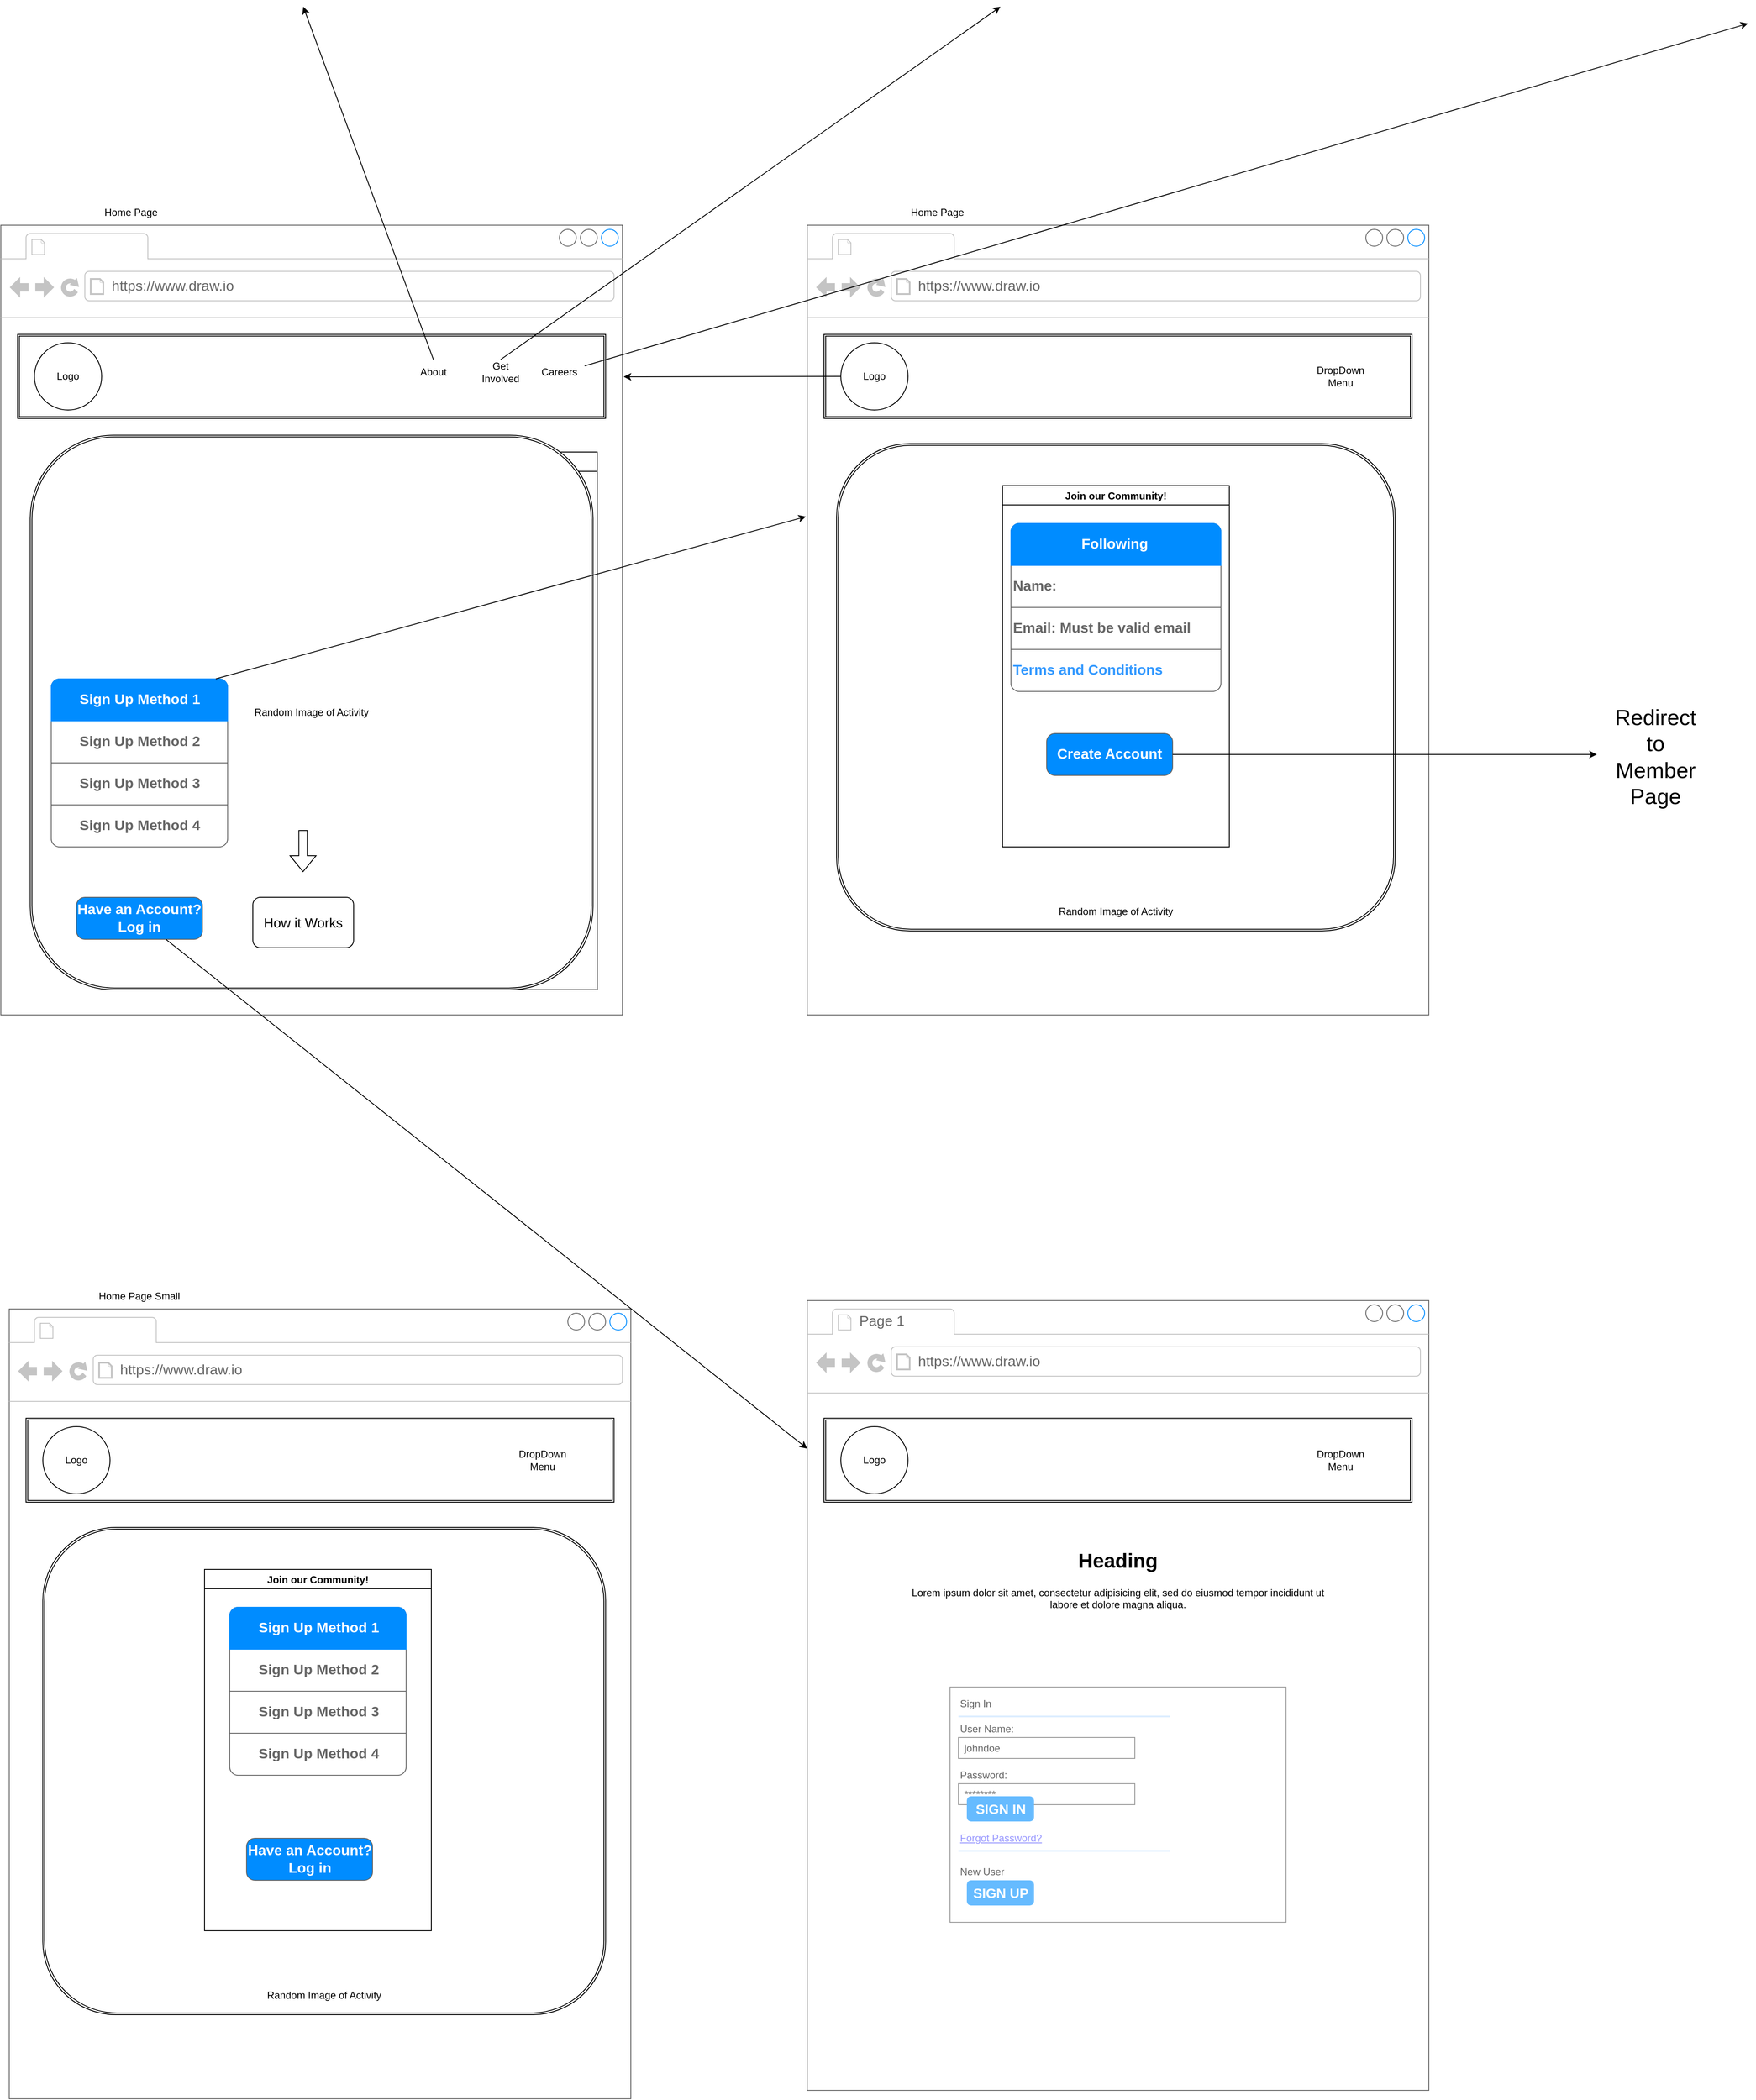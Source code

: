 <mxfile version="15.7.4" type="github" pages="9">
  <diagram name="HomePage Large Screen" id="UGQkaAX0Huey11gdI7ry">
    <mxGraphModel dx="1868" dy="21562" grid="1" gridSize="10" guides="1" tooltips="1" connect="1" arrows="1" fold="1" page="1" pageScale="1" pageWidth="20000" pageHeight="20000" math="0" shadow="0">
      <root>
        <mxCell id="ZnqHpd4-Xw7JZfv7_YE_-0" />
        <mxCell id="ZnqHpd4-Xw7JZfv7_YE_-1" parent="ZnqHpd4-Xw7JZfv7_YE_-0" />
        <mxCell id="ZnqHpd4-Xw7JZfv7_YE_-5" value="Home Page" style="text;html=1;strokeColor=none;fillColor=none;align=center;verticalAlign=middle;whiteSpace=wrap;rounded=0;" parent="ZnqHpd4-Xw7JZfv7_YE_-1" vertex="1">
          <mxGeometry x="75" y="-1020" width="240" height="30" as="geometry" />
        </mxCell>
        <mxCell id="QpbLMT3N0lJIjZHpd4E4-13" value="Container" style="swimlane;align=center;" parent="ZnqHpd4-Xw7JZfv7_YE_-1" vertex="1">
          <mxGeometry x="265" y="-670" width="515" height="620" as="geometry" />
        </mxCell>
        <mxCell id="ZnqHpd4-Xw7JZfv7_YE_-2" value="" style="strokeWidth=1;shadow=0;dashed=0;align=center;html=1;shape=mxgraph.mockup.containers.browserWindow;rSize=0;strokeColor=#666666;strokeColor2=#008cff;strokeColor3=#c4c4c4;mainText=,;recursiveResize=0;" parent="QpbLMT3N0lJIjZHpd4E4-13" vertex="1">
          <mxGeometry x="-225" y="-320" width="740" height="940" as="geometry" />
        </mxCell>
        <mxCell id="ZnqHpd4-Xw7JZfv7_YE_-3" value="" style="strokeWidth=1;shadow=0;dashed=0;align=center;html=1;shape=mxgraph.mockup.containers.anchor;fontSize=17;fontColor=#666666;align=left;" parent="ZnqHpd4-Xw7JZfv7_YE_-2" vertex="1">
          <mxGeometry x="60" y="12" width="110" height="26" as="geometry" />
        </mxCell>
        <mxCell id="ZnqHpd4-Xw7JZfv7_YE_-4" value="https://www.draw.io" style="strokeWidth=1;shadow=0;dashed=0;align=center;html=1;shape=mxgraph.mockup.containers.anchor;rSize=0;fontSize=17;fontColor=#666666;align=left;" parent="ZnqHpd4-Xw7JZfv7_YE_-2" vertex="1">
          <mxGeometry x="130" y="60" width="250" height="26" as="geometry" />
        </mxCell>
        <mxCell id="QpbLMT3N0lJIjZHpd4E4-15" value="" style="shape=ext;double=1;rounded=0;whiteSpace=wrap;html=1;align=center;" parent="ZnqHpd4-Xw7JZfv7_YE_-2" vertex="1">
          <mxGeometry x="20" y="130" width="700" height="100" as="geometry" />
        </mxCell>
        <mxCell id="QpbLMT3N0lJIjZHpd4E4-1" value="Logo" style="ellipse;whiteSpace=wrap;html=1;aspect=fixed;align=center;" parent="ZnqHpd4-Xw7JZfv7_YE_-2" vertex="1">
          <mxGeometry x="40" y="140" width="80" height="80" as="geometry" />
        </mxCell>
        <mxCell id="QpbLMT3N0lJIjZHpd4E4-14" value="Join our Community!" style="swimlane;align=center;" parent="ZnqHpd4-Xw7JZfv7_YE_-2" vertex="1">
          <mxGeometry x="425" y="270" width="285" height="640" as="geometry" />
        </mxCell>
        <mxCell id="QpbLMT3N0lJIjZHpd4E4-31" value="Random Image of Activity" style="shape=ext;double=1;rounded=1;whiteSpace=wrap;html=1;align=center;" parent="QpbLMT3N0lJIjZHpd4E4-14" vertex="1">
          <mxGeometry x="-390" y="-20" width="670" height="660" as="geometry" />
        </mxCell>
        <mxCell id="2rZ9-yMOtkuRreFg04Ni-7" value="" style="shape=flexArrow;endArrow=classic;html=1;rounded=0;fontSize=16;" edge="1" parent="QpbLMT3N0lJIjZHpd4E4-14">
          <mxGeometry width="50" height="50" relative="1" as="geometry">
            <mxPoint x="-65.24" y="450" as="sourcePoint" />
            <mxPoint x="-65.24" y="500" as="targetPoint" />
          </mxGeometry>
        </mxCell>
        <mxCell id="25Tbpb0waTzfQSoL9jX2-22" value="Have an Account? Log in" style="strokeWidth=1;shadow=0;dashed=0;align=center;html=1;shape=mxgraph.mockup.buttons.button;strokeColor=#666666;fontColor=#ffffff;mainText=;buttonStyle=round;fontSize=17;fontStyle=1;fillColor=#008cff;whiteSpace=wrap;" vertex="1" parent="QpbLMT3N0lJIjZHpd4E4-14">
          <mxGeometry x="-335" y="530" width="150" height="50" as="geometry" />
        </mxCell>
        <mxCell id="QpbLMT3N0lJIjZHpd4E4-20" value="" style="strokeWidth=1;shadow=0;dashed=0;align=center;html=1;shape=mxgraph.mockup.rrect;rSize=10;strokeColor=#666666;" parent="QpbLMT3N0lJIjZHpd4E4-14" vertex="1">
          <mxGeometry x="-365" y="270" width="210" height="200" as="geometry" />
        </mxCell>
        <mxCell id="QpbLMT3N0lJIjZHpd4E4-21" value="Sign Up Method 2" style="strokeColor=inherit;fillColor=inherit;gradientColor=inherit;strokeWidth=1;shadow=0;dashed=0;align=center;html=1;shape=mxgraph.mockup.rrect;rSize=0;fontSize=17;fontColor=#666666;fontStyle=1;resizeWidth=1;" parent="QpbLMT3N0lJIjZHpd4E4-20" vertex="1">
          <mxGeometry width="210.0" height="50" relative="1" as="geometry">
            <mxPoint y="50" as="offset" />
          </mxGeometry>
        </mxCell>
        <mxCell id="QpbLMT3N0lJIjZHpd4E4-22" value="Sign Up Method 3" style="strokeColor=inherit;fillColor=inherit;gradientColor=inherit;strokeWidth=1;shadow=0;dashed=0;align=center;html=1;shape=mxgraph.mockup.rrect;rSize=0;fontSize=17;fontColor=#666666;fontStyle=1;resizeWidth=1;" parent="QpbLMT3N0lJIjZHpd4E4-20" vertex="1">
          <mxGeometry width="210.0" height="50" relative="1" as="geometry">
            <mxPoint y="100" as="offset" />
          </mxGeometry>
        </mxCell>
        <mxCell id="QpbLMT3N0lJIjZHpd4E4-23" value="Sign Up Method 4" style="strokeColor=inherit;fillColor=inherit;gradientColor=inherit;strokeWidth=1;shadow=0;dashed=0;align=center;html=1;shape=mxgraph.mockup.bottomButton;rSize=10;fontSize=17;fontColor=#666666;fontStyle=1;resizeWidth=1;" parent="QpbLMT3N0lJIjZHpd4E4-20" vertex="1">
          <mxGeometry y="1" width="210.0" height="50" relative="1" as="geometry">
            <mxPoint y="-50" as="offset" />
          </mxGeometry>
        </mxCell>
        <mxCell id="QpbLMT3N0lJIjZHpd4E4-24" value="Sign Up Method 1" style="strokeWidth=1;shadow=0;dashed=0;align=center;html=1;shape=mxgraph.mockup.topButton;rSize=10;fontSize=17;fontColor=#ffffff;fontStyle=1;fillColor=#008cff;strokeColor=#008cff;resizeWidth=1;" parent="QpbLMT3N0lJIjZHpd4E4-20" vertex="1">
          <mxGeometry width="210" height="50" relative="1" as="geometry" />
        </mxCell>
        <mxCell id="IscH3x5xhhrmS8kyOIAm-0" value="About" style="text;html=1;strokeColor=none;fillColor=none;align=center;verticalAlign=middle;whiteSpace=wrap;rounded=0;" parent="ZnqHpd4-Xw7JZfv7_YE_-2" vertex="1">
          <mxGeometry x="485" y="160" width="60" height="30" as="geometry" />
        </mxCell>
        <mxCell id="IscH3x5xhhrmS8kyOIAm-1" value="Get Involved" style="text;html=1;strokeColor=none;fillColor=none;align=center;verticalAlign=middle;whiteSpace=wrap;rounded=0;" parent="ZnqHpd4-Xw7JZfv7_YE_-2" vertex="1">
          <mxGeometry x="565" y="160" width="60" height="30" as="geometry" />
        </mxCell>
        <mxCell id="IscH3x5xhhrmS8kyOIAm-2" value="Careers" style="text;html=1;strokeColor=none;fillColor=none;align=center;verticalAlign=middle;whiteSpace=wrap;rounded=0;" parent="ZnqHpd4-Xw7JZfv7_YE_-2" vertex="1">
          <mxGeometry x="635" y="160" width="60" height="30" as="geometry" />
        </mxCell>
        <mxCell id="8mr2ENKFqpLWL_PVT1cw-21" value="Home Page Small" style="text;html=1;strokeColor=none;fillColor=none;align=center;verticalAlign=middle;whiteSpace=wrap;rounded=0;" vertex="1" parent="ZnqHpd4-Xw7JZfv7_YE_-1">
          <mxGeometry x="85" y="270" width="240" height="30" as="geometry" />
        </mxCell>
        <mxCell id="8mr2ENKFqpLWL_PVT1cw-22" value="Container" style="swimlane;align=center;" vertex="1" parent="ZnqHpd4-Xw7JZfv7_YE_-1">
          <mxGeometry x="275" y="620" width="515" height="620" as="geometry" />
        </mxCell>
        <mxCell id="8mr2ENKFqpLWL_PVT1cw-23" value="" style="strokeWidth=1;shadow=0;dashed=0;align=center;html=1;shape=mxgraph.mockup.containers.browserWindow;rSize=0;strokeColor=#666666;strokeColor2=#008cff;strokeColor3=#c4c4c4;mainText=,;recursiveResize=0;" vertex="1" parent="8mr2ENKFqpLWL_PVT1cw-22">
          <mxGeometry x="-225" y="-320" width="740" height="940" as="geometry" />
        </mxCell>
        <mxCell id="8mr2ENKFqpLWL_PVT1cw-24" value="" style="strokeWidth=1;shadow=0;dashed=0;align=center;html=1;shape=mxgraph.mockup.containers.anchor;fontSize=17;fontColor=#666666;align=left;" vertex="1" parent="8mr2ENKFqpLWL_PVT1cw-23">
          <mxGeometry x="60" y="12" width="110" height="26" as="geometry" />
        </mxCell>
        <mxCell id="8mr2ENKFqpLWL_PVT1cw-25" value="https://www.draw.io" style="strokeWidth=1;shadow=0;dashed=0;align=center;html=1;shape=mxgraph.mockup.containers.anchor;rSize=0;fontSize=17;fontColor=#666666;align=left;" vertex="1" parent="8mr2ENKFqpLWL_PVT1cw-23">
          <mxGeometry x="130" y="60" width="250" height="26" as="geometry" />
        </mxCell>
        <mxCell id="8mr2ENKFqpLWL_PVT1cw-26" value="" style="shape=ext;double=1;rounded=0;whiteSpace=wrap;html=1;align=center;" vertex="1" parent="8mr2ENKFqpLWL_PVT1cw-23">
          <mxGeometry x="20" y="130" width="700" height="100" as="geometry" />
        </mxCell>
        <mxCell id="8mr2ENKFqpLWL_PVT1cw-27" value="Logo" style="ellipse;whiteSpace=wrap;html=1;aspect=fixed;align=center;" vertex="1" parent="8mr2ENKFqpLWL_PVT1cw-23">
          <mxGeometry x="40" y="140" width="80" height="80" as="geometry" />
        </mxCell>
        <mxCell id="8mr2ENKFqpLWL_PVT1cw-28" value="&lt;br&gt;&lt;br&gt;&lt;br&gt;&lt;br&gt;&lt;br&gt;&lt;br&gt;&lt;br&gt;&lt;br&gt;&lt;br&gt;&lt;br&gt;&lt;br&gt;&lt;br&gt;&lt;br&gt;&lt;br&gt;&lt;br&gt;&lt;br&gt;&lt;br&gt;&lt;br&gt;&lt;br&gt;&lt;br&gt;&lt;br&gt;&lt;br&gt;&lt;br&gt;&lt;br&gt;&lt;br&gt;&lt;br&gt;&lt;br&gt;&lt;br&gt;&lt;br&gt;&lt;br&gt;&lt;br&gt;&lt;br&gt;&lt;br&gt;&lt;br&gt;&lt;br&gt;&lt;br&gt;&lt;br&gt;Random Image of Activity" style="shape=ext;double=1;rounded=1;whiteSpace=wrap;html=1;align=center;" vertex="1" parent="8mr2ENKFqpLWL_PVT1cw-23">
          <mxGeometry x="40" y="260" width="670" height="580" as="geometry" />
        </mxCell>
        <mxCell id="8mr2ENKFqpLWL_PVT1cw-29" value="Join our Community!" style="swimlane;align=center;" vertex="1" parent="8mr2ENKFqpLWL_PVT1cw-23">
          <mxGeometry x="232.5" y="310" width="270" height="430" as="geometry" />
        </mxCell>
        <mxCell id="25Tbpb0waTzfQSoL9jX2-23" value="Have an Account? Log in" style="strokeWidth=1;shadow=0;dashed=0;align=center;html=1;shape=mxgraph.mockup.buttons.button;strokeColor=#666666;fontColor=#ffffff;mainText=;buttonStyle=round;fontSize=17;fontStyle=1;fillColor=#008cff;whiteSpace=wrap;" vertex="1" parent="8mr2ENKFqpLWL_PVT1cw-29">
          <mxGeometry x="50" y="320" width="150" height="50" as="geometry" />
        </mxCell>
        <mxCell id="8mr2ENKFqpLWL_PVT1cw-41" value="DropDown Menu" style="text;html=1;strokeColor=none;fillColor=none;align=center;verticalAlign=middle;whiteSpace=wrap;rounded=0;" vertex="1" parent="8mr2ENKFqpLWL_PVT1cw-23">
          <mxGeometry x="605" y="165" width="60" height="30" as="geometry" />
        </mxCell>
        <mxCell id="8mr2ENKFqpLWL_PVT1cw-34" value="" style="strokeWidth=1;shadow=0;dashed=0;align=center;html=1;shape=mxgraph.mockup.rrect;rSize=10;strokeColor=#666666;" vertex="1" parent="8mr2ENKFqpLWL_PVT1cw-23">
          <mxGeometry x="262.5" y="355" width="210" height="200" as="geometry" />
        </mxCell>
        <mxCell id="8mr2ENKFqpLWL_PVT1cw-35" value="Sign Up Method 2" style="strokeColor=inherit;fillColor=inherit;gradientColor=inherit;strokeWidth=1;shadow=0;dashed=0;align=center;html=1;shape=mxgraph.mockup.rrect;rSize=0;fontSize=17;fontColor=#666666;fontStyle=1;resizeWidth=1;" vertex="1" parent="8mr2ENKFqpLWL_PVT1cw-34">
          <mxGeometry width="210.0" height="50" relative="1" as="geometry">
            <mxPoint y="50" as="offset" />
          </mxGeometry>
        </mxCell>
        <mxCell id="8mr2ENKFqpLWL_PVT1cw-36" value="Sign Up Method 3" style="strokeColor=inherit;fillColor=inherit;gradientColor=inherit;strokeWidth=1;shadow=0;dashed=0;align=center;html=1;shape=mxgraph.mockup.rrect;rSize=0;fontSize=17;fontColor=#666666;fontStyle=1;resizeWidth=1;" vertex="1" parent="8mr2ENKFqpLWL_PVT1cw-34">
          <mxGeometry width="210.0" height="50" relative="1" as="geometry">
            <mxPoint y="100" as="offset" />
          </mxGeometry>
        </mxCell>
        <mxCell id="8mr2ENKFqpLWL_PVT1cw-37" value="Sign Up Method 4" style="strokeColor=inherit;fillColor=inherit;gradientColor=inherit;strokeWidth=1;shadow=0;dashed=0;align=center;html=1;shape=mxgraph.mockup.bottomButton;rSize=10;fontSize=17;fontColor=#666666;fontStyle=1;resizeWidth=1;" vertex="1" parent="8mr2ENKFqpLWL_PVT1cw-34">
          <mxGeometry y="1" width="210.0" height="50" relative="1" as="geometry">
            <mxPoint y="-50" as="offset" />
          </mxGeometry>
        </mxCell>
        <mxCell id="8mr2ENKFqpLWL_PVT1cw-38" value="Sign Up Method 1" style="strokeWidth=1;shadow=0;dashed=0;align=center;html=1;shape=mxgraph.mockup.topButton;rSize=10;fontSize=17;fontColor=#ffffff;fontStyle=1;fillColor=#008cff;strokeColor=#008cff;resizeWidth=1;" vertex="1" parent="8mr2ENKFqpLWL_PVT1cw-34">
          <mxGeometry width="210" height="50" relative="1" as="geometry" />
        </mxCell>
        <mxCell id="vIgT6xz_B3ozKu172bP7-1" value="" style="endArrow=classic;html=1;rounded=0;entryX=-0.002;entryY=0.369;entryDx=0;entryDy=0;entryPerimeter=0;" edge="1" parent="ZnqHpd4-Xw7JZfv7_YE_-1" source="QpbLMT3N0lJIjZHpd4E4-24" target="25Tbpb0waTzfQSoL9jX2-2">
          <mxGeometry width="50" height="50" relative="1" as="geometry">
            <mxPoint x="915" y="-560" as="sourcePoint" />
            <mxPoint x="955" y="-635" as="targetPoint" />
          </mxGeometry>
        </mxCell>
        <mxCell id="25Tbpb0waTzfQSoL9jX2-0" value="Home Page" style="text;html=1;strokeColor=none;fillColor=none;align=center;verticalAlign=middle;whiteSpace=wrap;rounded=0;" vertex="1" parent="ZnqHpd4-Xw7JZfv7_YE_-1">
          <mxGeometry x="1035" y="-1020" width="240" height="30" as="geometry" />
        </mxCell>
        <mxCell id="25Tbpb0waTzfQSoL9jX2-1" value="Container" style="swimlane;align=center;" vertex="1" parent="ZnqHpd4-Xw7JZfv7_YE_-1">
          <mxGeometry x="1225" y="-670" width="515" height="620" as="geometry" />
        </mxCell>
        <mxCell id="25Tbpb0waTzfQSoL9jX2-2" value="" style="strokeWidth=1;shadow=0;dashed=0;align=center;html=1;shape=mxgraph.mockup.containers.browserWindow;rSize=0;strokeColor=#666666;strokeColor2=#008cff;strokeColor3=#c4c4c4;mainText=,;recursiveResize=0;" vertex="1" parent="25Tbpb0waTzfQSoL9jX2-1">
          <mxGeometry x="-225" y="-320" width="740" height="940" as="geometry" />
        </mxCell>
        <mxCell id="25Tbpb0waTzfQSoL9jX2-3" value="" style="strokeWidth=1;shadow=0;dashed=0;align=center;html=1;shape=mxgraph.mockup.containers.anchor;fontSize=17;fontColor=#666666;align=left;" vertex="1" parent="25Tbpb0waTzfQSoL9jX2-2">
          <mxGeometry x="60" y="12" width="110" height="26" as="geometry" />
        </mxCell>
        <mxCell id="25Tbpb0waTzfQSoL9jX2-4" value="https://www.draw.io" style="strokeWidth=1;shadow=0;dashed=0;align=center;html=1;shape=mxgraph.mockup.containers.anchor;rSize=0;fontSize=17;fontColor=#666666;align=left;" vertex="1" parent="25Tbpb0waTzfQSoL9jX2-2">
          <mxGeometry x="130" y="60" width="250" height="26" as="geometry" />
        </mxCell>
        <mxCell id="25Tbpb0waTzfQSoL9jX2-5" value="" style="shape=ext;double=1;rounded=0;whiteSpace=wrap;html=1;align=center;" vertex="1" parent="25Tbpb0waTzfQSoL9jX2-2">
          <mxGeometry x="20" y="130" width="700" height="100" as="geometry" />
        </mxCell>
        <mxCell id="25Tbpb0waTzfQSoL9jX2-6" value="Logo" style="ellipse;whiteSpace=wrap;html=1;aspect=fixed;align=center;" vertex="1" parent="25Tbpb0waTzfQSoL9jX2-2">
          <mxGeometry x="40" y="140" width="80" height="80" as="geometry" />
        </mxCell>
        <mxCell id="25Tbpb0waTzfQSoL9jX2-7" value="&lt;br&gt;&lt;br&gt;&lt;br&gt;&lt;br&gt;&lt;br&gt;&lt;br&gt;&lt;br&gt;&lt;br&gt;&lt;br&gt;&lt;br&gt;&lt;br&gt;&lt;br&gt;&lt;br&gt;&lt;br&gt;&lt;br&gt;&lt;br&gt;&lt;br&gt;&lt;br&gt;&lt;br&gt;&lt;br&gt;&lt;br&gt;&lt;br&gt;&lt;br&gt;&lt;br&gt;&lt;br&gt;&lt;br&gt;&lt;br&gt;&lt;br&gt;&lt;br&gt;&lt;br&gt;&lt;br&gt;&lt;br&gt;&lt;br&gt;&lt;br&gt;&lt;br&gt;&lt;br&gt;&lt;br&gt;Random Image of Activity" style="shape=ext;double=1;rounded=1;whiteSpace=wrap;html=1;align=center;" vertex="1" parent="25Tbpb0waTzfQSoL9jX2-2">
          <mxGeometry x="35" y="260" width="665" height="580" as="geometry" />
        </mxCell>
        <mxCell id="25Tbpb0waTzfQSoL9jX2-8" value="Join our Community!" style="swimlane;align=center;" vertex="1" parent="25Tbpb0waTzfQSoL9jX2-2">
          <mxGeometry x="232.5" y="310" width="270" height="430" as="geometry" />
        </mxCell>
        <mxCell id="25Tbpb0waTzfQSoL9jX2-9" value="" style="strokeWidth=1;shadow=0;dashed=0;align=center;html=1;shape=mxgraph.mockup.rrect;rSize=10;strokeColor=#666666;" vertex="1" parent="25Tbpb0waTzfQSoL9jX2-8">
          <mxGeometry x="10" y="45" width="250" height="200" as="geometry" />
        </mxCell>
        <mxCell id="25Tbpb0waTzfQSoL9jX2-10" value="Name:" style="strokeColor=inherit;fillColor=inherit;gradientColor=inherit;strokeWidth=1;shadow=0;dashed=0;align=left;html=1;shape=mxgraph.mockup.rrect;rSize=0;fontSize=17;fontColor=#666666;fontStyle=1;resizeWidth=1;" vertex="1" parent="25Tbpb0waTzfQSoL9jX2-9">
          <mxGeometry width="250.0" height="50" relative="1" as="geometry">
            <mxPoint y="50" as="offset" />
          </mxGeometry>
        </mxCell>
        <mxCell id="25Tbpb0waTzfQSoL9jX2-11" value="Email: Must be valid email" style="strokeColor=inherit;fillColor=inherit;gradientColor=inherit;strokeWidth=1;shadow=0;dashed=0;align=left;html=1;shape=mxgraph.mockup.rrect;rSize=0;fontSize=17;fontColor=#666666;fontStyle=1;resizeWidth=1;" vertex="1" parent="25Tbpb0waTzfQSoL9jX2-9">
          <mxGeometry width="250.0" height="50" relative="1" as="geometry">
            <mxPoint y="100" as="offset" />
          </mxGeometry>
        </mxCell>
        <mxCell id="25Tbpb0waTzfQSoL9jX2-12" value="&lt;font color=&quot;#3399ff&quot;&gt;Terms and Conditions&lt;/font&gt;" style="strokeColor=inherit;fillColor=inherit;gradientColor=inherit;strokeWidth=1;shadow=0;dashed=0;align=left;html=1;shape=mxgraph.mockup.bottomButton;rSize=10;fontSize=17;fontColor=#666666;fontStyle=1;resizeWidth=1;" vertex="1" parent="25Tbpb0waTzfQSoL9jX2-9">
          <mxGeometry y="1" width="250.0" height="50" relative="1" as="geometry">
            <mxPoint y="-50" as="offset" />
          </mxGeometry>
        </mxCell>
        <mxCell id="25Tbpb0waTzfQSoL9jX2-13" value="Following&amp;nbsp;" style="strokeWidth=1;shadow=0;dashed=0;align=center;html=1;shape=mxgraph.mockup.topButton;rSize=10;fontSize=17;fontColor=#ffffff;fontStyle=1;fillColor=#008cff;strokeColor=#008cff;resizeWidth=1;" vertex="1" parent="25Tbpb0waTzfQSoL9jX2-9">
          <mxGeometry width="250.0" height="50" relative="1" as="geometry" />
        </mxCell>
        <mxCell id="25Tbpb0waTzfQSoL9jX2-14" value="DropDown Menu" style="text;html=1;strokeColor=none;fillColor=none;align=center;verticalAlign=middle;whiteSpace=wrap;rounded=0;" vertex="1" parent="25Tbpb0waTzfQSoL9jX2-2">
          <mxGeometry x="605" y="165" width="60" height="30" as="geometry" />
        </mxCell>
        <mxCell id="25Tbpb0waTzfQSoL9jX2-15" value="Create Account" style="strokeWidth=1;shadow=0;dashed=0;align=center;html=1;shape=mxgraph.mockup.buttons.button;strokeColor=#666666;fontColor=#ffffff;mainText=;buttonStyle=round;fontSize=17;fontStyle=1;fillColor=#008cff;whiteSpace=wrap;" vertex="1" parent="25Tbpb0waTzfQSoL9jX2-2">
          <mxGeometry x="285" y="605" width="150" height="50" as="geometry" />
        </mxCell>
        <mxCell id="25Tbpb0waTzfQSoL9jX2-17" value="" style="endArrow=classic;html=1;rounded=0;exitX=0.5;exitY=0;exitDx=0;exitDy=0;" edge="1" parent="ZnqHpd4-Xw7JZfv7_YE_-1" source="IscH3x5xhhrmS8kyOIAm-0">
          <mxGeometry width="50" height="50" relative="1" as="geometry">
            <mxPoint x="530" y="-1160" as="sourcePoint" />
            <mxPoint x="400" y="-1250" as="targetPoint" />
          </mxGeometry>
        </mxCell>
        <mxCell id="25Tbpb0waTzfQSoL9jX2-19" value="" style="endArrow=classic;html=1;rounded=0;exitX=0.5;exitY=0;exitDx=0;exitDy=0;" edge="1" parent="ZnqHpd4-Xw7JZfv7_YE_-1" source="IscH3x5xhhrmS8kyOIAm-1">
          <mxGeometry width="50" height="50" relative="1" as="geometry">
            <mxPoint x="750" y="-1130" as="sourcePoint" />
            <mxPoint x="1230" y="-1250" as="targetPoint" />
          </mxGeometry>
        </mxCell>
        <mxCell id="25Tbpb0waTzfQSoL9jX2-20" value="" style="endArrow=classic;html=1;rounded=0;exitX=1;exitY=0.25;exitDx=0;exitDy=0;" edge="1" parent="ZnqHpd4-Xw7JZfv7_YE_-1" source="IscH3x5xhhrmS8kyOIAm-2">
          <mxGeometry width="50" height="50" relative="1" as="geometry">
            <mxPoint x="840" y="-850" as="sourcePoint" />
            <mxPoint x="2120" y="-1230" as="targetPoint" />
          </mxGeometry>
        </mxCell>
        <mxCell id="25Tbpb0waTzfQSoL9jX2-21" value="" style="endArrow=classic;html=1;rounded=0;entryX=1.002;entryY=0.192;entryDx=0;entryDy=0;entryPerimeter=0;" edge="1" parent="ZnqHpd4-Xw7JZfv7_YE_-1" source="25Tbpb0waTzfQSoL9jX2-6" target="ZnqHpd4-Xw7JZfv7_YE_-2">
          <mxGeometry width="50" height="50" relative="1" as="geometry">
            <mxPoint x="880" y="-750" as="sourcePoint" />
            <mxPoint x="930" y="-800" as="targetPoint" />
          </mxGeometry>
        </mxCell>
        <mxCell id="6vGC9Hd_ZY0wIfzgpK84-0" value="" style="strokeWidth=1;shadow=0;dashed=0;align=center;html=1;shape=mxgraph.mockup.containers.browserWindow;rSize=0;strokeColor=#666666;strokeColor2=#008cff;strokeColor3=#c4c4c4;mainText=,;recursiveResize=0;" vertex="1" parent="ZnqHpd4-Xw7JZfv7_YE_-1">
          <mxGeometry x="1000" y="290" width="740" height="940" as="geometry" />
        </mxCell>
        <mxCell id="6vGC9Hd_ZY0wIfzgpK84-1" value="Page 1" style="strokeWidth=1;shadow=0;dashed=0;align=center;html=1;shape=mxgraph.mockup.containers.anchor;fontSize=17;fontColor=#666666;align=left;" vertex="1" parent="6vGC9Hd_ZY0wIfzgpK84-0">
          <mxGeometry x="60" y="12" width="110" height="26" as="geometry" />
        </mxCell>
        <mxCell id="6vGC9Hd_ZY0wIfzgpK84-2" value="https://www.draw.io" style="strokeWidth=1;shadow=0;dashed=0;align=center;html=1;shape=mxgraph.mockup.containers.anchor;rSize=0;fontSize=17;fontColor=#666666;align=left;" vertex="1" parent="6vGC9Hd_ZY0wIfzgpK84-0">
          <mxGeometry x="130" y="60" width="250" height="26" as="geometry" />
        </mxCell>
        <mxCell id="6vGC9Hd_ZY0wIfzgpK84-3" value="" style="strokeWidth=1;shadow=0;dashed=0;align=center;html=1;shape=mxgraph.mockup.forms.rrect;rSize=0;strokeColor=#999999;fillColor=#ffffff;flipH=0;direction=north;" vertex="1" parent="6vGC9Hd_ZY0wIfzgpK84-0">
          <mxGeometry x="170" y="460" width="400" height="280" as="geometry" />
        </mxCell>
        <mxCell id="6vGC9Hd_ZY0wIfzgpK84-4" value="Sign In" style="strokeWidth=1;shadow=0;dashed=0;align=center;html=1;shape=mxgraph.mockup.forms.anchor;fontSize=12;fontColor=#666666;align=left;resizeWidth=1;spacingLeft=0;" vertex="1" parent="6vGC9Hd_ZY0wIfzgpK84-3">
          <mxGeometry width="140" height="20" relative="1" as="geometry">
            <mxPoint x="10" y="10" as="offset" />
          </mxGeometry>
        </mxCell>
        <mxCell id="6vGC9Hd_ZY0wIfzgpK84-5" value="" style="shape=line;strokeColor=#ddeeff;strokeWidth=2;html=1;resizeWidth=1;" vertex="1" parent="6vGC9Hd_ZY0wIfzgpK84-3">
          <mxGeometry width="252.0" height="10" relative="1" as="geometry">
            <mxPoint x="10" y="30" as="offset" />
          </mxGeometry>
        </mxCell>
        <mxCell id="6vGC9Hd_ZY0wIfzgpK84-6" value="User Name:" style="strokeWidth=1;shadow=0;dashed=0;align=center;html=1;shape=mxgraph.mockup.forms.anchor;fontSize=12;fontColor=#666666;align=left;resizeWidth=1;spacingLeft=0;" vertex="1" parent="6vGC9Hd_ZY0wIfzgpK84-3">
          <mxGeometry width="140" height="20" relative="1" as="geometry">
            <mxPoint x="10" y="40" as="offset" />
          </mxGeometry>
        </mxCell>
        <mxCell id="6vGC9Hd_ZY0wIfzgpK84-7" value="johndoe" style="strokeWidth=1;shadow=0;dashed=0;align=center;html=1;shape=mxgraph.mockup.forms.rrect;rSize=0;strokeColor=#999999;fontColor=#666666;align=left;spacingLeft=5;resizeWidth=1;" vertex="1" parent="6vGC9Hd_ZY0wIfzgpK84-3">
          <mxGeometry width="210" height="25" relative="1" as="geometry">
            <mxPoint x="10" y="60" as="offset" />
          </mxGeometry>
        </mxCell>
        <mxCell id="6vGC9Hd_ZY0wIfzgpK84-8" value="Password:" style="strokeWidth=1;shadow=0;dashed=0;align=center;html=1;shape=mxgraph.mockup.forms.anchor;fontSize=12;fontColor=#666666;align=left;resizeWidth=1;spacingLeft=0;" vertex="1" parent="6vGC9Hd_ZY0wIfzgpK84-3">
          <mxGeometry width="140" height="20" relative="1" as="geometry">
            <mxPoint x="10" y="95" as="offset" />
          </mxGeometry>
        </mxCell>
        <mxCell id="6vGC9Hd_ZY0wIfzgpK84-9" value="********" style="strokeWidth=1;shadow=0;dashed=0;align=center;html=1;shape=mxgraph.mockup.forms.rrect;rSize=0;strokeColor=#999999;fontColor=#666666;align=left;spacingLeft=5;resizeWidth=1;" vertex="1" parent="6vGC9Hd_ZY0wIfzgpK84-3">
          <mxGeometry width="210" height="25" relative="1" as="geometry">
            <mxPoint x="10" y="115" as="offset" />
          </mxGeometry>
        </mxCell>
        <mxCell id="6vGC9Hd_ZY0wIfzgpK84-10" value="SIGN IN" style="strokeWidth=1;shadow=0;dashed=0;align=center;html=1;shape=mxgraph.mockup.forms.rrect;rSize=5;strokeColor=none;fontColor=#ffffff;fillColor=#66bbff;fontSize=16;fontStyle=1;" vertex="1" parent="6vGC9Hd_ZY0wIfzgpK84-3">
          <mxGeometry y="1" width="80" height="30" relative="1" as="geometry">
            <mxPoint x="20" y="-150" as="offset" />
          </mxGeometry>
        </mxCell>
        <mxCell id="6vGC9Hd_ZY0wIfzgpK84-11" value="Forgot Password?" style="strokeWidth=1;shadow=0;dashed=0;align=center;html=1;shape=mxgraph.mockup.forms.anchor;fontSize=12;fontColor=#9999ff;align=left;spacingLeft=0;fontStyle=4;resizeWidth=1;" vertex="1" parent="6vGC9Hd_ZY0wIfzgpK84-3">
          <mxGeometry y="1" width="210" height="20" relative="1" as="geometry">
            <mxPoint x="10" y="-110" as="offset" />
          </mxGeometry>
        </mxCell>
        <mxCell id="6vGC9Hd_ZY0wIfzgpK84-12" value="" style="shape=line;strokeColor=#ddeeff;strokeWidth=2;html=1;resizeWidth=1;" vertex="1" parent="6vGC9Hd_ZY0wIfzgpK84-3">
          <mxGeometry y="1" width="252.0" height="10" relative="1" as="geometry">
            <mxPoint x="10" y="-90" as="offset" />
          </mxGeometry>
        </mxCell>
        <mxCell id="6vGC9Hd_ZY0wIfzgpK84-13" value="New User" style="strokeWidth=1;shadow=0;dashed=0;align=center;html=1;shape=mxgraph.mockup.forms.anchor;fontSize=12;fontColor=#666666;align=left;spacingLeft=0;resizeWidth=1;" vertex="1" parent="6vGC9Hd_ZY0wIfzgpK84-3">
          <mxGeometry y="1" width="210" height="20" relative="1" as="geometry">
            <mxPoint x="10" y="-70" as="offset" />
          </mxGeometry>
        </mxCell>
        <mxCell id="6vGC9Hd_ZY0wIfzgpK84-14" value="SIGN UP" style="strokeWidth=1;shadow=0;dashed=0;align=center;html=1;shape=mxgraph.mockup.forms.rrect;rSize=5;strokeColor=none;fontColor=#ffffff;fillColor=#66bbff;fontSize=16;fontStyle=1;" vertex="1" parent="6vGC9Hd_ZY0wIfzgpK84-3">
          <mxGeometry y="1" width="80" height="30" relative="1" as="geometry">
            <mxPoint x="20" y="-50" as="offset" />
          </mxGeometry>
        </mxCell>
        <mxCell id="6vGC9Hd_ZY0wIfzgpK84-15" value="&lt;h1&gt;Heading&lt;/h1&gt;&lt;p&gt;Lorem ipsum dolor sit amet, consectetur adipisicing elit, sed do eiusmod tempor incididunt ut labore et dolore magna aliqua.&lt;/p&gt;" style="text;html=1;strokeColor=none;fillColor=none;spacing=5;spacingTop=-20;whiteSpace=wrap;overflow=hidden;rounded=0;align=center;" vertex="1" parent="6vGC9Hd_ZY0wIfzgpK84-0">
          <mxGeometry x="115" y="290" width="510" height="160" as="geometry" />
        </mxCell>
        <mxCell id="AEJSSkJT7-GSb9npGLND-10" value="" style="shape=ext;double=1;rounded=0;whiteSpace=wrap;html=1;align=center;" vertex="1" parent="6vGC9Hd_ZY0wIfzgpK84-0">
          <mxGeometry x="20" y="140" width="700" height="100" as="geometry" />
        </mxCell>
        <mxCell id="AEJSSkJT7-GSb9npGLND-11" value="Logo" style="ellipse;whiteSpace=wrap;html=1;aspect=fixed;align=center;" vertex="1" parent="6vGC9Hd_ZY0wIfzgpK84-0">
          <mxGeometry x="40" y="150" width="80" height="80" as="geometry" />
        </mxCell>
        <mxCell id="AEJSSkJT7-GSb9npGLND-12" value="DropDown Menu" style="text;html=1;strokeColor=none;fillColor=none;align=center;verticalAlign=middle;whiteSpace=wrap;rounded=0;" vertex="1" parent="6vGC9Hd_ZY0wIfzgpK84-0">
          <mxGeometry x="605" y="175" width="60" height="30" as="geometry" />
        </mxCell>
        <mxCell id="6vGC9Hd_ZY0wIfzgpK84-16" value="" style="endArrow=classic;html=1;rounded=0;" edge="1" parent="ZnqHpd4-Xw7JZfv7_YE_-1" source="25Tbpb0waTzfQSoL9jX2-22" target="6vGC9Hd_ZY0wIfzgpK84-0">
          <mxGeometry width="50" height="50" relative="1" as="geometry">
            <mxPoint x="890" y="110" as="sourcePoint" />
            <mxPoint x="940" y="60" as="targetPoint" />
          </mxGeometry>
        </mxCell>
        <mxCell id="ho6W0-2up2RhV7LolzdB-0" value="" style="endArrow=classic;html=1;rounded=0;" edge="1" parent="ZnqHpd4-Xw7JZfv7_YE_-1" source="25Tbpb0waTzfQSoL9jX2-15">
          <mxGeometry width="50" height="50" relative="1" as="geometry">
            <mxPoint x="1960" y="-280" as="sourcePoint" />
            <mxPoint x="1940" y="-360" as="targetPoint" />
          </mxGeometry>
        </mxCell>
        <mxCell id="ho6W0-2up2RhV7LolzdB-1" value="&lt;font style=&quot;font-size: 26px&quot;&gt;Redirect to Member Page&lt;/font&gt;" style="text;html=1;strokeColor=none;fillColor=none;align=center;verticalAlign=middle;whiteSpace=wrap;rounded=0;" vertex="1" parent="ZnqHpd4-Xw7JZfv7_YE_-1">
          <mxGeometry x="1980" y="-370" width="60" height="25" as="geometry" />
        </mxCell>
        <mxCell id="2rZ9-yMOtkuRreFg04Ni-6" value="How it Works" style="rounded=1;whiteSpace=wrap;html=1;fontSize=16;" vertex="1" parent="ZnqHpd4-Xw7JZfv7_YE_-1">
          <mxGeometry x="340" y="-190" width="120" height="60" as="geometry" />
        </mxCell>
      </root>
    </mxGraphModel>
  </diagram>
  <diagram name="MemberPage" id="0w4sLvhsOqG4l5TVhQN7">
    <mxGraphModel dx="22335" dy="21953" grid="1" gridSize="10" guides="1" tooltips="1" connect="1" arrows="1" fold="1" page="1" pageScale="1" pageWidth="20000" pageHeight="20000" math="0" shadow="0">
      <root>
        <mxCell id="iAwXRHU2olmhVQMko1sk-0" />
        <mxCell id="iAwXRHU2olmhVQMko1sk-1" parent="iAwXRHU2olmhVQMko1sk-0" />
        <mxCell id="iAwXRHU2olmhVQMko1sk-2" value="Member Home Page" style="text;html=1;strokeColor=none;fillColor=none;align=center;verticalAlign=middle;whiteSpace=wrap;rounded=0;" parent="iAwXRHU2olmhVQMko1sk-1" vertex="1">
          <mxGeometry x="30" y="30" width="240" height="30" as="geometry" />
        </mxCell>
        <mxCell id="iAwXRHU2olmhVQMko1sk-4" value="" style="strokeWidth=1;shadow=0;dashed=0;align=right;html=1;shape=mxgraph.mockup.containers.browserWindow;rSize=0;strokeColor=#666666;strokeColor2=#008cff;strokeColor3=#c4c4c4;mainText=,;recursiveResize=0;labelPosition=left;verticalLabelPosition=top;verticalAlign=bottom;" parent="iAwXRHU2olmhVQMko1sk-1" vertex="1">
          <mxGeometry x="55" y="60" width="740" height="940" as="geometry" />
        </mxCell>
        <mxCell id="iAwXRHU2olmhVQMko1sk-5" value="" style="strokeWidth=1;shadow=0;dashed=0;align=center;html=1;shape=mxgraph.mockup.containers.anchor;fontSize=17;fontColor=#666666;align=left;" parent="iAwXRHU2olmhVQMko1sk-4" vertex="1">
          <mxGeometry x="60" y="12" width="110" height="26" as="geometry" />
        </mxCell>
        <mxCell id="iAwXRHU2olmhVQMko1sk-6" value="https://www.draw.io" style="strokeWidth=1;shadow=0;dashed=0;align=center;html=1;shape=mxgraph.mockup.containers.anchor;rSize=0;fontSize=17;fontColor=#666666;align=left;" parent="iAwXRHU2olmhVQMko1sk-4" vertex="1">
          <mxGeometry x="130" y="60" width="250" height="26" as="geometry" />
        </mxCell>
        <mxCell id="iAwXRHU2olmhVQMko1sk-7" value="" style="shape=ext;double=1;rounded=0;whiteSpace=wrap;html=1;align=center;" parent="iAwXRHU2olmhVQMko1sk-4" vertex="1">
          <mxGeometry x="20" y="130" width="700" height="100" as="geometry" />
        </mxCell>
        <mxCell id="iAwXRHU2olmhVQMko1sk-8" value="Logo" style="ellipse;whiteSpace=wrap;html=1;aspect=fixed;align=center;" parent="iAwXRHU2olmhVQMko1sk-4" vertex="1">
          <mxGeometry x="40" y="140" width="80" height="80" as="geometry" />
        </mxCell>
        <mxCell id="iAwXRHU2olmhVQMko1sk-21" value="" style="shape=ext;double=1;rounded=1;whiteSpace=wrap;html=1;align=center;" parent="iAwXRHU2olmhVQMko1sk-4" vertex="1">
          <mxGeometry x="147" y="250" width="573" height="660" as="geometry" />
        </mxCell>
        <mxCell id="iAwXRHU2olmhVQMko1sk-26" value="" style="verticalLabelPosition=bottom;shadow=0;dashed=0;align=center;html=1;verticalAlign=top;strokeWidth=1;shape=mxgraph.mockup.containers.userMale;strokeColor=#666666;strokeColor2=#008cff;fontColor=#3399FF;" parent="iAwXRHU2olmhVQMko1sk-4" vertex="1">
          <mxGeometry x="585" y="150" width="40" height="40" as="geometry" />
        </mxCell>
        <mxCell id="iAwXRHU2olmhVQMko1sk-27" value="" style="verticalLabelPosition=bottom;shadow=0;dashed=0;align=center;html=1;verticalAlign=top;strokeWidth=1;shape=mxgraph.mockup.graphics.pieChart;strokeColor=#008cff;parts=10,20,35;partColors=#e0e0e0,#d0d0d0,#c0c0c0,#b0b0b0,#a0a0a0;strokeWidth=2;fontColor=#3399FF;" parent="iAwXRHU2olmhVQMko1sk-4" vertex="1">
          <mxGeometry x="655" y="147" width="50" height="45" as="geometry" />
        </mxCell>
        <mxCell id="iAwXRHU2olmhVQMko1sk-28" value="Profile" style="text;html=1;strokeColor=none;fillColor=none;align=center;verticalAlign=middle;whiteSpace=wrap;rounded=0;fontColor=#3399FF;" parent="iAwXRHU2olmhVQMko1sk-4" vertex="1">
          <mxGeometry x="575" y="195" width="60" height="30" as="geometry" />
        </mxCell>
        <mxCell id="iAwXRHU2olmhVQMko1sk-30" value="Settings" style="text;html=1;strokeColor=none;fillColor=none;align=center;verticalAlign=middle;whiteSpace=wrap;rounded=0;fontColor=#3399FF;" parent="iAwXRHU2olmhVQMko1sk-4" vertex="1">
          <mxGeometry x="650" y="195" width="60" height="30" as="geometry" />
        </mxCell>
        <mxCell id="iAwXRHU2olmhVQMko1sk-33" value="" style="verticalLabelPosition=bottom;shadow=0;dashed=0;align=center;html=1;verticalAlign=top;strokeWidth=1;shape=mxgraph.mockup.graphics.pieChart;strokeColor=#008cff;parts=10,20,35;partColors=#e0e0e0,#d0d0d0,#c0c0c0,#b0b0b0,#a0a0a0;strokeWidth=2;fontColor=#3399FF;" parent="iAwXRHU2olmhVQMko1sk-4" vertex="1">
          <mxGeometry x="175" y="149" width="50" height="45" as="geometry" />
        </mxCell>
        <mxCell id="iAwXRHU2olmhVQMko1sk-34" value="Training" style="text;html=1;strokeColor=none;fillColor=none;align=center;verticalAlign=middle;whiteSpace=wrap;rounded=0;fontColor=#3399FF;" parent="iAwXRHU2olmhVQMko1sk-4" vertex="1">
          <mxGeometry x="170" y="197" width="60" height="30" as="geometry" />
        </mxCell>
        <mxCell id="iAwXRHU2olmhVQMko1sk-35" value="" style="verticalLabelPosition=bottom;shadow=0;dashed=0;align=center;html=1;verticalAlign=top;strokeWidth=1;shape=mxgraph.mockup.graphics.pieChart;strokeColor=#008cff;parts=10,20,35;partColors=#e0e0e0,#d0d0d0,#c0c0c0,#b0b0b0,#a0a0a0;strokeWidth=2;fontColor=#3399FF;" parent="iAwXRHU2olmhVQMko1sk-4" vertex="1">
          <mxGeometry x="260" y="147" width="50" height="45" as="geometry" />
        </mxCell>
        <mxCell id="OEKv1ziN4Jq1xGpxirfI-13" value="" style="edgeStyle=orthogonalEdgeStyle;rounded=0;orthogonalLoop=1;jettySize=auto;html=1;fontSize=16;" edge="1" parent="iAwXRHU2olmhVQMko1sk-4" source="iAwXRHU2olmhVQMko1sk-36" target="iAwXRHU2olmhVQMko1sk-35">
          <mxGeometry relative="1" as="geometry" />
        </mxCell>
        <mxCell id="iAwXRHU2olmhVQMko1sk-36" value="Route Builder" style="text;html=1;strokeColor=none;fillColor=none;align=center;verticalAlign=middle;whiteSpace=wrap;rounded=0;fontColor=#3399FF;" parent="iAwXRHU2olmhVQMko1sk-4" vertex="1">
          <mxGeometry x="250" y="195" width="80" height="30" as="geometry" />
        </mxCell>
        <mxCell id="iAwXRHU2olmhVQMko1sk-37" value="" style="verticalLabelPosition=bottom;shadow=0;dashed=0;align=center;html=1;verticalAlign=top;strokeWidth=1;shape=mxgraph.mockup.graphics.pieChart;strokeColor=#008cff;parts=10,20,35;partColors=#e0e0e0,#d0d0d0,#c0c0c0,#b0b0b0,#a0a0a0;strokeWidth=2;fontColor=#3399FF;" parent="iAwXRHU2olmhVQMko1sk-4" vertex="1">
          <mxGeometry x="350" y="147" width="50" height="45" as="geometry" />
        </mxCell>
        <mxCell id="iAwXRHU2olmhVQMko1sk-38" value="Supplies" style="text;html=1;strokeColor=none;fillColor=none;align=center;verticalAlign=middle;whiteSpace=wrap;rounded=0;fontColor=#3399FF;" parent="iAwXRHU2olmhVQMko1sk-4" vertex="1">
          <mxGeometry x="345" y="195" width="60" height="30" as="geometry" />
        </mxCell>
        <mxCell id="iAwXRHU2olmhVQMko1sk-41" value="" style="strokeWidth=1;shadow=0;dashed=0;align=center;html=1;shape=mxgraph.mockup.containers.marginRect2;rectMarginTop=32;strokeColor=#666666;gradientColor=none;fontColor=#3399FF;" parent="iAwXRHU2olmhVQMko1sk-4" vertex="1">
          <mxGeometry x="167" y="310" width="513" height="240" as="geometry" />
        </mxCell>
        <mxCell id="iAwXRHU2olmhVQMko1sk-42" value="&lt;font style=&quot;font-size: 12px&quot;&gt;Map&lt;/font&gt;" style="strokeColor=inherit;fillColor=inherit;gradientColor=inherit;strokeWidth=1;shadow=0;dashed=0;align=center;html=1;shape=mxgraph.mockup.containers.rrect;rSize=0;fontSize=17;fontColor=#666666;gradientColor=none;" parent="iAwXRHU2olmhVQMko1sk-41" vertex="1">
          <mxGeometry width="60" height="25" relative="1" as="geometry">
            <mxPoint x="10" as="offset" />
          </mxGeometry>
        </mxCell>
        <mxCell id="iAwXRHU2olmhVQMko1sk-43" value="&lt;font style=&quot;font-size: 12px&quot;&gt;Gear&lt;/font&gt;" style="strokeWidth=1;shadow=0;dashed=0;align=center;html=1;shape=mxgraph.mockup.containers.rrect;rSize=0;fontSize=17;fontColor=#ffffff;strokeColor=#008cff;fillColor=#008cff;" parent="iAwXRHU2olmhVQMko1sk-41" vertex="1">
          <mxGeometry width="60" height="25" relative="1" as="geometry">
            <mxPoint x="75" as="offset" />
          </mxGeometry>
        </mxCell>
        <mxCell id="iAwXRHU2olmhVQMko1sk-44" value="&lt;font style=&quot;font-size: 12px&quot;&gt;Waypoints&lt;/font&gt;" style="strokeColor=inherit;fillColor=inherit;gradientColor=inherit;strokeWidth=1;shadow=0;dashed=0;align=center;html=1;shape=mxgraph.mockup.containers.rrect;rSize=0;fontSize=17;fontColor=#666666;gradientColor=none;" parent="iAwXRHU2olmhVQMko1sk-41" vertex="1">
          <mxGeometry width="60" height="25" relative="1" as="geometry">
            <mxPoint x="140" as="offset" />
          </mxGeometry>
        </mxCell>
        <mxCell id="iAwXRHU2olmhVQMko1sk-45" value="" style="strokeWidth=1;shadow=0;dashed=0;align=center;html=1;shape=mxgraph.mockup.containers.topButton;rSize=5;strokeColor=#008cff;fillColor=#008cff;gradientColor=none;resizeWidth=1;movable=0;deletable=1;fontColor=#3399FF;" parent="iAwXRHU2olmhVQMko1sk-41" vertex="1">
          <mxGeometry width="513" height="7" relative="1" as="geometry">
            <mxPoint y="25" as="offset" />
          </mxGeometry>
        </mxCell>
        <mxCell id="iAwXRHU2olmhVQMko1sk-57" value="Map: General information about route/activity&lt;br&gt;&lt;span style=&quot;white-space: pre&quot;&gt; &lt;/span&gt;- Success Indicator&lt;br&gt;&lt;span style=&quot;white-space: pre&quot;&gt; &lt;/span&gt;- Map, distance, elevation, time, temperature&lt;br&gt;&lt;span style=&quot;white-space: pre&quot;&gt; &lt;/span&gt;- surface information&lt;br&gt;&lt;span style=&quot;white-space: pre&quot;&gt; &lt;/span&gt;- hazards (rivers, rock climbs, exposure, etc.)&lt;br&gt;-Gear: Gear taken, gear desired, gear necessary&lt;br&gt;-Waypoints : images from activity, used to verify&amp;nbsp;&lt;br&gt;route completion&lt;br&gt;- Notes:&amp;nbsp;" style="strokeWidth=1;shadow=0;dashed=0;align=center;html=1;shape=mxgraph.mockup.text.bulletedList;textColor=#666666;mainText=,,,,;textSize=17;bulletStyle=none;strokeColor=none;fillColor=none;align=left;verticalAlign=top;fontSize=17;fontColor=#666666;" parent="iAwXRHU2olmhVQMko1sk-41" vertex="1">
          <mxGeometry x="19.237" y="48" width="192.375" height="144" as="geometry" />
        </mxCell>
        <mxCell id="iAwXRHU2olmhVQMko1sk-62" value="" style="verticalLabelPosition=bottom;shadow=0;dashed=0;align=center;html=1;verticalAlign=top;strokeWidth=1;shape=mxgraph.mockup.containers.userMale;strokeColor=#666666;strokeColor2=#008cff;fontColor=#3399FF;" parent="iAwXRHU2olmhVQMko1sk-41" vertex="1">
          <mxGeometry x="288.562" width="32.062" height="20" as="geometry" />
        </mxCell>
        <mxCell id="iAwXRHU2olmhVQMko1sk-46" value="" style="strokeWidth=1;shadow=0;dashed=0;align=center;html=1;shape=mxgraph.mockup.containers.marginRect2;rectMarginTop=32;strokeColor=#666666;gradientColor=none;fontColor=#3399FF;" parent="iAwXRHU2olmhVQMko1sk-4" vertex="1">
          <mxGeometry x="162" y="590" width="518" height="240" as="geometry" />
        </mxCell>
        <mxCell id="iAwXRHU2olmhVQMko1sk-47" value="&lt;font style=&quot;font-size: 12px&quot;&gt;Map&lt;/font&gt;" style="strokeColor=inherit;fillColor=inherit;gradientColor=inherit;strokeWidth=1;shadow=0;dashed=0;align=center;html=1;shape=mxgraph.mockup.containers.rrect;rSize=0;fontSize=17;fontColor=#666666;gradientColor=none;" parent="iAwXRHU2olmhVQMko1sk-46" vertex="1">
          <mxGeometry width="60" height="25" relative="1" as="geometry">
            <mxPoint x="10" as="offset" />
          </mxGeometry>
        </mxCell>
        <mxCell id="iAwXRHU2olmhVQMko1sk-48" value="&lt;font style=&quot;font-size: 12px&quot;&gt;Gear&lt;/font&gt;" style="strokeWidth=1;shadow=0;dashed=0;align=center;html=1;shape=mxgraph.mockup.containers.rrect;rSize=0;fontSize=17;fontColor=#ffffff;strokeColor=#008cff;fillColor=#008cff;" parent="iAwXRHU2olmhVQMko1sk-46" vertex="1">
          <mxGeometry width="60" height="25" relative="1" as="geometry">
            <mxPoint x="75" as="offset" />
          </mxGeometry>
        </mxCell>
        <mxCell id="iAwXRHU2olmhVQMko1sk-49" value="&lt;font style=&quot;font-size: 12px&quot;&gt;Waypoints&lt;/font&gt;" style="strokeColor=inherit;fillColor=inherit;gradientColor=inherit;strokeWidth=1;shadow=0;dashed=0;align=center;html=1;shape=mxgraph.mockup.containers.rrect;rSize=0;fontSize=17;fontColor=#666666;gradientColor=none;" parent="iAwXRHU2olmhVQMko1sk-46" vertex="1">
          <mxGeometry width="60" height="25" relative="1" as="geometry">
            <mxPoint x="140" as="offset" />
          </mxGeometry>
        </mxCell>
        <mxCell id="iAwXRHU2olmhVQMko1sk-50" value="" style="strokeWidth=1;shadow=0;dashed=0;align=center;html=1;shape=mxgraph.mockup.containers.topButton;rSize=5;strokeColor=#008cff;fillColor=#008cff;gradientColor=none;resizeWidth=1;movable=0;deletable=1;fontColor=#3399FF;" parent="iAwXRHU2olmhVQMko1sk-46" vertex="1">
          <mxGeometry width="380.183" height="7" relative="1" as="geometry">
            <mxPoint y="25" as="offset" />
          </mxGeometry>
        </mxCell>
        <mxCell id="iAwXRHU2olmhVQMko1sk-51" value="" style="verticalLabelPosition=bottom;shadow=0;dashed=0;align=center;html=1;verticalAlign=top;strokeWidth=1;shape=mxgraph.mockup.misc.map;fontSize=12;fontColor=#3399FF;" parent="iAwXRHU2olmhVQMko1sk-46" vertex="1">
          <mxGeometry x="19.009" y="42.857" width="95.046" height="68.571" as="geometry" />
        </mxCell>
        <mxCell id="iAwXRHU2olmhVQMko1sk-52" value="" style="verticalLabelPosition=bottom;shadow=0;dashed=0;align=center;html=1;verticalAlign=top;strokeWidth=1;shape=mxgraph.mockup.graphics.lineChart;strokeColor=none;strokeColor2=#666666;strokeColor3=#008cff;strokeColor4=#dddddd;fontSize=12;fontColor=#3399FF;" parent="iAwXRHU2olmhVQMko1sk-46" vertex="1">
          <mxGeometry x="152.073" y="42.857" width="104.55" height="51.429" as="geometry" />
        </mxCell>
        <mxCell id="iAwXRHU2olmhVQMko1sk-53" value="Elevation" style="text;html=1;strokeColor=none;fillColor=none;align=center;verticalAlign=middle;whiteSpace=wrap;rounded=0;fontSize=12;fontColor=#3399FF;" parent="iAwXRHU2olmhVQMko1sk-46" vertex="1">
          <mxGeometry x="147.321" y="107.143" width="57.028" height="25.714" as="geometry" />
        </mxCell>
        <mxCell id="iAwXRHU2olmhVQMko1sk-58" value="Distance :&amp;nbsp;" style="text;html=1;strokeColor=none;fillColor=none;align=center;verticalAlign=middle;whiteSpace=wrap;rounded=0;fontSize=12;fontColor=#3399FF;" parent="iAwXRHU2olmhVQMko1sk-46" vertex="1">
          <mxGeometry x="18.723" y="140" width="74.892" height="30" as="geometry" />
        </mxCell>
        <mxCell id="iAwXRHU2olmhVQMko1sk-59" value="Elapsed Time" style="text;html=1;strokeColor=none;fillColor=none;align=center;verticalAlign=middle;whiteSpace=wrap;rounded=0;fontSize=12;fontColor=#3399FF;" parent="iAwXRHU2olmhVQMko1sk-46" vertex="1">
          <mxGeometry x="18.723" y="180" width="74.892" height="30" as="geometry" />
        </mxCell>
        <mxCell id="iAwXRHU2olmhVQMko1sk-60" value="Temperature" style="text;html=1;strokeColor=none;fillColor=none;align=center;verticalAlign=middle;whiteSpace=wrap;rounded=0;fontSize=12;fontColor=#3399FF;" parent="iAwXRHU2olmhVQMko1sk-46" vertex="1">
          <mxGeometry x="138.387" y="180" width="74.892" height="30" as="geometry" />
        </mxCell>
        <mxCell id="iAwXRHU2olmhVQMko1sk-61" value="&lt;font color=&quot;#00ff00&quot;&gt;SUCCESS! &lt;/font&gt;&lt;font color=&quot;#ff0000&quot;&gt;Fail&lt;/font&gt;" style="text;html=1;strokeColor=none;fillColor=none;align=center;verticalAlign=middle;whiteSpace=wrap;rounded=0;fontSize=12;fontColor=#3399FF;" parent="iAwXRHU2olmhVQMko1sk-46" vertex="1">
          <mxGeometry x="386.94" y="43" width="74.892" height="30" as="geometry" />
        </mxCell>
        <mxCell id="iAwXRHU2olmhVQMko1sk-63" value="" style="verticalLabelPosition=bottom;shadow=0;dashed=0;align=center;html=1;verticalAlign=top;strokeWidth=1;shape=mxgraph.mockup.containers.userMale;strokeColor=#666666;strokeColor2=#008cff;fontColor=#3399FF;" parent="iAwXRHU2olmhVQMko1sk-46" vertex="1">
          <mxGeometry x="287.084" width="31.205" height="20" as="geometry" />
        </mxCell>
        <mxCell id="iAwXRHU2olmhVQMko1sk-64" value="Username, activity name" style="text;html=1;strokeColor=none;fillColor=none;align=center;verticalAlign=middle;whiteSpace=wrap;rounded=0;fontSize=12;fontColor=#FF0000;" parent="iAwXRHU2olmhVQMko1sk-4" vertex="1">
          <mxGeometry x="445" y="305" width="95" height="30" as="geometry" />
        </mxCell>
        <mxCell id="iAwXRHU2olmhVQMko1sk-142" value="" style="rounded=0;whiteSpace=wrap;html=1;fontSize=12;fontColor=#FF0000;align=left;" parent="iAwXRHU2olmhVQMko1sk-4" vertex="1">
          <mxGeometry x="10" y="260" width="120" height="650" as="geometry" />
        </mxCell>
        <mxCell id="iAwXRHU2olmhVQMko1sk-143" value="Recommendations" style="text;html=1;strokeColor=none;fillColor=none;align=center;verticalAlign=middle;whiteSpace=wrap;rounded=0;fontSize=12;fontColor=#FF0000;" parent="iAwXRHU2olmhVQMko1sk-4" vertex="1">
          <mxGeometry x="40" y="420" width="60" height="30" as="geometry" />
        </mxCell>
        <mxCell id="iAwXRHU2olmhVQMko1sk-144" value="ROUTES" style="text;html=1;strokeColor=none;fillColor=none;align=center;verticalAlign=middle;whiteSpace=wrap;rounded=0;fontSize=12;fontColor=#FF0000;" parent="iAwXRHU2olmhVQMko1sk-4" vertex="1">
          <mxGeometry x="40" y="490" width="60" height="30" as="geometry" />
        </mxCell>
        <mxCell id="iAwXRHU2olmhVQMko1sk-145" value="Friends" style="text;html=1;strokeColor=none;fillColor=none;align=center;verticalAlign=middle;whiteSpace=wrap;rounded=0;fontSize=12;fontColor=#FF0000;" parent="iAwXRHU2olmhVQMko1sk-4" vertex="1">
          <mxGeometry x="40" y="560" width="60" height="30" as="geometry" />
        </mxCell>
        <mxCell id="iAwXRHU2olmhVQMko1sk-188" value="Shops" style="text;html=1;strokeColor=none;fillColor=none;align=center;verticalAlign=middle;whiteSpace=wrap;rounded=0;fontSize=12;fontColor=#FF0000;" parent="iAwXRHU2olmhVQMko1sk-4" vertex="1">
          <mxGeometry x="40" y="620" width="60" height="30" as="geometry" />
        </mxCell>
        <mxCell id="OEKv1ziN4Jq1xGpxirfI-2" value="Explore" style="text;html=1;strokeColor=none;fillColor=none;align=center;verticalAlign=middle;whiteSpace=wrap;rounded=0;fontSize=26;" vertex="1" parent="iAwXRHU2olmhVQMko1sk-4">
          <mxGeometry x="40" y="275" width="60" height="30" as="geometry" />
        </mxCell>
        <mxCell id="OEKv1ziN4Jq1xGpxirfI-8" value="Add" style="text;html=1;strokeColor=none;fillColor=none;align=center;verticalAlign=middle;whiteSpace=wrap;rounded=0;fontSize=26;" vertex="1" parent="iAwXRHU2olmhVQMko1sk-4">
          <mxGeometry x="35" y="680" width="60" height="30" as="geometry" />
        </mxCell>
        <mxCell id="OEKv1ziN4Jq1xGpxirfI-9" value="New Activity" style="text;html=1;strokeColor=none;fillColor=none;align=center;verticalAlign=middle;whiteSpace=wrap;rounded=0;fontSize=16;" vertex="1" parent="iAwXRHU2olmhVQMko1sk-4">
          <mxGeometry x="40" y="750" width="60" height="30" as="geometry" />
        </mxCell>
        <mxCell id="OEKv1ziN4Jq1xGpxirfI-21" value="Your Activities" style="strokeWidth=1;shadow=0;dashed=0;align=center;html=1;shape=mxgraph.mockup.buttons.button;strokeColor=#666666;fontColor=#ffffff;mainText=;buttonStyle=round;fontSize=17;fontStyle=1;fillColor=#008cff;whiteSpace=wrap;" vertex="1" parent="iAwXRHU2olmhVQMko1sk-4">
          <mxGeometry x="245" y="255" width="150" height="50" as="geometry" />
        </mxCell>
        <mxCell id="OEKv1ziN4Jq1xGpxirfI-22" value="Friend&#39;s Activities" style="strokeWidth=1;shadow=0;dashed=0;align=center;html=1;shape=mxgraph.mockup.buttons.button;strokeColor=#666666;fontColor=#ffffff;mainText=;buttonStyle=round;fontSize=17;fontStyle=1;fillColor=#008cff;whiteSpace=wrap;" vertex="1" parent="iAwXRHU2olmhVQMko1sk-4">
          <mxGeometry x="475" y="255" width="150" height="50" as="geometry" />
        </mxCell>
        <mxCell id="OUGbhiM20zrt2UO5ofQe-0" value="&lt;font color=&quot;#ff0000&quot;&gt;Guide&lt;/font&gt;" style="text;html=1;strokeColor=none;fillColor=none;align=center;verticalAlign=middle;whiteSpace=wrap;rounded=0;fontSize=16;" vertex="1" parent="iAwXRHU2olmhVQMko1sk-4">
          <mxGeometry x="35" y="360" width="60" height="30" as="geometry" />
        </mxCell>
        <mxCell id="iAwXRHU2olmhVQMko1sk-141" value="Username, activity name" style="text;html=1;strokeColor=none;fillColor=none;align=center;verticalAlign=middle;whiteSpace=wrap;rounded=0;fontSize=12;fontColor=#FF0000;" parent="iAwXRHU2olmhVQMko1sk-1" vertex="1">
          <mxGeometry x="500" y="644" width="95" height="30" as="geometry" />
        </mxCell>
        <mxCell id="veGieZyh1uusus6QmjYQ-0" value="Activity Upload" style="text;html=1;strokeColor=none;fillColor=none;align=center;verticalAlign=middle;whiteSpace=wrap;rounded=0;" vertex="1" parent="iAwXRHU2olmhVQMko1sk-1">
          <mxGeometry x="960" y="60" width="240" height="30" as="geometry" />
        </mxCell>
        <mxCell id="veGieZyh1uusus6QmjYQ-1" value="" style="strokeWidth=1;shadow=0;dashed=0;align=right;html=1;shape=mxgraph.mockup.containers.browserWindow;rSize=0;strokeColor=#666666;strokeColor2=#008cff;strokeColor3=#c4c4c4;mainText=,;recursiveResize=0;labelPosition=left;verticalLabelPosition=top;verticalAlign=bottom;" vertex="1" parent="iAwXRHU2olmhVQMko1sk-1">
          <mxGeometry x="1010" y="90" width="740" height="910" as="geometry" />
        </mxCell>
        <mxCell id="veGieZyh1uusus6QmjYQ-2" value="" style="strokeWidth=1;shadow=0;dashed=0;align=center;html=1;shape=mxgraph.mockup.containers.anchor;fontSize=17;fontColor=#666666;align=left;" vertex="1" parent="veGieZyh1uusus6QmjYQ-1">
          <mxGeometry x="60" y="12" width="110" height="26" as="geometry" />
        </mxCell>
        <mxCell id="veGieZyh1uusus6QmjYQ-3" value="https://www.draw.io" style="strokeWidth=1;shadow=0;dashed=0;align=center;html=1;shape=mxgraph.mockup.containers.anchor;rSize=0;fontSize=17;fontColor=#666666;align=left;" vertex="1" parent="veGieZyh1uusus6QmjYQ-1">
          <mxGeometry x="130" y="60" width="250" height="26" as="geometry" />
        </mxCell>
        <mxCell id="veGieZyh1uusus6QmjYQ-4" value="" style="shape=ext;double=1;rounded=0;whiteSpace=wrap;html=1;align=center;" vertex="1" parent="veGieZyh1uusus6QmjYQ-1">
          <mxGeometry x="20" y="130" width="700" height="100" as="geometry" />
        </mxCell>
        <mxCell id="veGieZyh1uusus6QmjYQ-5" value="Logo" style="ellipse;whiteSpace=wrap;html=1;aspect=fixed;align=center;" vertex="1" parent="veGieZyh1uusus6QmjYQ-1">
          <mxGeometry x="40" y="140" width="80" height="80" as="geometry" />
        </mxCell>
        <mxCell id="veGieZyh1uusus6QmjYQ-7" value="" style="verticalLabelPosition=bottom;shadow=0;dashed=0;align=center;html=1;verticalAlign=top;strokeWidth=1;shape=mxgraph.mockup.containers.userMale;strokeColor=#666666;strokeColor2=#008cff;fontColor=#3399FF;" vertex="1" parent="veGieZyh1uusus6QmjYQ-1">
          <mxGeometry x="585" y="150" width="40" height="40" as="geometry" />
        </mxCell>
        <mxCell id="veGieZyh1uusus6QmjYQ-8" value="" style="verticalLabelPosition=bottom;shadow=0;dashed=0;align=center;html=1;verticalAlign=top;strokeWidth=1;shape=mxgraph.mockup.graphics.pieChart;strokeColor=#008cff;parts=10,20,35;partColors=#e0e0e0,#d0d0d0,#c0c0c0,#b0b0b0,#a0a0a0;strokeWidth=2;fontColor=#3399FF;" vertex="1" parent="veGieZyh1uusus6QmjYQ-1">
          <mxGeometry x="655" y="147" width="50" height="45" as="geometry" />
        </mxCell>
        <mxCell id="veGieZyh1uusus6QmjYQ-9" value="Profile" style="text;html=1;strokeColor=none;fillColor=none;align=center;verticalAlign=middle;whiteSpace=wrap;rounded=0;fontColor=#3399FF;" vertex="1" parent="veGieZyh1uusus6QmjYQ-1">
          <mxGeometry x="575" y="195" width="60" height="30" as="geometry" />
        </mxCell>
        <mxCell id="veGieZyh1uusus6QmjYQ-10" value="Settings" style="text;html=1;strokeColor=none;fillColor=none;align=center;verticalAlign=middle;whiteSpace=wrap;rounded=0;fontColor=#3399FF;" vertex="1" parent="veGieZyh1uusus6QmjYQ-1">
          <mxGeometry x="650" y="195" width="60" height="30" as="geometry" />
        </mxCell>
        <mxCell id="veGieZyh1uusus6QmjYQ-12" value="" style="verticalLabelPosition=bottom;shadow=0;dashed=0;align=center;html=1;verticalAlign=top;strokeWidth=1;shape=mxgraph.mockup.graphics.pieChart;strokeColor=#008cff;parts=10,20,35;partColors=#e0e0e0,#d0d0d0,#c0c0c0,#b0b0b0,#a0a0a0;strokeWidth=2;fontColor=#3399FF;" vertex="1" parent="veGieZyh1uusus6QmjYQ-1">
          <mxGeometry x="175" y="149" width="50" height="45" as="geometry" />
        </mxCell>
        <mxCell id="veGieZyh1uusus6QmjYQ-13" value="Training" style="text;html=1;strokeColor=none;fillColor=none;align=center;verticalAlign=middle;whiteSpace=wrap;rounded=0;fontColor=#3399FF;" vertex="1" parent="veGieZyh1uusus6QmjYQ-1">
          <mxGeometry x="170" y="197" width="60" height="30" as="geometry" />
        </mxCell>
        <mxCell id="veGieZyh1uusus6QmjYQ-14" value="" style="verticalLabelPosition=bottom;shadow=0;dashed=0;align=center;html=1;verticalAlign=top;strokeWidth=1;shape=mxgraph.mockup.graphics.pieChart;strokeColor=#008cff;parts=10,20,35;partColors=#e0e0e0,#d0d0d0,#c0c0c0,#b0b0b0,#a0a0a0;strokeWidth=2;fontColor=#3399FF;" vertex="1" parent="veGieZyh1uusus6QmjYQ-1">
          <mxGeometry x="260" y="147" width="50" height="45" as="geometry" />
        </mxCell>
        <mxCell id="veGieZyh1uusus6QmjYQ-15" value="Route Builder" style="text;html=1;strokeColor=none;fillColor=none;align=center;verticalAlign=middle;whiteSpace=wrap;rounded=0;fontColor=#3399FF;" vertex="1" parent="veGieZyh1uusus6QmjYQ-1">
          <mxGeometry x="250" y="195" width="80" height="30" as="geometry" />
        </mxCell>
        <mxCell id="veGieZyh1uusus6QmjYQ-16" value="" style="verticalLabelPosition=bottom;shadow=0;dashed=0;align=center;html=1;verticalAlign=top;strokeWidth=1;shape=mxgraph.mockup.graphics.pieChart;strokeColor=#008cff;parts=10,20,35;partColors=#e0e0e0,#d0d0d0,#c0c0c0,#b0b0b0,#a0a0a0;strokeWidth=2;fontColor=#3399FF;" vertex="1" parent="veGieZyh1uusus6QmjYQ-1">
          <mxGeometry x="350" y="147" width="50" height="45" as="geometry" />
        </mxCell>
        <mxCell id="veGieZyh1uusus6QmjYQ-17" value="Supplies" style="text;html=1;strokeColor=none;fillColor=none;align=center;verticalAlign=middle;whiteSpace=wrap;rounded=0;fontColor=#3399FF;" vertex="1" parent="veGieZyh1uusus6QmjYQ-1">
          <mxGeometry x="345" y="195" width="60" height="30" as="geometry" />
        </mxCell>
        <mxCell id="OUGbhiM20zrt2UO5ofQe-20" value="john@jgraph.com" style="strokeWidth=1;shadow=0;dashed=0;align=center;html=1;shape=mxgraph.mockup.forms.rrect;fillColor=#ffffff;rSize=0;fontColor=#666666;align=left;spacingLeft=3;strokeColor=#999999;fontSize=16;" vertex="1" parent="veGieZyh1uusus6QmjYQ-1">
          <mxGeometry x="358" y="320" width="350" height="18" as="geometry" />
        </mxCell>
        <mxCell id="OUGbhiM20zrt2UO5ofQe-22" value="Greeting" style="strokeWidth=1;shadow=0;dashed=0;align=center;html=1;shape=mxgraph.mockup.forms.rrect;fillColor=#ffffff;rSize=0;fontColor=#666666;align=left;spacingLeft=3;strokeColor=#999999;fontSize=16;" vertex="1" parent="veGieZyh1uusus6QmjYQ-1">
          <mxGeometry x="358" y="350" width="350" height="18" as="geometry" />
        </mxCell>
        <mxCell id="OUGbhiM20zrt2UO5ofQe-24" value="fred@jgraph.com" style="strokeWidth=1;shadow=0;dashed=0;align=center;html=1;shape=mxgraph.mockup.forms.rrect;fillColor=#ffffff;rSize=0;fontColor=#666666;align=left;spacingLeft=3;strokeColor=#999999;fontSize=16;" vertex="1" parent="veGieZyh1uusus6QmjYQ-1">
          <mxGeometry x="358" y="380" width="350" height="18" as="geometry" />
        </mxCell>
        <mxCell id="OUGbhiM20zrt2UO5ofQe-26" value="Search:" style="strokeWidth=1;shadow=0;dashed=0;align=center;html=1;shape=mxgraph.mockup.forms.rrect;fillColor=#ffffff;rSize=0;fontColor=#666666;align=left;spacingLeft=3;strokeColor=#999999;fontSize=16;" vertex="1" parent="veGieZyh1uusus6QmjYQ-1">
          <mxGeometry x="358" y="280" width="350" height="18" as="geometry" />
        </mxCell>
        <mxCell id="OUGbhiM20zrt2UO5ofQe-28" value="" style="strokeWidth=1;shadow=0;dashed=0;align=center;html=1;shape=mxgraph.mockup.forms.rrect;fillColor=#ffffff;rSize=0;fontColor=#666666;align=left;spacingLeft=3;strokeColor=#999999;fontSize=16;" vertex="1" parent="veGieZyh1uusus6QmjYQ-1">
          <mxGeometry x="358" y="410" width="350" height="18" as="geometry" />
        </mxCell>
        <mxCell id="OUGbhiM20zrt2UO5ofQe-29" value="Notes about your activity" style="strokeWidth=1;shadow=0;dashed=0;align=center;html=1;shape=mxgraph.mockup.forms.rrect;fillColor=#ffffff;rSize=0;fontColor=#666666;align=left;spacingLeft=3;strokeColor=#999999;verticalAlign=top;whiteSpace=wrap;fontSize=16;" vertex="1" parent="veGieZyh1uusus6QmjYQ-1">
          <mxGeometry x="308" y="460" width="400" height="30" as="geometry" />
        </mxCell>
        <mxCell id="OUGbhiM20zrt2UO5ofQe-36" value="Gear Used" style="strokeWidth=1;shadow=0;dashed=0;align=center;html=1;shape=mxgraph.mockup.forms.rrect;fillColor=#ffffff;rSize=0;fontColor=#666666;align=left;spacingLeft=3;strokeColor=#999999;verticalAlign=top;whiteSpace=wrap;fontSize=16;" vertex="1" parent="veGieZyh1uusus6QmjYQ-1">
          <mxGeometry x="308" y="510" width="400" height="30" as="geometry" />
        </mxCell>
        <mxCell id="OUGbhiM20zrt2UO5ofQe-38" value="Gear Desired&lt;br&gt;" style="strokeWidth=1;shadow=0;dashed=0;align=center;html=1;shape=mxgraph.mockup.forms.rrect;fillColor=#ffffff;rSize=0;fontColor=#666666;align=left;spacingLeft=3;strokeColor=#999999;verticalAlign=top;whiteSpace=wrap;fontSize=16;" vertex="1" parent="veGieZyh1uusus6QmjYQ-1">
          <mxGeometry x="308" y="610" width="400" height="30" as="geometry" />
        </mxCell>
        <mxCell id="OUGbhiM20zrt2UO5ofQe-23" value="To" style="strokeWidth=1;shadow=0;dashed=0;align=center;html=1;shape=mxgraph.mockup.forms.anchor;align=right;spacingRight=2;fontColor=#666666;fontSize=16;" vertex="1" parent="veGieZyh1uusus6QmjYQ-1">
          <mxGeometry x="295" y="380" width="50" height="18" as="geometry" />
        </mxCell>
        <mxCell id="OUGbhiM20zrt2UO5ofQe-21" value="Subject" style="strokeWidth=1;shadow=0;dashed=0;align=center;html=1;shape=mxgraph.mockup.forms.anchor;align=right;spacingRight=2;fontColor=#666666;fontSize=16;" vertex="1" parent="veGieZyh1uusus6QmjYQ-1">
          <mxGeometry x="295" y="350" width="50" height="18" as="geometry" />
        </mxCell>
        <mxCell id="OUGbhiM20zrt2UO5ofQe-19" value="Title" style="strokeWidth=1;shadow=0;dashed=0;align=center;html=1;shape=mxgraph.mockup.forms.anchor;align=right;spacingRight=2;fontColor=#666666;fontSize=16;" vertex="1" parent="veGieZyh1uusus6QmjYQ-1">
          <mxGeometry x="295" y="320" width="50" height="18" as="geometry" />
        </mxCell>
        <mxCell id="OUGbhiM20zrt2UO5ofQe-25" value="Activity Followed" style="strokeWidth=1;shadow=0;dashed=0;align=center;html=1;shape=mxgraph.mockup.forms.anchor;align=right;spacingRight=2;fontColor=#666666;fontSize=16;" vertex="1" parent="veGieZyh1uusus6QmjYQ-1">
          <mxGeometry x="295" y="280" width="50" height="18" as="geometry" />
        </mxCell>
        <mxCell id="OUGbhiM20zrt2UO5ofQe-30" value="Here" style="strokeWidth=1;shadow=0;dashed=0;align=center;html=1;shape=mxgraph.mockup.containers.rrect;rSize=0;strokeColor=#666666;fontColor=#666666;fontSize=17;verticalAlign=top;whiteSpace=wrap;fillColor=#ffffff;spacingTop=32;" vertex="1" parent="veGieZyh1uusus6QmjYQ-1">
          <mxGeometry x="308" y="660" width="400" height="180" as="geometry" />
        </mxCell>
        <mxCell id="OUGbhiM20zrt2UO5ofQe-31" value="Drag .gpx file and images in window" style="strokeWidth=1;shadow=0;dashed=0;align=center;html=1;shape=mxgraph.mockup.containers.rrect;rSize=0;fontSize=17;fontColor=#666666;strokeColor=#666666;align=left;spacingLeft=8;fillColor=#ffffff;resizeWidth=1;" vertex="1" parent="OUGbhiM20zrt2UO5ofQe-30">
          <mxGeometry width="400" height="30" relative="1" as="geometry" />
        </mxCell>
        <mxCell id="OUGbhiM20zrt2UO5ofQe-32" value="" style="shape=ellipse;strokeColor=#008cff;resizable=0;fillColor=none;html=1;fontSize=16;" vertex="1" parent="OUGbhiM20zrt2UO5ofQe-31">
          <mxGeometry x="1" y="0.5" width="20" height="20" relative="1" as="geometry">
            <mxPoint x="-25" y="-10" as="offset" />
          </mxGeometry>
        </mxCell>
        <mxCell id="OUGbhiM20zrt2UO5ofQe-33" value="OK" style="strokeWidth=1;shadow=0;dashed=0;align=center;html=1;shape=mxgraph.mockup.containers.rrect;rSize=0;fontSize=16;fontColor=#666666;strokeColor=#c4c4c4;resizable=0;whiteSpace=wrap;fillColor=#ffffff;" vertex="1" parent="OUGbhiM20zrt2UO5ofQe-30">
          <mxGeometry x="0.5" y="1" width="120" height="25" relative="1" as="geometry">
            <mxPoint x="-60" y="-33" as="offset" />
          </mxGeometry>
        </mxCell>
        <mxCell id="OUGbhiM20zrt2UO5ofQe-39" value="Cancel" style="strokeWidth=1;shadow=0;dashed=0;align=center;html=1;shape=mxgraph.mockup.buttons.button;strokeColor=#666666;fontColor=#ffffff;mainText=;buttonStyle=round;fontSize=17;fontStyle=1;fillColor=#008cff;whiteSpace=wrap;" vertex="1" parent="veGieZyh1uusus6QmjYQ-1">
          <mxGeometry x="308" y="850" width="100" height="50" as="geometry" />
        </mxCell>
        <mxCell id="OUGbhiM20zrt2UO5ofQe-72" value="Complete Activity" style="strokeWidth=1;shadow=0;dashed=0;align=center;html=1;shape=mxgraph.mockup.buttons.button;strokeColor=#666666;fontColor=#ffffff;mainText=;buttonStyle=round;fontSize=17;fontStyle=1;fillColor=#008cff;whiteSpace=wrap;" vertex="1" parent="veGieZyh1uusus6QmjYQ-1">
          <mxGeometry x="450" y="850" width="100" height="50" as="geometry" />
        </mxCell>
        <mxCell id="OUGbhiM20zrt2UO5ofQe-73" value="Create Activity" style="strokeWidth=1;shadow=0;dashed=0;align=center;html=1;shape=mxgraph.mockup.buttons.button;strokeColor=#666666;fontColor=#ffffff;mainText=;buttonStyle=round;fontSize=17;fontStyle=1;fillColor=#008cff;whiteSpace=wrap;" vertex="1" parent="veGieZyh1uusus6QmjYQ-1">
          <mxGeometry x="610" y="850" width="100" height="50" as="geometry" />
        </mxCell>
        <mxCell id="OUGbhiM20zrt2UO5ofQe-27" value="BCC" style="strokeWidth=1;shadow=0;dashed=0;align=center;html=1;shape=mxgraph.mockup.forms.anchor;align=right;spacingRight=2;fontColor=#666666;fontSize=16;" vertex="1" parent="veGieZyh1uusus6QmjYQ-1">
          <mxGeometry x="295" y="410" width="50" height="18" as="geometry" />
        </mxCell>
        <mxCell id="_Gj6HB93bnRTSU2ObPI--131" value="" style="rounded=0;whiteSpace=wrap;html=1;fontSize=12;fontColor=#FF0000;align=left;" vertex="1" parent="veGieZyh1uusus6QmjYQ-1">
          <mxGeometry x="20" y="240" width="120" height="650" as="geometry" />
        </mxCell>
        <mxCell id="veGieZyh1uusus6QmjYQ-46" value="Recommendations" style="text;html=1;strokeColor=none;fillColor=none;align=center;verticalAlign=middle;whiteSpace=wrap;rounded=0;" vertex="1" parent="iAwXRHU2olmhVQMko1sk-1">
          <mxGeometry y="2440" width="240" height="30" as="geometry" />
        </mxCell>
        <mxCell id="veGieZyh1uusus6QmjYQ-47" value="" style="strokeWidth=1;shadow=0;dashed=0;align=right;html=1;shape=mxgraph.mockup.containers.browserWindow;rSize=0;strokeColor=#666666;strokeColor2=#008cff;strokeColor3=#c4c4c4;mainText=,;recursiveResize=0;labelPosition=left;verticalLabelPosition=top;verticalAlign=bottom;" vertex="1" parent="iAwXRHU2olmhVQMko1sk-1">
          <mxGeometry x="40" y="2470" width="740" height="940" as="geometry" />
        </mxCell>
        <mxCell id="veGieZyh1uusus6QmjYQ-48" value="" style="strokeWidth=1;shadow=0;dashed=0;align=center;html=1;shape=mxgraph.mockup.containers.anchor;fontSize=17;fontColor=#666666;align=left;" vertex="1" parent="veGieZyh1uusus6QmjYQ-47">
          <mxGeometry x="60" y="12" width="110" height="26" as="geometry" />
        </mxCell>
        <mxCell id="veGieZyh1uusus6QmjYQ-49" value="https://www.draw.io" style="strokeWidth=1;shadow=0;dashed=0;align=center;html=1;shape=mxgraph.mockup.containers.anchor;rSize=0;fontSize=17;fontColor=#666666;align=left;" vertex="1" parent="veGieZyh1uusus6QmjYQ-47">
          <mxGeometry x="130" y="60" width="250" height="26" as="geometry" />
        </mxCell>
        <mxCell id="veGieZyh1uusus6QmjYQ-50" value="" style="shape=ext;double=1;rounded=0;whiteSpace=wrap;html=1;align=center;" vertex="1" parent="veGieZyh1uusus6QmjYQ-47">
          <mxGeometry x="20" y="130" width="700" height="100" as="geometry" />
        </mxCell>
        <mxCell id="veGieZyh1uusus6QmjYQ-51" value="Logo" style="ellipse;whiteSpace=wrap;html=1;aspect=fixed;align=center;" vertex="1" parent="veGieZyh1uusus6QmjYQ-47">
          <mxGeometry x="40" y="140" width="80" height="80" as="geometry" />
        </mxCell>
        <mxCell id="veGieZyh1uusus6QmjYQ-52" value="" style="verticalLabelPosition=bottom;shadow=0;dashed=0;align=center;html=1;verticalAlign=top;strokeWidth=1;shape=mxgraph.mockup.containers.userMale;strokeColor=#666666;strokeColor2=#008cff;fontColor=#3399FF;" vertex="1" parent="veGieZyh1uusus6QmjYQ-47">
          <mxGeometry x="585" y="150" width="40" height="40" as="geometry" />
        </mxCell>
        <mxCell id="veGieZyh1uusus6QmjYQ-53" value="" style="verticalLabelPosition=bottom;shadow=0;dashed=0;align=center;html=1;verticalAlign=top;strokeWidth=1;shape=mxgraph.mockup.graphics.pieChart;strokeColor=#008cff;parts=10,20,35;partColors=#e0e0e0,#d0d0d0,#c0c0c0,#b0b0b0,#a0a0a0;strokeWidth=2;fontColor=#3399FF;" vertex="1" parent="veGieZyh1uusus6QmjYQ-47">
          <mxGeometry x="655" y="147" width="50" height="45" as="geometry" />
        </mxCell>
        <mxCell id="veGieZyh1uusus6QmjYQ-54" value="Profile" style="text;html=1;strokeColor=none;fillColor=none;align=center;verticalAlign=middle;whiteSpace=wrap;rounded=0;fontColor=#3399FF;" vertex="1" parent="veGieZyh1uusus6QmjYQ-47">
          <mxGeometry x="575" y="195" width="60" height="30" as="geometry" />
        </mxCell>
        <mxCell id="veGieZyh1uusus6QmjYQ-55" value="Settings" style="text;html=1;strokeColor=none;fillColor=none;align=center;verticalAlign=middle;whiteSpace=wrap;rounded=0;fontColor=#3399FF;" vertex="1" parent="veGieZyh1uusus6QmjYQ-47">
          <mxGeometry x="650" y="195" width="60" height="30" as="geometry" />
        </mxCell>
        <mxCell id="veGieZyh1uusus6QmjYQ-56" value="" style="verticalLabelPosition=bottom;shadow=0;dashed=0;align=center;html=1;verticalAlign=top;strokeWidth=1;shape=mxgraph.mockup.graphics.pieChart;strokeColor=#008cff;parts=10,20,35;partColors=#e0e0e0,#d0d0d0,#c0c0c0,#b0b0b0,#a0a0a0;strokeWidth=2;fontColor=#3399FF;" vertex="1" parent="veGieZyh1uusus6QmjYQ-47">
          <mxGeometry x="175" y="149" width="50" height="45" as="geometry" />
        </mxCell>
        <mxCell id="veGieZyh1uusus6QmjYQ-57" value="Training" style="text;html=1;strokeColor=none;fillColor=none;align=center;verticalAlign=middle;whiteSpace=wrap;rounded=0;fontColor=#3399FF;" vertex="1" parent="veGieZyh1uusus6QmjYQ-47">
          <mxGeometry x="170" y="197" width="60" height="30" as="geometry" />
        </mxCell>
        <mxCell id="veGieZyh1uusus6QmjYQ-58" value="" style="verticalLabelPosition=bottom;shadow=0;dashed=0;align=center;html=1;verticalAlign=top;strokeWidth=1;shape=mxgraph.mockup.graphics.pieChart;strokeColor=#008cff;parts=10,20,35;partColors=#e0e0e0,#d0d0d0,#c0c0c0,#b0b0b0,#a0a0a0;strokeWidth=2;fontColor=#3399FF;" vertex="1" parent="veGieZyh1uusus6QmjYQ-47">
          <mxGeometry x="260" y="147" width="50" height="45" as="geometry" />
        </mxCell>
        <mxCell id="veGieZyh1uusus6QmjYQ-59" value="Route Builder" style="text;html=1;strokeColor=none;fillColor=none;align=center;verticalAlign=middle;whiteSpace=wrap;rounded=0;fontColor=#3399FF;" vertex="1" parent="veGieZyh1uusus6QmjYQ-47">
          <mxGeometry x="250" y="195" width="80" height="30" as="geometry" />
        </mxCell>
        <mxCell id="veGieZyh1uusus6QmjYQ-60" value="" style="verticalLabelPosition=bottom;shadow=0;dashed=0;align=center;html=1;verticalAlign=top;strokeWidth=1;shape=mxgraph.mockup.graphics.pieChart;strokeColor=#008cff;parts=10,20,35;partColors=#e0e0e0,#d0d0d0,#c0c0c0,#b0b0b0,#a0a0a0;strokeWidth=2;fontColor=#3399FF;" vertex="1" parent="veGieZyh1uusus6QmjYQ-47">
          <mxGeometry x="350" y="147" width="50" height="45" as="geometry" />
        </mxCell>
        <mxCell id="veGieZyh1uusus6QmjYQ-61" value="Supplies" style="text;html=1;strokeColor=none;fillColor=none;align=center;verticalAlign=middle;whiteSpace=wrap;rounded=0;fontColor=#3399FF;" vertex="1" parent="veGieZyh1uusus6QmjYQ-47">
          <mxGeometry x="345" y="195" width="60" height="30" as="geometry" />
        </mxCell>
        <mxCell id="_Gj6HB93bnRTSU2ObPI--150" value="" style="shape=ext;double=1;rounded=0;whiteSpace=wrap;html=1;fontSize=16;" vertex="1" parent="veGieZyh1uusus6QmjYQ-47">
          <mxGeometry x="20" y="260" width="145" height="630" as="geometry" />
        </mxCell>
        <mxCell id="veGieZyh1uusus6QmjYQ-62" value="ROUTES" style="text;html=1;strokeColor=none;fillColor=none;align=center;verticalAlign=middle;whiteSpace=wrap;rounded=0;" vertex="1" parent="iAwXRHU2olmhVQMko1sk-1">
          <mxGeometry x="940" y="2440" width="240" height="30" as="geometry" />
        </mxCell>
        <mxCell id="veGieZyh1uusus6QmjYQ-63" value="" style="strokeWidth=1;shadow=0;dashed=0;align=right;html=1;shape=mxgraph.mockup.containers.browserWindow;rSize=0;strokeColor=#666666;strokeColor2=#008cff;strokeColor3=#c4c4c4;mainText=,;recursiveResize=0;labelPosition=left;verticalLabelPosition=top;verticalAlign=bottom;" vertex="1" parent="iAwXRHU2olmhVQMko1sk-1">
          <mxGeometry x="1000" y="2470" width="740" height="1160" as="geometry" />
        </mxCell>
        <mxCell id="veGieZyh1uusus6QmjYQ-64" value="" style="strokeWidth=1;shadow=0;dashed=0;align=center;html=1;shape=mxgraph.mockup.containers.anchor;fontSize=17;fontColor=#666666;align=left;" vertex="1" parent="veGieZyh1uusus6QmjYQ-63">
          <mxGeometry x="60" y="12" width="110" height="26" as="geometry" />
        </mxCell>
        <mxCell id="veGieZyh1uusus6QmjYQ-65" value="https://www.draw.io" style="strokeWidth=1;shadow=0;dashed=0;align=center;html=1;shape=mxgraph.mockup.containers.anchor;rSize=0;fontSize=17;fontColor=#666666;align=left;" vertex="1" parent="veGieZyh1uusus6QmjYQ-63">
          <mxGeometry x="130" y="60" width="250" height="26" as="geometry" />
        </mxCell>
        <mxCell id="veGieZyh1uusus6QmjYQ-66" value="" style="shape=ext;double=1;rounded=0;whiteSpace=wrap;html=1;align=center;" vertex="1" parent="veGieZyh1uusus6QmjYQ-63">
          <mxGeometry x="20" y="130" width="700" height="100" as="geometry" />
        </mxCell>
        <mxCell id="veGieZyh1uusus6QmjYQ-67" value="Logo" style="ellipse;whiteSpace=wrap;html=1;aspect=fixed;align=center;" vertex="1" parent="veGieZyh1uusus6QmjYQ-63">
          <mxGeometry x="40" y="140" width="80" height="80" as="geometry" />
        </mxCell>
        <mxCell id="veGieZyh1uusus6QmjYQ-68" value="" style="verticalLabelPosition=bottom;shadow=0;dashed=0;align=center;html=1;verticalAlign=top;strokeWidth=1;shape=mxgraph.mockup.containers.userMale;strokeColor=#666666;strokeColor2=#008cff;fontColor=#3399FF;" vertex="1" parent="veGieZyh1uusus6QmjYQ-63">
          <mxGeometry x="585" y="150" width="40" height="40" as="geometry" />
        </mxCell>
        <mxCell id="veGieZyh1uusus6QmjYQ-69" value="" style="verticalLabelPosition=bottom;shadow=0;dashed=0;align=center;html=1;verticalAlign=top;strokeWidth=1;shape=mxgraph.mockup.graphics.pieChart;strokeColor=#008cff;parts=10,20,35;partColors=#e0e0e0,#d0d0d0,#c0c0c0,#b0b0b0,#a0a0a0;strokeWidth=2;fontColor=#3399FF;" vertex="1" parent="veGieZyh1uusus6QmjYQ-63">
          <mxGeometry x="655" y="147" width="50" height="45" as="geometry" />
        </mxCell>
        <mxCell id="veGieZyh1uusus6QmjYQ-70" value="Profile" style="text;html=1;strokeColor=none;fillColor=none;align=center;verticalAlign=middle;whiteSpace=wrap;rounded=0;fontColor=#3399FF;" vertex="1" parent="veGieZyh1uusus6QmjYQ-63">
          <mxGeometry x="575" y="195" width="60" height="30" as="geometry" />
        </mxCell>
        <mxCell id="veGieZyh1uusus6QmjYQ-71" value="Settings" style="text;html=1;strokeColor=none;fillColor=none;align=center;verticalAlign=middle;whiteSpace=wrap;rounded=0;fontColor=#3399FF;" vertex="1" parent="veGieZyh1uusus6QmjYQ-63">
          <mxGeometry x="650" y="195" width="60" height="30" as="geometry" />
        </mxCell>
        <mxCell id="veGieZyh1uusus6QmjYQ-72" value="" style="verticalLabelPosition=bottom;shadow=0;dashed=0;align=center;html=1;verticalAlign=top;strokeWidth=1;shape=mxgraph.mockup.graphics.pieChart;strokeColor=#008cff;parts=10,20,35;partColors=#e0e0e0,#d0d0d0,#c0c0c0,#b0b0b0,#a0a0a0;strokeWidth=2;fontColor=#3399FF;" vertex="1" parent="veGieZyh1uusus6QmjYQ-63">
          <mxGeometry x="175" y="149" width="50" height="45" as="geometry" />
        </mxCell>
        <mxCell id="veGieZyh1uusus6QmjYQ-73" value="Training" style="text;html=1;strokeColor=none;fillColor=none;align=center;verticalAlign=middle;whiteSpace=wrap;rounded=0;fontColor=#3399FF;" vertex="1" parent="veGieZyh1uusus6QmjYQ-63">
          <mxGeometry x="170" y="197" width="60" height="30" as="geometry" />
        </mxCell>
        <mxCell id="veGieZyh1uusus6QmjYQ-74" value="" style="verticalLabelPosition=bottom;shadow=0;dashed=0;align=center;html=1;verticalAlign=top;strokeWidth=1;shape=mxgraph.mockup.graphics.pieChart;strokeColor=#008cff;parts=10,20,35;partColors=#e0e0e0,#d0d0d0,#c0c0c0,#b0b0b0,#a0a0a0;strokeWidth=2;fontColor=#3399FF;" vertex="1" parent="veGieZyh1uusus6QmjYQ-63">
          <mxGeometry x="260" y="147" width="50" height="45" as="geometry" />
        </mxCell>
        <mxCell id="veGieZyh1uusus6QmjYQ-75" value="Route Builder" style="text;html=1;strokeColor=none;fillColor=none;align=center;verticalAlign=middle;whiteSpace=wrap;rounded=0;fontColor=#3399FF;" vertex="1" parent="veGieZyh1uusus6QmjYQ-63">
          <mxGeometry x="250" y="195" width="80" height="30" as="geometry" />
        </mxCell>
        <mxCell id="veGieZyh1uusus6QmjYQ-76" value="" style="verticalLabelPosition=bottom;shadow=0;dashed=0;align=center;html=1;verticalAlign=top;strokeWidth=1;shape=mxgraph.mockup.graphics.pieChart;strokeColor=#008cff;parts=10,20,35;partColors=#e0e0e0,#d0d0d0,#c0c0c0,#b0b0b0,#a0a0a0;strokeWidth=2;fontColor=#3399FF;" vertex="1" parent="veGieZyh1uusus6QmjYQ-63">
          <mxGeometry x="350" y="147" width="50" height="45" as="geometry" />
        </mxCell>
        <mxCell id="veGieZyh1uusus6QmjYQ-77" value="Supplies" style="text;html=1;strokeColor=none;fillColor=none;align=center;verticalAlign=middle;whiteSpace=wrap;rounded=0;fontColor=#3399FF;" vertex="1" parent="veGieZyh1uusus6QmjYQ-63">
          <mxGeometry x="345" y="195" width="60" height="30" as="geometry" />
        </mxCell>
        <mxCell id="_Gj6HB93bnRTSU2ObPI--151" value="" style="shape=ext;double=1;rounded=0;whiteSpace=wrap;html=1;fontSize=16;" vertex="1" parent="veGieZyh1uusus6QmjYQ-63">
          <mxGeometry x="20" y="260" width="145" height="640" as="geometry" />
        </mxCell>
        <mxCell id="yfhZp9OxsP0Gl56Qq9AY-0" value="Search" style="strokeWidth=1;shadow=0;dashed=0;align=center;html=1;shape=mxgraph.mockup.forms.searchBox;strokeColor=#999999;mainText=;strokeColor2=#008cff;fontColor=#666666;fontSize=17;align=left;spacingLeft=3;" vertex="1" parent="veGieZyh1uusus6QmjYQ-63">
          <mxGeometry x="200" y="290" width="150" height="30" as="geometry" />
        </mxCell>
        <mxCell id="yfhZp9OxsP0Gl56Qq9AY-1" value="Text" style="text;html=1;strokeColor=none;fillColor=none;align=center;verticalAlign=middle;whiteSpace=wrap;rounded=0;fontSize=16;fontColor=#FF0000;" vertex="1" parent="veGieZyh1uusus6QmjYQ-63">
          <mxGeometry x="190" y="260" width="60" height="30" as="geometry" />
        </mxCell>
        <mxCell id="Y4lKi11qyOKx0L26Gut2-0" value="" style="verticalLabelPosition=bottom;shadow=0;dashed=0;align=center;html=1;verticalAlign=top;strokeWidth=1;shape=mxgraph.mockup.misc.map;fontSize=16;fontColor=#1A1A1A;" vertex="1" parent="veGieZyh1uusus6QmjYQ-63">
          <mxGeometry x="200" y="350" width="520" height="390" as="geometry" />
        </mxCell>
        <mxCell id="Y4lKi11qyOKx0L26Gut2-22" value="" style="verticalLabelPosition=bottom;shadow=0;dashed=0;align=center;html=1;verticalAlign=top;strokeWidth=1;shape=mxgraph.mockup.graphics.simpleIcon;strokeColor=#999999;fontSize=16;fontColor=#1A1A1A;" vertex="1" parent="veGieZyh1uusus6QmjYQ-63">
          <mxGeometry x="523" y="287" width="197" height="30" as="geometry" />
        </mxCell>
        <mxCell id="Y4lKi11qyOKx0L26Gut2-23" value="Dropdown Filters" style="text;html=1;strokeColor=none;fillColor=none;align=center;verticalAlign=middle;whiteSpace=wrap;rounded=0;fontSize=16;fontColor=#1A1A1A;" vertex="1" parent="veGieZyh1uusus6QmjYQ-63">
          <mxGeometry x="575" y="257" width="135" height="30" as="geometry" />
        </mxCell>
        <mxCell id="Y4lKi11qyOKx0L26Gut2-24" value="List View" style="shape=table;childLayout=tableLayout;rowLines=0;columnLines=0;startSize=40;collapsible=0;recursiveResize=0;expand=0;pointerEvents=0;fontStyle=1;align=center;fontSize=16;fontColor=#0000FF;" vertex="1" parent="veGieZyh1uusus6QmjYQ-63">
          <mxGeometry x="200" y="760" width="520" height="340" as="geometry" />
        </mxCell>
        <mxCell id="Y4lKi11qyOKx0L26Gut2-25" value="Route 1" style="swimlane;horizontal=0;points=[[0,0.5],[1,0.5]];portConstraint=eastwest;startSize=40;collapsible=0;recursiveResize=0;expand=0;pointerEvents=0;fontStyle=1;fontSize=16;fontColor=#0000FF;" vertex="1" parent="Y4lKi11qyOKx0L26Gut2-24">
          <mxGeometry y="40" width="520" height="100" as="geometry" />
        </mxCell>
        <mxCell id="Y4lKi11qyOKx0L26Gut2-26" value="Gear" style="swimlane;connectable=0;startSize=40;collapsible=0;recursiveResize=0;expand=0;pointerEvents=0;fontSize=16;fontColor=#0000FF;" vertex="1" parent="Y4lKi11qyOKx0L26Gut2-25">
          <mxGeometry x="40" width="160" height="100" as="geometry">
            <mxRectangle width="160" height="100" as="alternateBounds" />
          </mxGeometry>
        </mxCell>
        <mxCell id="Y4lKi11qyOKx0L26Gut2-27" value="Rating" style="swimlane;connectable=0;startSize=40;collapsible=0;recursiveResize=0;expand=0;pointerEvents=0;fontSize=16;fontColor=#0000FF;" vertex="1" parent="Y4lKi11qyOKx0L26Gut2-25">
          <mxGeometry x="200" width="160" height="100" as="geometry">
            <mxRectangle width="160" height="100" as="alternateBounds" />
          </mxGeometry>
        </mxCell>
        <mxCell id="Y4lKi11qyOKx0L26Gut2-28" value="Time Histogram" style="swimlane;connectable=0;startSize=40;collapsible=0;recursiveResize=0;expand=0;pointerEvents=0;fontSize=16;fontColor=#0000FF;" vertex="1" parent="Y4lKi11qyOKx0L26Gut2-25">
          <mxGeometry x="360" width="160" height="100" as="geometry">
            <mxRectangle width="160" height="100" as="alternateBounds" />
          </mxGeometry>
        </mxCell>
        <mxCell id="Y4lKi11qyOKx0L26Gut2-29" value="Route" style="swimlane;horizontal=0;points=[[0,0.5],[1,0.5]];portConstraint=eastwest;startSize=40;collapsible=0;recursiveResize=0;expand=0;pointerEvents=0;fontSize=16;fontColor=#0000FF;" vertex="1" parent="Y4lKi11qyOKx0L26Gut2-24">
          <mxGeometry y="140" width="520" height="100" as="geometry" />
        </mxCell>
        <mxCell id="Y4lKi11qyOKx0L26Gut2-30" value="" style="swimlane;connectable=0;startSize=0;collapsible=0;recursiveResize=0;expand=0;pointerEvents=0;fontSize=16;fontColor=#0000FF;" vertex="1" parent="Y4lKi11qyOKx0L26Gut2-29">
          <mxGeometry x="40" width="160" height="100" as="geometry">
            <mxRectangle width="160" height="100" as="alternateBounds" />
          </mxGeometry>
        </mxCell>
        <mxCell id="Y4lKi11qyOKx0L26Gut2-31" value="" style="swimlane;connectable=0;startSize=0;collapsible=0;recursiveResize=0;expand=0;pointerEvents=0;fontSize=16;fontColor=#0000FF;" vertex="1" parent="Y4lKi11qyOKx0L26Gut2-29">
          <mxGeometry x="200" width="160" height="100" as="geometry">
            <mxRectangle width="160" height="100" as="alternateBounds" />
          </mxGeometry>
        </mxCell>
        <mxCell id="Y4lKi11qyOKx0L26Gut2-32" value="" style="swimlane;connectable=0;startSize=0;collapsible=0;recursiveResize=0;expand=0;pointerEvents=0;fontSize=16;fontColor=#0000FF;" vertex="1" parent="Y4lKi11qyOKx0L26Gut2-29">
          <mxGeometry x="360" width="160" height="100" as="geometry">
            <mxRectangle width="160" height="100" as="alternateBounds" />
          </mxGeometry>
        </mxCell>
        <mxCell id="Y4lKi11qyOKx0L26Gut2-33" value="Route 3" style="swimlane;horizontal=0;points=[[0,0.5],[1,0.5]];portConstraint=eastwest;startSize=40;collapsible=0;recursiveResize=0;expand=0;pointerEvents=0;fontSize=16;fontColor=#0000FF;" vertex="1" parent="Y4lKi11qyOKx0L26Gut2-24">
          <mxGeometry y="240" width="520" height="100" as="geometry" />
        </mxCell>
        <mxCell id="Y4lKi11qyOKx0L26Gut2-34" value="" style="swimlane;connectable=0;startSize=0;collapsible=0;recursiveResize=0;expand=0;pointerEvents=0;fontSize=16;fontColor=#0000FF;" vertex="1" parent="Y4lKi11qyOKx0L26Gut2-33">
          <mxGeometry x="40" width="160" height="100" as="geometry">
            <mxRectangle width="160" height="100" as="alternateBounds" />
          </mxGeometry>
        </mxCell>
        <mxCell id="Y4lKi11qyOKx0L26Gut2-35" value="" style="swimlane;connectable=0;startSize=0;collapsible=0;recursiveResize=0;expand=0;pointerEvents=0;fontSize=16;fontColor=#0000FF;" vertex="1" parent="Y4lKi11qyOKx0L26Gut2-33">
          <mxGeometry x="200" width="160" height="100" as="geometry">
            <mxRectangle width="160" height="100" as="alternateBounds" />
          </mxGeometry>
        </mxCell>
        <mxCell id="Y4lKi11qyOKx0L26Gut2-36" value="" style="swimlane;connectable=0;startSize=0;collapsible=0;recursiveResize=0;expand=0;pointerEvents=0;fontSize=16;fontColor=#0000FF;" vertex="1" parent="Y4lKi11qyOKx0L26Gut2-33">
          <mxGeometry x="360" width="160" height="100" as="geometry">
            <mxRectangle width="160" height="100" as="alternateBounds" />
          </mxGeometry>
        </mxCell>
        <mxCell id="veGieZyh1uusus6QmjYQ-78" value="Friends&lt;br&gt;" style="text;html=1;strokeColor=none;fillColor=none;align=center;verticalAlign=middle;whiteSpace=wrap;rounded=0;" vertex="1" parent="iAwXRHU2olmhVQMko1sk-1">
          <mxGeometry x="-10" y="3480" width="240" height="30" as="geometry" />
        </mxCell>
        <mxCell id="veGieZyh1uusus6QmjYQ-79" value="" style="strokeWidth=1;shadow=0;dashed=0;align=right;html=1;shape=mxgraph.mockup.containers.browserWindow;rSize=0;strokeColor=#666666;strokeColor2=#008cff;strokeColor3=#c4c4c4;mainText=,;recursiveResize=0;labelPosition=left;verticalLabelPosition=top;verticalAlign=bottom;" vertex="1" parent="iAwXRHU2olmhVQMko1sk-1">
          <mxGeometry x="40" y="3510" width="740" height="940" as="geometry" />
        </mxCell>
        <mxCell id="veGieZyh1uusus6QmjYQ-80" value="" style="strokeWidth=1;shadow=0;dashed=0;align=center;html=1;shape=mxgraph.mockup.containers.anchor;fontSize=17;fontColor=#666666;align=left;" vertex="1" parent="veGieZyh1uusus6QmjYQ-79">
          <mxGeometry x="60" y="12" width="110" height="26" as="geometry" />
        </mxCell>
        <mxCell id="veGieZyh1uusus6QmjYQ-81" value="https://www.draw.io" style="strokeWidth=1;shadow=0;dashed=0;align=center;html=1;shape=mxgraph.mockup.containers.anchor;rSize=0;fontSize=17;fontColor=#666666;align=left;" vertex="1" parent="veGieZyh1uusus6QmjYQ-79">
          <mxGeometry x="130" y="60" width="250" height="26" as="geometry" />
        </mxCell>
        <mxCell id="veGieZyh1uusus6QmjYQ-82" value="" style="shape=ext;double=1;rounded=0;whiteSpace=wrap;html=1;align=center;" vertex="1" parent="veGieZyh1uusus6QmjYQ-79">
          <mxGeometry x="20" y="130" width="700" height="100" as="geometry" />
        </mxCell>
        <mxCell id="veGieZyh1uusus6QmjYQ-83" value="Logo" style="ellipse;whiteSpace=wrap;html=1;aspect=fixed;align=center;" vertex="1" parent="veGieZyh1uusus6QmjYQ-79">
          <mxGeometry x="40" y="140" width="80" height="80" as="geometry" />
        </mxCell>
        <mxCell id="veGieZyh1uusus6QmjYQ-84" value="" style="verticalLabelPosition=bottom;shadow=0;dashed=0;align=center;html=1;verticalAlign=top;strokeWidth=1;shape=mxgraph.mockup.containers.userMale;strokeColor=#666666;strokeColor2=#008cff;fontColor=#3399FF;" vertex="1" parent="veGieZyh1uusus6QmjYQ-79">
          <mxGeometry x="585" y="150" width="40" height="40" as="geometry" />
        </mxCell>
        <mxCell id="veGieZyh1uusus6QmjYQ-85" value="" style="verticalLabelPosition=bottom;shadow=0;dashed=0;align=center;html=1;verticalAlign=top;strokeWidth=1;shape=mxgraph.mockup.graphics.pieChart;strokeColor=#008cff;parts=10,20,35;partColors=#e0e0e0,#d0d0d0,#c0c0c0,#b0b0b0,#a0a0a0;strokeWidth=2;fontColor=#3399FF;" vertex="1" parent="veGieZyh1uusus6QmjYQ-79">
          <mxGeometry x="655" y="147" width="50" height="45" as="geometry" />
        </mxCell>
        <mxCell id="veGieZyh1uusus6QmjYQ-86" value="Profile" style="text;html=1;strokeColor=none;fillColor=none;align=center;verticalAlign=middle;whiteSpace=wrap;rounded=0;fontColor=#3399FF;" vertex="1" parent="veGieZyh1uusus6QmjYQ-79">
          <mxGeometry x="575" y="195" width="60" height="30" as="geometry" />
        </mxCell>
        <mxCell id="veGieZyh1uusus6QmjYQ-87" value="Settings" style="text;html=1;strokeColor=none;fillColor=none;align=center;verticalAlign=middle;whiteSpace=wrap;rounded=0;fontColor=#3399FF;" vertex="1" parent="veGieZyh1uusus6QmjYQ-79">
          <mxGeometry x="650" y="195" width="60" height="30" as="geometry" />
        </mxCell>
        <mxCell id="veGieZyh1uusus6QmjYQ-88" value="" style="verticalLabelPosition=bottom;shadow=0;dashed=0;align=center;html=1;verticalAlign=top;strokeWidth=1;shape=mxgraph.mockup.graphics.pieChart;strokeColor=#008cff;parts=10,20,35;partColors=#e0e0e0,#d0d0d0,#c0c0c0,#b0b0b0,#a0a0a0;strokeWidth=2;fontColor=#3399FF;" vertex="1" parent="veGieZyh1uusus6QmjYQ-79">
          <mxGeometry x="175" y="149" width="50" height="45" as="geometry" />
        </mxCell>
        <mxCell id="veGieZyh1uusus6QmjYQ-89" value="Training" style="text;html=1;strokeColor=none;fillColor=none;align=center;verticalAlign=middle;whiteSpace=wrap;rounded=0;fontColor=#3399FF;" vertex="1" parent="veGieZyh1uusus6QmjYQ-79">
          <mxGeometry x="170" y="197" width="60" height="30" as="geometry" />
        </mxCell>
        <mxCell id="veGieZyh1uusus6QmjYQ-90" value="" style="verticalLabelPosition=bottom;shadow=0;dashed=0;align=center;html=1;verticalAlign=top;strokeWidth=1;shape=mxgraph.mockup.graphics.pieChart;strokeColor=#008cff;parts=10,20,35;partColors=#e0e0e0,#d0d0d0,#c0c0c0,#b0b0b0,#a0a0a0;strokeWidth=2;fontColor=#3399FF;" vertex="1" parent="veGieZyh1uusus6QmjYQ-79">
          <mxGeometry x="260" y="147" width="50" height="45" as="geometry" />
        </mxCell>
        <mxCell id="veGieZyh1uusus6QmjYQ-91" value="Route Builder" style="text;html=1;strokeColor=none;fillColor=none;align=center;verticalAlign=middle;whiteSpace=wrap;rounded=0;fontColor=#3399FF;" vertex="1" parent="veGieZyh1uusus6QmjYQ-79">
          <mxGeometry x="250" y="195" width="80" height="30" as="geometry" />
        </mxCell>
        <mxCell id="veGieZyh1uusus6QmjYQ-92" value="" style="verticalLabelPosition=bottom;shadow=0;dashed=0;align=center;html=1;verticalAlign=top;strokeWidth=1;shape=mxgraph.mockup.graphics.pieChart;strokeColor=#008cff;parts=10,20,35;partColors=#e0e0e0,#d0d0d0,#c0c0c0,#b0b0b0,#a0a0a0;strokeWidth=2;fontColor=#3399FF;" vertex="1" parent="veGieZyh1uusus6QmjYQ-79">
          <mxGeometry x="350" y="147" width="50" height="45" as="geometry" />
        </mxCell>
        <mxCell id="veGieZyh1uusus6QmjYQ-93" value="Supplies" style="text;html=1;strokeColor=none;fillColor=none;align=center;verticalAlign=middle;whiteSpace=wrap;rounded=0;fontColor=#3399FF;" vertex="1" parent="veGieZyh1uusus6QmjYQ-79">
          <mxGeometry x="345" y="195" width="60" height="30" as="geometry" />
        </mxCell>
        <mxCell id="_Gj6HB93bnRTSU2ObPI--152" value="" style="shape=ext;double=1;rounded=0;whiteSpace=wrap;html=1;fontSize=16;" vertex="1" parent="veGieZyh1uusus6QmjYQ-79">
          <mxGeometry x="25" y="260" width="145" height="630" as="geometry" />
        </mxCell>
        <mxCell id="veGieZyh1uusus6QmjYQ-94" value="Shops" style="text;html=1;strokeColor=none;fillColor=none;align=center;verticalAlign=middle;whiteSpace=wrap;rounded=0;" vertex="1" parent="iAwXRHU2olmhVQMko1sk-1">
          <mxGeometry x="940" y="1370" width="240" height="30" as="geometry" />
        </mxCell>
        <mxCell id="veGieZyh1uusus6QmjYQ-95" value="" style="strokeWidth=1;shadow=0;dashed=0;align=right;html=1;shape=mxgraph.mockup.containers.browserWindow;rSize=0;strokeColor=#666666;strokeColor2=#008cff;strokeColor3=#c4c4c4;mainText=,;recursiveResize=0;labelPosition=left;verticalLabelPosition=top;verticalAlign=bottom;" vertex="1" parent="iAwXRHU2olmhVQMko1sk-1">
          <mxGeometry x="1000" y="1400" width="740" height="940" as="geometry" />
        </mxCell>
        <mxCell id="veGieZyh1uusus6QmjYQ-96" value="" style="strokeWidth=1;shadow=0;dashed=0;align=center;html=1;shape=mxgraph.mockup.containers.anchor;fontSize=17;fontColor=#666666;align=left;" vertex="1" parent="veGieZyh1uusus6QmjYQ-95">
          <mxGeometry x="60" y="12" width="110" height="26" as="geometry" />
        </mxCell>
        <mxCell id="veGieZyh1uusus6QmjYQ-97" value="https://www.draw.io" style="strokeWidth=1;shadow=0;dashed=0;align=center;html=1;shape=mxgraph.mockup.containers.anchor;rSize=0;fontSize=17;fontColor=#666666;align=left;" vertex="1" parent="veGieZyh1uusus6QmjYQ-95">
          <mxGeometry x="130" y="60" width="250" height="26" as="geometry" />
        </mxCell>
        <mxCell id="veGieZyh1uusus6QmjYQ-98" value="" style="shape=ext;double=1;rounded=0;whiteSpace=wrap;html=1;align=center;" vertex="1" parent="veGieZyh1uusus6QmjYQ-95">
          <mxGeometry x="20" y="130" width="700" height="100" as="geometry" />
        </mxCell>
        <mxCell id="veGieZyh1uusus6QmjYQ-99" value="Logo" style="ellipse;whiteSpace=wrap;html=1;aspect=fixed;align=center;" vertex="1" parent="veGieZyh1uusus6QmjYQ-95">
          <mxGeometry x="40" y="140" width="80" height="80" as="geometry" />
        </mxCell>
        <mxCell id="veGieZyh1uusus6QmjYQ-100" value="" style="verticalLabelPosition=bottom;shadow=0;dashed=0;align=center;html=1;verticalAlign=top;strokeWidth=1;shape=mxgraph.mockup.containers.userMale;strokeColor=#666666;strokeColor2=#008cff;fontColor=#3399FF;" vertex="1" parent="veGieZyh1uusus6QmjYQ-95">
          <mxGeometry x="585" y="150" width="40" height="40" as="geometry" />
        </mxCell>
        <mxCell id="veGieZyh1uusus6QmjYQ-101" value="" style="verticalLabelPosition=bottom;shadow=0;dashed=0;align=center;html=1;verticalAlign=top;strokeWidth=1;shape=mxgraph.mockup.graphics.pieChart;strokeColor=#008cff;parts=10,20,35;partColors=#e0e0e0,#d0d0d0,#c0c0c0,#b0b0b0,#a0a0a0;strokeWidth=2;fontColor=#3399FF;" vertex="1" parent="veGieZyh1uusus6QmjYQ-95">
          <mxGeometry x="655" y="147" width="50" height="45" as="geometry" />
        </mxCell>
        <mxCell id="veGieZyh1uusus6QmjYQ-102" value="Profile" style="text;html=1;strokeColor=none;fillColor=none;align=center;verticalAlign=middle;whiteSpace=wrap;rounded=0;fontColor=#3399FF;" vertex="1" parent="veGieZyh1uusus6QmjYQ-95">
          <mxGeometry x="575" y="195" width="60" height="30" as="geometry" />
        </mxCell>
        <mxCell id="veGieZyh1uusus6QmjYQ-103" value="Settings" style="text;html=1;strokeColor=none;fillColor=none;align=center;verticalAlign=middle;whiteSpace=wrap;rounded=0;fontColor=#3399FF;" vertex="1" parent="veGieZyh1uusus6QmjYQ-95">
          <mxGeometry x="650" y="195" width="60" height="30" as="geometry" />
        </mxCell>
        <mxCell id="veGieZyh1uusus6QmjYQ-104" value="" style="verticalLabelPosition=bottom;shadow=0;dashed=0;align=center;html=1;verticalAlign=top;strokeWidth=1;shape=mxgraph.mockup.graphics.pieChart;strokeColor=#008cff;parts=10,20,35;partColors=#e0e0e0,#d0d0d0,#c0c0c0,#b0b0b0,#a0a0a0;strokeWidth=2;fontColor=#3399FF;" vertex="1" parent="veGieZyh1uusus6QmjYQ-95">
          <mxGeometry x="175" y="149" width="50" height="45" as="geometry" />
        </mxCell>
        <mxCell id="veGieZyh1uusus6QmjYQ-105" value="Training" style="text;html=1;strokeColor=none;fillColor=none;align=center;verticalAlign=middle;whiteSpace=wrap;rounded=0;fontColor=#3399FF;" vertex="1" parent="veGieZyh1uusus6QmjYQ-95">
          <mxGeometry x="170" y="197" width="60" height="30" as="geometry" />
        </mxCell>
        <mxCell id="veGieZyh1uusus6QmjYQ-106" value="" style="verticalLabelPosition=bottom;shadow=0;dashed=0;align=center;html=1;verticalAlign=top;strokeWidth=1;shape=mxgraph.mockup.graphics.pieChart;strokeColor=#008cff;parts=10,20,35;partColors=#e0e0e0,#d0d0d0,#c0c0c0,#b0b0b0,#a0a0a0;strokeWidth=2;fontColor=#3399FF;" vertex="1" parent="veGieZyh1uusus6QmjYQ-95">
          <mxGeometry x="260" y="147" width="50" height="45" as="geometry" />
        </mxCell>
        <mxCell id="veGieZyh1uusus6QmjYQ-107" value="Route Builder" style="text;html=1;strokeColor=none;fillColor=none;align=center;verticalAlign=middle;whiteSpace=wrap;rounded=0;fontColor=#3399FF;" vertex="1" parent="veGieZyh1uusus6QmjYQ-95">
          <mxGeometry x="250" y="195" width="80" height="30" as="geometry" />
        </mxCell>
        <mxCell id="veGieZyh1uusus6QmjYQ-108" value="" style="verticalLabelPosition=bottom;shadow=0;dashed=0;align=center;html=1;verticalAlign=top;strokeWidth=1;shape=mxgraph.mockup.graphics.pieChart;strokeColor=#008cff;parts=10,20,35;partColors=#e0e0e0,#d0d0d0,#c0c0c0,#b0b0b0,#a0a0a0;strokeWidth=2;fontColor=#3399FF;" vertex="1" parent="veGieZyh1uusus6QmjYQ-95">
          <mxGeometry x="350" y="147" width="50" height="45" as="geometry" />
        </mxCell>
        <mxCell id="veGieZyh1uusus6QmjYQ-109" value="Supplies" style="text;html=1;strokeColor=none;fillColor=none;align=center;verticalAlign=middle;whiteSpace=wrap;rounded=0;fontColor=#3399FF;" vertex="1" parent="veGieZyh1uusus6QmjYQ-95">
          <mxGeometry x="345" y="195" width="60" height="30" as="geometry" />
        </mxCell>
        <mxCell id="_Gj6HB93bnRTSU2ObPI--133" value="" style="shape=ext;double=1;rounded=0;whiteSpace=wrap;html=1;fontSize=16;" vertex="1" parent="veGieZyh1uusus6QmjYQ-95">
          <mxGeometry x="20" y="260" width="145" height="630" as="geometry" />
        </mxCell>
        <mxCell id="Y4lKi11qyOKx0L26Gut2-1" value="Search" style="strokeWidth=1;shadow=0;dashed=0;align=center;html=1;shape=mxgraph.mockup.forms.searchBox;strokeColor=#999999;mainText=;strokeColor2=#008cff;fontColor=#666666;fontSize=17;align=left;spacingLeft=3;" vertex="1" parent="veGieZyh1uusus6QmjYQ-95">
          <mxGeometry x="190" y="300" width="150" height="30" as="geometry" />
        </mxCell>
        <mxCell id="Y4lKi11qyOKx0L26Gut2-2" value="Search for Gear by Route" style="text;html=1;strokeColor=none;fillColor=none;align=center;verticalAlign=middle;whiteSpace=wrap;rounded=0;fontSize=16;fontColor=#1A1A1A;" vertex="1" parent="veGieZyh1uusus6QmjYQ-95">
          <mxGeometry x="180" y="260" width="210" height="30" as="geometry" />
        </mxCell>
        <mxCell id="OEKv1ziN4Jq1xGpxirfI-4" value="&lt;u&gt;Explore Tools&lt;/u&gt;" style="text;html=1;align=center;verticalAlign=middle;resizable=0;points=[];autosize=1;strokeColor=none;fillColor=none;fontSize=72;" vertex="1" parent="iAwXRHU2olmhVQMko1sk-1">
          <mxGeometry x="90" y="1190" width="450" height="90" as="geometry" />
        </mxCell>
        <mxCell id="OEKv1ziN4Jq1xGpxirfI-5" value="" style="line;strokeWidth=2;html=1;fontSize=72;" vertex="1" parent="iAwXRHU2olmhVQMko1sk-1">
          <mxGeometry x="40" y="1290" width="1680" height="10" as="geometry" />
        </mxCell>
        <mxCell id="OEKv1ziN4Jq1xGpxirfI-6" value="" style="endArrow=classic;html=1;rounded=0;fontSize=72;entryX=-0.032;entryY=0.682;entryDx=0;entryDy=0;entryPerimeter=0;" edge="1" parent="iAwXRHU2olmhVQMko1sk-1" source="iAwXRHU2olmhVQMko1sk-142" target="OEKv1ziN4Jq1xGpxirfI-4">
          <mxGeometry width="50" height="50" relative="1" as="geometry">
            <mxPoint x="140" y="1130" as="sourcePoint" />
            <mxPoint x="550" y="960" as="targetPoint" />
          </mxGeometry>
        </mxCell>
        <mxCell id="OEKv1ziN4Jq1xGpxirfI-14" value="" style="endArrow=classic;html=1;rounded=0;fontSize=16;exitX=1;exitY=0.25;exitDx=0;exitDy=0;" edge="1" parent="iAwXRHU2olmhVQMko1sk-1" source="OEKv1ziN4Jq1xGpxirfI-9">
          <mxGeometry width="50" height="50" relative="1" as="geometry">
            <mxPoint x="870" y="590" as="sourcePoint" />
            <mxPoint x="1000" y="430" as="targetPoint" />
          </mxGeometry>
        </mxCell>
        <mxCell id="OUGbhiM20zrt2UO5ofQe-1" value="" style="strokeWidth=1;shadow=0;dashed=0;align=right;html=1;shape=mxgraph.mockup.containers.browserWindow;rSize=0;strokeColor=#666666;strokeColor2=#008cff;strokeColor3=#c4c4c4;mainText=,;recursiveResize=0;labelPosition=left;verticalLabelPosition=top;verticalAlign=bottom;" vertex="1" parent="iAwXRHU2olmhVQMko1sk-1">
          <mxGeometry x="40" y="1410" width="740" height="940" as="geometry" />
        </mxCell>
        <mxCell id="OUGbhiM20zrt2UO5ofQe-2" value="" style="strokeWidth=1;shadow=0;dashed=0;align=center;html=1;shape=mxgraph.mockup.containers.anchor;fontSize=17;fontColor=#666666;align=left;" vertex="1" parent="OUGbhiM20zrt2UO5ofQe-1">
          <mxGeometry x="60" y="12" width="110" height="26" as="geometry" />
        </mxCell>
        <mxCell id="OUGbhiM20zrt2UO5ofQe-3" value="https://www.draw.io" style="strokeWidth=1;shadow=0;dashed=0;align=center;html=1;shape=mxgraph.mockup.containers.anchor;rSize=0;fontSize=17;fontColor=#666666;align=left;" vertex="1" parent="OUGbhiM20zrt2UO5ofQe-1">
          <mxGeometry x="130" y="60" width="250" height="26" as="geometry" />
        </mxCell>
        <mxCell id="OUGbhiM20zrt2UO5ofQe-4" value="" style="shape=ext;double=1;rounded=0;whiteSpace=wrap;html=1;align=center;" vertex="1" parent="OUGbhiM20zrt2UO5ofQe-1">
          <mxGeometry x="20" y="130" width="700" height="100" as="geometry" />
        </mxCell>
        <mxCell id="OUGbhiM20zrt2UO5ofQe-5" value="Logo" style="ellipse;whiteSpace=wrap;html=1;aspect=fixed;align=center;" vertex="1" parent="OUGbhiM20zrt2UO5ofQe-1">
          <mxGeometry x="40" y="140" width="80" height="80" as="geometry" />
        </mxCell>
        <mxCell id="OUGbhiM20zrt2UO5ofQe-6" value="" style="verticalLabelPosition=bottom;shadow=0;dashed=0;align=center;html=1;verticalAlign=top;strokeWidth=1;shape=mxgraph.mockup.containers.userMale;strokeColor=#666666;strokeColor2=#008cff;fontColor=#3399FF;" vertex="1" parent="OUGbhiM20zrt2UO5ofQe-1">
          <mxGeometry x="585" y="150" width="40" height="40" as="geometry" />
        </mxCell>
        <mxCell id="OUGbhiM20zrt2UO5ofQe-7" value="" style="verticalLabelPosition=bottom;shadow=0;dashed=0;align=center;html=1;verticalAlign=top;strokeWidth=1;shape=mxgraph.mockup.graphics.pieChart;strokeColor=#008cff;parts=10,20,35;partColors=#e0e0e0,#d0d0d0,#c0c0c0,#b0b0b0,#a0a0a0;strokeWidth=2;fontColor=#3399FF;" vertex="1" parent="OUGbhiM20zrt2UO5ofQe-1">
          <mxGeometry x="655" y="147" width="50" height="45" as="geometry" />
        </mxCell>
        <mxCell id="OUGbhiM20zrt2UO5ofQe-8" value="Profile" style="text;html=1;strokeColor=none;fillColor=none;align=center;verticalAlign=middle;whiteSpace=wrap;rounded=0;fontColor=#3399FF;" vertex="1" parent="OUGbhiM20zrt2UO5ofQe-1">
          <mxGeometry x="575" y="195" width="60" height="30" as="geometry" />
        </mxCell>
        <mxCell id="OUGbhiM20zrt2UO5ofQe-9" value="Settings" style="text;html=1;strokeColor=none;fillColor=none;align=center;verticalAlign=middle;whiteSpace=wrap;rounded=0;fontColor=#3399FF;" vertex="1" parent="OUGbhiM20zrt2UO5ofQe-1">
          <mxGeometry x="650" y="195" width="60" height="30" as="geometry" />
        </mxCell>
        <mxCell id="OUGbhiM20zrt2UO5ofQe-10" value="" style="verticalLabelPosition=bottom;shadow=0;dashed=0;align=center;html=1;verticalAlign=top;strokeWidth=1;shape=mxgraph.mockup.graphics.pieChart;strokeColor=#008cff;parts=10,20,35;partColors=#e0e0e0,#d0d0d0,#c0c0c0,#b0b0b0,#a0a0a0;strokeWidth=2;fontColor=#3399FF;" vertex="1" parent="OUGbhiM20zrt2UO5ofQe-1">
          <mxGeometry x="175" y="149" width="50" height="45" as="geometry" />
        </mxCell>
        <mxCell id="OUGbhiM20zrt2UO5ofQe-11" value="Training" style="text;html=1;strokeColor=none;fillColor=none;align=center;verticalAlign=middle;whiteSpace=wrap;rounded=0;fontColor=#3399FF;" vertex="1" parent="OUGbhiM20zrt2UO5ofQe-1">
          <mxGeometry x="170" y="197" width="60" height="30" as="geometry" />
        </mxCell>
        <mxCell id="OUGbhiM20zrt2UO5ofQe-12" value="" style="verticalLabelPosition=bottom;shadow=0;dashed=0;align=center;html=1;verticalAlign=top;strokeWidth=1;shape=mxgraph.mockup.graphics.pieChart;strokeColor=#008cff;parts=10,20,35;partColors=#e0e0e0,#d0d0d0,#c0c0c0,#b0b0b0,#a0a0a0;strokeWidth=2;fontColor=#3399FF;" vertex="1" parent="OUGbhiM20zrt2UO5ofQe-1">
          <mxGeometry x="260" y="147" width="50" height="45" as="geometry" />
        </mxCell>
        <mxCell id="OUGbhiM20zrt2UO5ofQe-13" value="Route Builder" style="text;html=1;strokeColor=none;fillColor=none;align=center;verticalAlign=middle;whiteSpace=wrap;rounded=0;fontColor=#3399FF;" vertex="1" parent="OUGbhiM20zrt2UO5ofQe-1">
          <mxGeometry x="250" y="195" width="80" height="30" as="geometry" />
        </mxCell>
        <mxCell id="OUGbhiM20zrt2UO5ofQe-14" value="" style="verticalLabelPosition=bottom;shadow=0;dashed=0;align=center;html=1;verticalAlign=top;strokeWidth=1;shape=mxgraph.mockup.graphics.pieChart;strokeColor=#008cff;parts=10,20,35;partColors=#e0e0e0,#d0d0d0,#c0c0c0,#b0b0b0,#a0a0a0;strokeWidth=2;fontColor=#3399FF;" vertex="1" parent="OUGbhiM20zrt2UO5ofQe-1">
          <mxGeometry x="350" y="147" width="50" height="45" as="geometry" />
        </mxCell>
        <mxCell id="OUGbhiM20zrt2UO5ofQe-15" value="Supplies" style="text;html=1;strokeColor=none;fillColor=none;align=center;verticalAlign=middle;whiteSpace=wrap;rounded=0;fontColor=#3399FF;" vertex="1" parent="OUGbhiM20zrt2UO5ofQe-1">
          <mxGeometry x="345" y="195" width="60" height="30" as="geometry" />
        </mxCell>
        <mxCell id="_Gj6HB93bnRTSU2ObPI--1" value="" style="shape=ext;double=1;rounded=0;whiteSpace=wrap;html=1;fontSize=16;" vertex="1" parent="OUGbhiM20zrt2UO5ofQe-1">
          <mxGeometry x="25" y="260" width="145" height="630" as="geometry" />
        </mxCell>
        <mxCell id="_Gj6HB93bnRTSU2ObPI--2" value="External Links" style="text;html=1;strokeColor=none;fillColor=none;align=center;verticalAlign=middle;whiteSpace=wrap;rounded=0;fontSize=16;" vertex="1" parent="OUGbhiM20zrt2UO5ofQe-1">
          <mxGeometry x="60" y="290" width="60" height="30" as="geometry" />
        </mxCell>
        <UserObject label="Equipment&lt;br&gt;" link="https://www.draw.io" id="_Gj6HB93bnRTSU2ObPI--3">
          <mxCell style="text;html=1;strokeColor=none;fillColor=none;whiteSpace=wrap;align=center;verticalAlign=middle;fontColor=#0000EE;fontStyle=4;fontSize=16;" vertex="1" parent="OUGbhiM20zrt2UO5ofQe-1">
            <mxGeometry x="60" y="370" width="60" height="40" as="geometry" />
          </mxCell>
        </UserObject>
        <UserObject label="Navigation&lt;br&gt;" link="https://www.draw.io" id="_Gj6HB93bnRTSU2ObPI--4">
          <mxCell style="text;html=1;strokeColor=none;fillColor=none;whiteSpace=wrap;align=center;verticalAlign=middle;fontColor=#0000EE;fontStyle=4;fontSize=16;" vertex="1" parent="OUGbhiM20zrt2UO5ofQe-1">
            <mxGeometry x="60" y="440" width="60" height="40" as="geometry" />
          </mxCell>
        </UserObject>
        <UserObject label="Map Building" link="https://www.draw.io" id="_Gj6HB93bnRTSU2ObPI--5">
          <mxCell style="text;html=1;strokeColor=none;fillColor=none;whiteSpace=wrap;align=center;verticalAlign=middle;fontColor=#0000EE;fontStyle=4;fontSize=16;" vertex="1" parent="OUGbhiM20zrt2UO5ofQe-1">
            <mxGeometry x="60" y="520" width="60" height="40" as="geometry" />
          </mxCell>
        </UserObject>
        <mxCell id="_Gj6HB93bnRTSU2ObPI--6" value="&lt;h1&gt;Orienteering&lt;/h1&gt;&lt;p&gt;Lorem ipsum dolor sit amet, consectetur adipisicing elit, sed do eiusmod tempor incididunt ut labore et dolore magna aliqua.&lt;/p&gt;" style="text;html=1;strokeColor=none;fillColor=none;spacing=5;spacingTop=-20;whiteSpace=wrap;overflow=hidden;rounded=0;fontSize=16;" vertex="1" parent="OUGbhiM20zrt2UO5ofQe-1">
          <mxGeometry x="190" y="270" width="520" height="120" as="geometry" />
        </mxCell>
        <mxCell id="_Gj6HB93bnRTSU2ObPI--29" value="&lt;h1&gt;Equipment&lt;/h1&gt;&lt;p&gt;Lorem ipsum dolor sit amet, consectetur adipisicing elit, sed do eiusmod tempor incididunt ut labore et dolore magna aliqua.&lt;/p&gt;" style="text;html=1;strokeColor=none;fillColor=none;spacing=5;spacingTop=-20;whiteSpace=wrap;overflow=hidden;rounded=0;fontSize=16;" vertex="1" parent="OUGbhiM20zrt2UO5ofQe-1">
          <mxGeometry x="185" y="420" width="520" height="120" as="geometry" />
        </mxCell>
        <mxCell id="_Gj6HB93bnRTSU2ObPI--30" value="&lt;h1&gt;Navigation&lt;/h1&gt;&lt;p&gt;Lorem ipsum dolor sit amet, consectetur adipisicing elit, sed do eiusmod tempor incididunt ut labore et dolore magna aliqua.&lt;/p&gt;" style="text;html=1;strokeColor=none;fillColor=none;spacing=5;spacingTop=-20;whiteSpace=wrap;overflow=hidden;rounded=0;fontSize=16;" vertex="1" parent="OUGbhiM20zrt2UO5ofQe-1">
          <mxGeometry x="185" y="570" width="520" height="120" as="geometry" />
        </mxCell>
        <mxCell id="_Gj6HB93bnRTSU2ObPI--31" value="&lt;h1&gt;App Specifics&lt;/h1&gt;&lt;p&gt;- Image Processing&lt;/p&gt;&lt;p&gt;- Recommendations&lt;/p&gt;&lt;p&gt;- Warnings&lt;/p&gt;&lt;p&gt;&lt;br&gt;&lt;/p&gt;" style="text;html=1;strokeColor=none;fillColor=none;spacing=5;spacingTop=-20;whiteSpace=wrap;overflow=hidden;rounded=0;fontSize=16;" vertex="1" parent="OUGbhiM20zrt2UO5ofQe-1">
          <mxGeometry x="185" y="720" width="520" height="120" as="geometry" />
        </mxCell>
        <mxCell id="OUGbhiM20zrt2UO5ofQe-16" value="Guide" style="text;html=1;strokeColor=none;fillColor=none;align=center;verticalAlign=middle;whiteSpace=wrap;rounded=0;" vertex="1" parent="iAwXRHU2olmhVQMko1sk-1">
          <mxGeometry x="-10" y="1370" width="240" height="30" as="geometry" />
        </mxCell>
        <mxCell id="OUGbhiM20zrt2UO5ofQe-37" value="Gear Needed" style="strokeWidth=1;shadow=0;dashed=0;align=center;html=1;shape=mxgraph.mockup.forms.rrect;fillColor=#ffffff;rSize=0;fontColor=#666666;align=left;spacingLeft=3;strokeColor=#999999;verticalAlign=top;whiteSpace=wrap;fontSize=16;" vertex="1" parent="iAwXRHU2olmhVQMko1sk-1">
          <mxGeometry x="1318" y="648" width="400" height="30" as="geometry" />
        </mxCell>
        <mxCell id="OUGbhiM20zrt2UO5ofQe-74" value="Home Page" style="text;html=1;strokeColor=none;fillColor=none;align=center;verticalAlign=middle;whiteSpace=wrap;rounded=0;" vertex="1" parent="iAwXRHU2olmhVQMko1sk-1">
          <mxGeometry x="1925" y="90" width="240" height="30" as="geometry" />
        </mxCell>
        <mxCell id="OUGbhiM20zrt2UO5ofQe-75" value="" style="strokeWidth=1;shadow=0;dashed=0;align=right;html=1;shape=mxgraph.mockup.containers.browserWindow;rSize=0;strokeColor=#666666;strokeColor2=#008cff;strokeColor3=#c4c4c4;mainText=,;recursiveResize=0;labelPosition=left;verticalLabelPosition=top;verticalAlign=bottom;" vertex="1" parent="iAwXRHU2olmhVQMko1sk-1">
          <mxGeometry x="1890" y="90" width="740" height="910" as="geometry" />
        </mxCell>
        <mxCell id="OUGbhiM20zrt2UO5ofQe-76" value="" style="strokeWidth=1;shadow=0;dashed=0;align=center;html=1;shape=mxgraph.mockup.containers.anchor;fontSize=17;fontColor=#666666;align=left;" vertex="1" parent="OUGbhiM20zrt2UO5ofQe-75">
          <mxGeometry x="60" y="12" width="110" height="26" as="geometry" />
        </mxCell>
        <mxCell id="OUGbhiM20zrt2UO5ofQe-77" value="https://www.draw.io" style="strokeWidth=1;shadow=0;dashed=0;align=center;html=1;shape=mxgraph.mockup.containers.anchor;rSize=0;fontSize=17;fontColor=#666666;align=left;" vertex="1" parent="OUGbhiM20zrt2UO5ofQe-75">
          <mxGeometry x="130" y="60" width="250" height="26" as="geometry" />
        </mxCell>
        <mxCell id="OUGbhiM20zrt2UO5ofQe-78" value="" style="shape=ext;double=1;rounded=0;whiteSpace=wrap;html=1;align=center;" vertex="1" parent="OUGbhiM20zrt2UO5ofQe-75">
          <mxGeometry x="20" y="130" width="700" height="100" as="geometry" />
        </mxCell>
        <mxCell id="OUGbhiM20zrt2UO5ofQe-79" value="Logo" style="ellipse;whiteSpace=wrap;html=1;aspect=fixed;align=center;" vertex="1" parent="OUGbhiM20zrt2UO5ofQe-75">
          <mxGeometry x="40" y="140" width="80" height="80" as="geometry" />
        </mxCell>
        <mxCell id="OUGbhiM20zrt2UO5ofQe-80" value="" style="verticalLabelPosition=bottom;shadow=0;dashed=0;align=center;html=1;verticalAlign=top;strokeWidth=1;shape=mxgraph.mockup.containers.userMale;strokeColor=#666666;strokeColor2=#008cff;fontColor=#3399FF;" vertex="1" parent="OUGbhiM20zrt2UO5ofQe-75">
          <mxGeometry x="585" y="150" width="40" height="40" as="geometry" />
        </mxCell>
        <mxCell id="OUGbhiM20zrt2UO5ofQe-81" value="" style="verticalLabelPosition=bottom;shadow=0;dashed=0;align=center;html=1;verticalAlign=top;strokeWidth=1;shape=mxgraph.mockup.graphics.pieChart;strokeColor=#008cff;parts=10,20,35;partColors=#e0e0e0,#d0d0d0,#c0c0c0,#b0b0b0,#a0a0a0;strokeWidth=2;fontColor=#3399FF;" vertex="1" parent="OUGbhiM20zrt2UO5ofQe-75">
          <mxGeometry x="655" y="147" width="50" height="45" as="geometry" />
        </mxCell>
        <mxCell id="OUGbhiM20zrt2UO5ofQe-82" value="Profile" style="text;html=1;strokeColor=none;fillColor=none;align=center;verticalAlign=middle;whiteSpace=wrap;rounded=0;fontColor=#3399FF;" vertex="1" parent="OUGbhiM20zrt2UO5ofQe-75">
          <mxGeometry x="575" y="195" width="60" height="30" as="geometry" />
        </mxCell>
        <mxCell id="OUGbhiM20zrt2UO5ofQe-83" value="Settings" style="text;html=1;strokeColor=none;fillColor=none;align=center;verticalAlign=middle;whiteSpace=wrap;rounded=0;fontColor=#3399FF;" vertex="1" parent="OUGbhiM20zrt2UO5ofQe-75">
          <mxGeometry x="650" y="195" width="60" height="30" as="geometry" />
        </mxCell>
        <mxCell id="OUGbhiM20zrt2UO5ofQe-84" value="" style="verticalLabelPosition=bottom;shadow=0;dashed=0;align=center;html=1;verticalAlign=top;strokeWidth=1;shape=mxgraph.mockup.graphics.pieChart;strokeColor=#008cff;parts=10,20,35;partColors=#e0e0e0,#d0d0d0,#c0c0c0,#b0b0b0,#a0a0a0;strokeWidth=2;fontColor=#3399FF;" vertex="1" parent="OUGbhiM20zrt2UO5ofQe-75">
          <mxGeometry x="175" y="149" width="50" height="45" as="geometry" />
        </mxCell>
        <mxCell id="OUGbhiM20zrt2UO5ofQe-85" value="Training" style="text;html=1;strokeColor=none;fillColor=none;align=center;verticalAlign=middle;whiteSpace=wrap;rounded=0;fontColor=#3399FF;" vertex="1" parent="OUGbhiM20zrt2UO5ofQe-75">
          <mxGeometry x="170" y="197" width="60" height="30" as="geometry" />
        </mxCell>
        <mxCell id="OUGbhiM20zrt2UO5ofQe-86" value="" style="verticalLabelPosition=bottom;shadow=0;dashed=0;align=center;html=1;verticalAlign=top;strokeWidth=1;shape=mxgraph.mockup.graphics.pieChart;strokeColor=#008cff;parts=10,20,35;partColors=#e0e0e0,#d0d0d0,#c0c0c0,#b0b0b0,#a0a0a0;strokeWidth=2;fontColor=#3399FF;" vertex="1" parent="OUGbhiM20zrt2UO5ofQe-75">
          <mxGeometry x="260" y="147" width="50" height="45" as="geometry" />
        </mxCell>
        <mxCell id="OUGbhiM20zrt2UO5ofQe-87" value="Route Builder" style="text;html=1;strokeColor=none;fillColor=none;align=center;verticalAlign=middle;whiteSpace=wrap;rounded=0;fontColor=#3399FF;" vertex="1" parent="OUGbhiM20zrt2UO5ofQe-75">
          <mxGeometry x="250" y="195" width="80" height="30" as="geometry" />
        </mxCell>
        <mxCell id="OUGbhiM20zrt2UO5ofQe-88" value="" style="verticalLabelPosition=bottom;shadow=0;dashed=0;align=center;html=1;verticalAlign=top;strokeWidth=1;shape=mxgraph.mockup.graphics.pieChart;strokeColor=#008cff;parts=10,20,35;partColors=#e0e0e0,#d0d0d0,#c0c0c0,#b0b0b0,#a0a0a0;strokeWidth=2;fontColor=#3399FF;" vertex="1" parent="OUGbhiM20zrt2UO5ofQe-75">
          <mxGeometry x="350" y="147" width="50" height="45" as="geometry" />
        </mxCell>
        <mxCell id="OUGbhiM20zrt2UO5ofQe-89" value="Supplies" style="text;html=1;strokeColor=none;fillColor=none;align=center;verticalAlign=middle;whiteSpace=wrap;rounded=0;fontColor=#3399FF;" vertex="1" parent="OUGbhiM20zrt2UO5ofQe-75">
          <mxGeometry x="345" y="195" width="60" height="30" as="geometry" />
        </mxCell>
        <mxCell id="OUGbhiM20zrt2UO5ofQe-106" value="Cancel" style="strokeWidth=1;shadow=0;dashed=0;align=center;html=1;shape=mxgraph.mockup.buttons.button;strokeColor=#666666;fontColor=#ffffff;mainText=;buttonStyle=round;fontSize=17;fontStyle=1;fillColor=#008cff;whiteSpace=wrap;" vertex="1" parent="OUGbhiM20zrt2UO5ofQe-75">
          <mxGeometry x="187" y="800" width="100" height="50" as="geometry" />
        </mxCell>
        <mxCell id="OUGbhiM20zrt2UO5ofQe-108" value="Create Activity" style="strokeWidth=1;shadow=0;dashed=0;align=center;html=1;shape=mxgraph.mockup.buttons.button;strokeColor=#666666;fontColor=#ffffff;mainText=;buttonStyle=round;fontSize=17;fontStyle=1;fillColor=#008cff;whiteSpace=wrap;" vertex="1" parent="OUGbhiM20zrt2UO5ofQe-75">
          <mxGeometry x="437" y="800" width="100" height="50" as="geometry" />
        </mxCell>
        <mxCell id="OUGbhiM20zrt2UO5ofQe-118" value="" style="verticalLabelPosition=bottom;shadow=0;dashed=0;align=center;html=1;verticalAlign=top;strokeWidth=1;shape=mxgraph.mockup.misc.map;fontSize=16;" vertex="1" parent="OUGbhiM20zrt2UO5ofQe-75">
          <mxGeometry x="180" y="290" width="530" height="220" as="geometry" />
        </mxCell>
        <mxCell id="OUGbhiM20zrt2UO5ofQe-119" value="" style="verticalLabelPosition=top;shadow=0;dashed=0;align=center;html=1;verticalAlign=bottom;strokeWidth=1;shape=mxgraph.mockup.misc.pin;fillColor2=#00dd00;fillColor3=#004400;strokeColor=#006600;fontSize=16;" vertex="1" parent="OUGbhiM20zrt2UO5ofQe-75">
          <mxGeometry x="195" y="324" width="10" height="25" as="geometry" />
        </mxCell>
        <mxCell id="OUGbhiM20zrt2UO5ofQe-120" value="" style="verticalLabelPosition=top;shadow=0;dashed=0;align=center;html=1;verticalAlign=bottom;strokeWidth=1;shape=mxgraph.mockup.misc.pin;fillColor2=#00dd00;fillColor3=#004400;strokeColor=#006600;fontSize=16;" vertex="1" parent="OUGbhiM20zrt2UO5ofQe-75">
          <mxGeometry x="370" y="334" width="10" height="25" as="geometry" />
        </mxCell>
        <mxCell id="OUGbhiM20zrt2UO5ofQe-121" value="" style="verticalLabelPosition=top;shadow=0;dashed=0;align=center;html=1;verticalAlign=bottom;strokeWidth=1;shape=mxgraph.mockup.misc.pin;fillColor2=#00dd00;fillColor3=#004400;strokeColor=#006600;fontSize=16;" vertex="1" parent="OUGbhiM20zrt2UO5ofQe-75">
          <mxGeometry x="550" y="428" width="10" height="25" as="geometry" />
        </mxCell>
        <mxCell id="OUGbhiM20zrt2UO5ofQe-123" value="" style="verticalLabelPosition=top;shadow=0;dashed=0;align=center;html=1;verticalAlign=bottom;strokeWidth=1;shape=mxgraph.mockup.misc.pin;fillColor2=#00dd00;fillColor3=#004400;strokeColor=#006600;fontSize=16;" vertex="1" parent="OUGbhiM20zrt2UO5ofQe-75">
          <mxGeometry x="350" y="434" width="10" height="25" as="geometry" />
        </mxCell>
        <mxCell id="OUGbhiM20zrt2UO5ofQe-124" value="Select Waypoints (Maximum of ?? )" style="text;html=1;strokeColor=none;fillColor=none;align=center;verticalAlign=middle;whiteSpace=wrap;rounded=0;fontSize=16;" vertex="1" parent="OUGbhiM20zrt2UO5ofQe-75">
          <mxGeometry x="180" y="250" width="260" height="30" as="geometry" />
        </mxCell>
        <mxCell id="OUGbhiM20zrt2UO5ofQe-125" value="&lt;h1&gt;Warnings&lt;/h1&gt;&lt;p&gt;Examine your activity for present hazards, potential seasonal hazards.&amp;nbsp; Select from dropdown menu possible gear, possible hazards.&lt;/p&gt;" style="text;html=1;strokeColor=none;fillColor=none;spacing=5;spacingTop=-20;whiteSpace=wrap;overflow=hidden;rounded=0;fontSize=16;" vertex="1" parent="OUGbhiM20zrt2UO5ofQe-75">
          <mxGeometry x="180" y="547" width="520" height="113" as="geometry" />
        </mxCell>
        <mxCell id="_Gj6HB93bnRTSU2ObPI--108" value="" style="strokeWidth=1;shadow=0;dashed=0;align=center;html=1;shape=mxgraph.mockup.containers.marginRect2;rectMarginLeft=67;strokeColor=#666666;gradientColor=none;fontSize=16;fontColor=#FF0000;" vertex="1" parent="OUGbhiM20zrt2UO5ofQe-75">
          <mxGeometry x="167" y="680" width="530" height="96" as="geometry" />
        </mxCell>
        <mxCell id="_Gj6HB93bnRTSU2ObPI--109" value="Tab 1" style="strokeColor=inherit;fillColor=inherit;gradientColor=inherit;strokeWidth=1;shadow=0;dashed=0;align=center;html=1;shape=mxgraph.mockup.containers.rrect;rSize=0;fontSize=17;fontColor=#666666;" vertex="1" parent="_Gj6HB93bnRTSU2ObPI--108">
          <mxGeometry width="60" height="25" relative="1" as="geometry">
            <mxPoint y="10" as="offset" />
          </mxGeometry>
        </mxCell>
        <mxCell id="_Gj6HB93bnRTSU2ObPI--110" value="Tab 2" style="strokeWidth=1;shadow=0;dashed=0;align=center;html=1;shape=mxgraph.mockup.containers.rrect;rSize=0;fontSize=17;fontColor=#ffffff;strokeColor=#008cff;fillColor=#008cff;" vertex="1" parent="_Gj6HB93bnRTSU2ObPI--108">
          <mxGeometry width="60" height="25" relative="1" as="geometry">
            <mxPoint y="40" as="offset" />
          </mxGeometry>
        </mxCell>
        <mxCell id="_Gj6HB93bnRTSU2ObPI--111" value="Tab 3" style="strokeColor=inherit;fillColor=inherit;gradientColor=inherit;strokeWidth=1;shadow=0;dashed=0;align=center;html=1;shape=mxgraph.mockup.containers.rrect;rSize=0;fontSize=17;fontColor=#666666;" vertex="1" parent="_Gj6HB93bnRTSU2ObPI--108">
          <mxGeometry width="60" height="25" relative="1" as="geometry">
            <mxPoint y="70" as="offset" />
          </mxGeometry>
        </mxCell>
        <mxCell id="_Gj6HB93bnRTSU2ObPI--112" value="" style="strokeWidth=1;shadow=0;dashed=0;align=center;html=1;shape=mxgraph.mockup.containers.leftButton;rSize=5;strokeColor=#008cff;fillColor=#008cff;resizeHeight=1;movable=0;deletable=0;fontSize=16;fontColor=#FF0000;" vertex="1" parent="_Gj6HB93bnRTSU2ObPI--108">
          <mxGeometry width="7" height="96" relative="1" as="geometry">
            <mxPoint x="60" as="offset" />
          </mxGeometry>
        </mxCell>
        <mxCell id="_Gj6HB93bnRTSU2ObPI--132" value="" style="rounded=0;whiteSpace=wrap;html=1;fontSize=12;fontColor=#FF0000;align=left;" vertex="1" parent="OUGbhiM20zrt2UO5ofQe-75">
          <mxGeometry x="20" y="240" width="120" height="650" as="geometry" />
        </mxCell>
        <mxCell id="OUGbhiM20zrt2UO5ofQe-111" value="" style="endArrow=classic;html=1;rounded=0;fontSize=16;entryX=-0.012;entryY=0.93;entryDx=0;entryDy=0;entryPerimeter=0;" edge="1" parent="iAwXRHU2olmhVQMko1sk-1" source="OUGbhiM20zrt2UO5ofQe-73" target="OUGbhiM20zrt2UO5ofQe-75">
          <mxGeometry width="50" height="50" relative="1" as="geometry">
            <mxPoint x="1700" y="1110" as="sourcePoint" />
            <mxPoint x="1750" y="1060" as="targetPoint" />
          </mxGeometry>
        </mxCell>
        <mxCell id="OUGbhiM20zrt2UO5ofQe-112" value="" style="endArrow=classic;html=1;rounded=0;fontSize=16;exitX=0.51;exitY=1.08;exitDx=0;exitDy=0;exitPerimeter=0;" edge="1" parent="iAwXRHU2olmhVQMko1sk-1" source="OUGbhiM20zrt2UO5ofQe-72">
          <mxGeometry width="50" height="50" relative="1" as="geometry">
            <mxPoint x="1390" y="1120" as="sourcePoint" />
            <mxPoint x="1560" y="1050" as="targetPoint" />
          </mxGeometry>
        </mxCell>
        <mxCell id="OUGbhiM20zrt2UO5ofQe-113" value="To Member Home, POST req" style="text;html=1;strokeColor=none;fillColor=none;align=center;verticalAlign=middle;whiteSpace=wrap;rounded=0;fontSize=16;" vertex="1" parent="iAwXRHU2olmhVQMko1sk-1">
          <mxGeometry x="1530" y="1090" width="60" height="30" as="geometry" />
        </mxCell>
        <mxCell id="OUGbhiM20zrt2UO5ofQe-114" value="Redirect to member home" style="text;html=1;strokeColor=none;fillColor=none;align=center;verticalAlign=middle;whiteSpace=wrap;rounded=0;fontSize=16;" vertex="1" parent="iAwXRHU2olmhVQMko1sk-1">
          <mxGeometry x="1330" y="1090" width="60" height="30" as="geometry" />
        </mxCell>
        <mxCell id="OUGbhiM20zrt2UO5ofQe-116" value="" style="endArrow=classic;html=1;rounded=0;fontSize=16;" edge="1" parent="iAwXRHU2olmhVQMko1sk-1" source="OUGbhiM20zrt2UO5ofQe-39">
          <mxGeometry width="50" height="50" relative="1" as="geometry">
            <mxPoint x="1160" y="1100" as="sourcePoint" />
            <mxPoint x="1350" y="1060" as="targetPoint" />
          </mxGeometry>
        </mxCell>
        <mxCell id="OUGbhiM20zrt2UO5ofQe-117" value="Create from .gpx" style="text;html=1;strokeColor=none;fillColor=none;align=center;verticalAlign=middle;whiteSpace=wrap;rounded=0;fontSize=16;" vertex="1" parent="iAwXRHU2olmhVQMko1sk-1">
          <mxGeometry x="1900" y="42" width="140" height="30" as="geometry" />
        </mxCell>
        <mxCell id="OUGbhiM20zrt2UO5ofQe-122" value="" style="verticalLabelPosition=top;shadow=0;dashed=0;align=center;html=1;verticalAlign=bottom;strokeWidth=1;shape=mxgraph.mockup.misc.pin;fillColor2=#00dd00;fillColor3=#004400;strokeColor=#006600;fontSize=16;" vertex="1" parent="iAwXRHU2olmhVQMko1sk-1">
          <mxGeometry x="2050" y="400" width="10" height="25" as="geometry" />
        </mxCell>
        <mxCell id="_Gj6HB93bnRTSU2ObPI--32" value="Profile&lt;br&gt;" style="text;html=1;strokeColor=none;fillColor=none;align=center;verticalAlign=middle;whiteSpace=wrap;rounded=0;" vertex="1" parent="iAwXRHU2olmhVQMko1sk-1">
          <mxGeometry x="75" y="-1070" width="240" height="30" as="geometry" />
        </mxCell>
        <mxCell id="_Gj6HB93bnRTSU2ObPI--33" value="" style="strokeWidth=1;shadow=0;dashed=0;align=right;html=1;shape=mxgraph.mockup.containers.browserWindow;rSize=0;strokeColor=#666666;strokeColor2=#008cff;strokeColor3=#c4c4c4;mainText=,;recursiveResize=0;labelPosition=left;verticalLabelPosition=top;verticalAlign=bottom;" vertex="1" parent="iAwXRHU2olmhVQMko1sk-1">
          <mxGeometry x="40" y="-1040" width="740" height="940" as="geometry" />
        </mxCell>
        <mxCell id="_Gj6HB93bnRTSU2ObPI--34" value="" style="strokeWidth=1;shadow=0;dashed=0;align=center;html=1;shape=mxgraph.mockup.containers.anchor;fontSize=17;fontColor=#666666;align=left;" vertex="1" parent="_Gj6HB93bnRTSU2ObPI--33">
          <mxGeometry x="60" y="12" width="110" height="26" as="geometry" />
        </mxCell>
        <mxCell id="_Gj6HB93bnRTSU2ObPI--35" value="https://www.draw.io" style="strokeWidth=1;shadow=0;dashed=0;align=center;html=1;shape=mxgraph.mockup.containers.anchor;rSize=0;fontSize=17;fontColor=#666666;align=left;" vertex="1" parent="_Gj6HB93bnRTSU2ObPI--33">
          <mxGeometry x="130" y="60" width="250" height="26" as="geometry" />
        </mxCell>
        <mxCell id="_Gj6HB93bnRTSU2ObPI--36" value="" style="shape=ext;double=1;rounded=0;whiteSpace=wrap;html=1;align=center;" vertex="1" parent="_Gj6HB93bnRTSU2ObPI--33">
          <mxGeometry x="20" y="130" width="700" height="100" as="geometry" />
        </mxCell>
        <mxCell id="_Gj6HB93bnRTSU2ObPI--37" value="Logo" style="ellipse;whiteSpace=wrap;html=1;aspect=fixed;align=center;" vertex="1" parent="_Gj6HB93bnRTSU2ObPI--33">
          <mxGeometry x="40" y="140" width="80" height="80" as="geometry" />
        </mxCell>
        <mxCell id="_Gj6HB93bnRTSU2ObPI--38" value="" style="shape=ext;double=1;rounded=1;whiteSpace=wrap;html=1;align=center;" vertex="1" parent="_Gj6HB93bnRTSU2ObPI--33">
          <mxGeometry x="147" y="250" width="573" height="660" as="geometry" />
        </mxCell>
        <mxCell id="_Gj6HB93bnRTSU2ObPI--39" value="" style="verticalLabelPosition=bottom;shadow=0;dashed=0;align=center;html=1;verticalAlign=top;strokeWidth=1;shape=mxgraph.mockup.containers.userMale;strokeColor=#666666;strokeColor2=#008cff;fontColor=#3399FF;" vertex="1" parent="_Gj6HB93bnRTSU2ObPI--33">
          <mxGeometry x="585" y="150" width="40" height="40" as="geometry" />
        </mxCell>
        <mxCell id="_Gj6HB93bnRTSU2ObPI--40" value="" style="verticalLabelPosition=bottom;shadow=0;dashed=0;align=center;html=1;verticalAlign=top;strokeWidth=1;shape=mxgraph.mockup.graphics.pieChart;strokeColor=#008cff;parts=10,20,35;partColors=#e0e0e0,#d0d0d0,#c0c0c0,#b0b0b0,#a0a0a0;strokeWidth=2;fontColor=#3399FF;" vertex="1" parent="_Gj6HB93bnRTSU2ObPI--33">
          <mxGeometry x="655" y="147" width="50" height="45" as="geometry" />
        </mxCell>
        <mxCell id="_Gj6HB93bnRTSU2ObPI--41" value="Profile" style="text;html=1;strokeColor=none;fillColor=none;align=center;verticalAlign=middle;whiteSpace=wrap;rounded=0;fontColor=#3399FF;" vertex="1" parent="_Gj6HB93bnRTSU2ObPI--33">
          <mxGeometry x="575" y="195" width="60" height="30" as="geometry" />
        </mxCell>
        <mxCell id="_Gj6HB93bnRTSU2ObPI--42" value="Settings" style="text;html=1;strokeColor=none;fillColor=none;align=center;verticalAlign=middle;whiteSpace=wrap;rounded=0;fontColor=#3399FF;" vertex="1" parent="_Gj6HB93bnRTSU2ObPI--33">
          <mxGeometry x="650" y="195" width="60" height="30" as="geometry" />
        </mxCell>
        <mxCell id="_Gj6HB93bnRTSU2ObPI--43" value="" style="verticalLabelPosition=bottom;shadow=0;dashed=0;align=center;html=1;verticalAlign=top;strokeWidth=1;shape=mxgraph.mockup.graphics.pieChart;strokeColor=#008cff;parts=10,20,35;partColors=#e0e0e0,#d0d0d0,#c0c0c0,#b0b0b0,#a0a0a0;strokeWidth=2;fontColor=#3399FF;" vertex="1" parent="_Gj6HB93bnRTSU2ObPI--33">
          <mxGeometry x="175" y="149" width="50" height="45" as="geometry" />
        </mxCell>
        <mxCell id="_Gj6HB93bnRTSU2ObPI--44" value="Training" style="text;html=1;strokeColor=none;fillColor=none;align=center;verticalAlign=middle;whiteSpace=wrap;rounded=0;fontColor=#3399FF;" vertex="1" parent="_Gj6HB93bnRTSU2ObPI--33">
          <mxGeometry x="170" y="197" width="60" height="30" as="geometry" />
        </mxCell>
        <mxCell id="_Gj6HB93bnRTSU2ObPI--45" value="" style="verticalLabelPosition=bottom;shadow=0;dashed=0;align=center;html=1;verticalAlign=top;strokeWidth=1;shape=mxgraph.mockup.graphics.pieChart;strokeColor=#008cff;parts=10,20,35;partColors=#e0e0e0,#d0d0d0,#c0c0c0,#b0b0b0,#a0a0a0;strokeWidth=2;fontColor=#3399FF;" vertex="1" parent="_Gj6HB93bnRTSU2ObPI--33">
          <mxGeometry x="260" y="147" width="50" height="45" as="geometry" />
        </mxCell>
        <mxCell id="_Gj6HB93bnRTSU2ObPI--46" value="" style="edgeStyle=orthogonalEdgeStyle;rounded=0;orthogonalLoop=1;jettySize=auto;html=1;fontSize=16;" edge="1" parent="_Gj6HB93bnRTSU2ObPI--33" source="_Gj6HB93bnRTSU2ObPI--47" target="_Gj6HB93bnRTSU2ObPI--45">
          <mxGeometry relative="1" as="geometry" />
        </mxCell>
        <mxCell id="_Gj6HB93bnRTSU2ObPI--47" value="Route Builder" style="text;html=1;strokeColor=none;fillColor=none;align=center;verticalAlign=middle;whiteSpace=wrap;rounded=0;fontColor=#3399FF;" vertex="1" parent="_Gj6HB93bnRTSU2ObPI--33">
          <mxGeometry x="250" y="195" width="80" height="30" as="geometry" />
        </mxCell>
        <mxCell id="_Gj6HB93bnRTSU2ObPI--48" value="" style="verticalLabelPosition=bottom;shadow=0;dashed=0;align=center;html=1;verticalAlign=top;strokeWidth=1;shape=mxgraph.mockup.graphics.pieChart;strokeColor=#008cff;parts=10,20,35;partColors=#e0e0e0,#d0d0d0,#c0c0c0,#b0b0b0,#a0a0a0;strokeWidth=2;fontColor=#3399FF;" vertex="1" parent="_Gj6HB93bnRTSU2ObPI--33">
          <mxGeometry x="350" y="147" width="50" height="45" as="geometry" />
        </mxCell>
        <mxCell id="_Gj6HB93bnRTSU2ObPI--49" value="Supplies" style="text;html=1;strokeColor=none;fillColor=none;align=center;verticalAlign=middle;whiteSpace=wrap;rounded=0;fontColor=#3399FF;" vertex="1" parent="_Gj6HB93bnRTSU2ObPI--33">
          <mxGeometry x="345" y="195" width="60" height="30" as="geometry" />
        </mxCell>
        <mxCell id="_Gj6HB93bnRTSU2ObPI--71" value="" style="rounded=0;whiteSpace=wrap;html=1;fontSize=12;fontColor=#FF0000;align=left;" vertex="1" parent="_Gj6HB93bnRTSU2ObPI--33">
          <mxGeometry x="10" y="260" width="120" height="650" as="geometry" />
        </mxCell>
        <mxCell id="_Gj6HB93bnRTSU2ObPI--77" value="Profile" style="text;html=1;strokeColor=none;fillColor=none;align=center;verticalAlign=middle;whiteSpace=wrap;rounded=0;fontSize=26;" vertex="1" parent="_Gj6HB93bnRTSU2ObPI--33">
          <mxGeometry x="40" y="275" width="60" height="30" as="geometry" />
        </mxCell>
        <mxCell id="_Gj6HB93bnRTSU2ObPI--84" value="Settings" style="text;html=1;strokeColor=none;fillColor=none;align=center;verticalAlign=middle;whiteSpace=wrap;rounded=0;" vertex="1" parent="iAwXRHU2olmhVQMko1sk-1">
          <mxGeometry x="1035" y="-1064" width="240" height="30" as="geometry" />
        </mxCell>
        <mxCell id="_Gj6HB93bnRTSU2ObPI--85" value="" style="strokeWidth=1;shadow=0;dashed=0;align=right;html=1;shape=mxgraph.mockup.containers.browserWindow;rSize=0;strokeColor=#666666;strokeColor2=#008cff;strokeColor3=#c4c4c4;mainText=,;recursiveResize=0;labelPosition=left;verticalLabelPosition=top;verticalAlign=bottom;" vertex="1" parent="iAwXRHU2olmhVQMko1sk-1">
          <mxGeometry x="1000" y="-1034" width="740" height="940" as="geometry" />
        </mxCell>
        <mxCell id="_Gj6HB93bnRTSU2ObPI--86" value="" style="strokeWidth=1;shadow=0;dashed=0;align=center;html=1;shape=mxgraph.mockup.containers.anchor;fontSize=17;fontColor=#666666;align=left;" vertex="1" parent="_Gj6HB93bnRTSU2ObPI--85">
          <mxGeometry x="60" y="12" width="110" height="26" as="geometry" />
        </mxCell>
        <mxCell id="_Gj6HB93bnRTSU2ObPI--87" value="https://www.draw.io" style="strokeWidth=1;shadow=0;dashed=0;align=center;html=1;shape=mxgraph.mockup.containers.anchor;rSize=0;fontSize=17;fontColor=#666666;align=left;" vertex="1" parent="_Gj6HB93bnRTSU2ObPI--85">
          <mxGeometry x="130" y="60" width="250" height="26" as="geometry" />
        </mxCell>
        <mxCell id="_Gj6HB93bnRTSU2ObPI--88" value="" style="shape=ext;double=1;rounded=0;whiteSpace=wrap;html=1;align=center;" vertex="1" parent="_Gj6HB93bnRTSU2ObPI--85">
          <mxGeometry x="20" y="130" width="700" height="100" as="geometry" />
        </mxCell>
        <mxCell id="_Gj6HB93bnRTSU2ObPI--89" value="Logo" style="ellipse;whiteSpace=wrap;html=1;aspect=fixed;align=center;" vertex="1" parent="_Gj6HB93bnRTSU2ObPI--85">
          <mxGeometry x="40" y="140" width="80" height="80" as="geometry" />
        </mxCell>
        <mxCell id="_Gj6HB93bnRTSU2ObPI--90" value="" style="shape=ext;double=1;rounded=1;whiteSpace=wrap;html=1;align=center;" vertex="1" parent="_Gj6HB93bnRTSU2ObPI--85">
          <mxGeometry x="147" y="250" width="573" height="660" as="geometry" />
        </mxCell>
        <mxCell id="_Gj6HB93bnRTSU2ObPI--91" value="" style="verticalLabelPosition=bottom;shadow=0;dashed=0;align=center;html=1;verticalAlign=top;strokeWidth=1;shape=mxgraph.mockup.containers.userMale;strokeColor=#666666;strokeColor2=#008cff;fontColor=#3399FF;" vertex="1" parent="_Gj6HB93bnRTSU2ObPI--85">
          <mxGeometry x="585" y="150" width="40" height="40" as="geometry" />
        </mxCell>
        <mxCell id="_Gj6HB93bnRTSU2ObPI--92" value="" style="verticalLabelPosition=bottom;shadow=0;dashed=0;align=center;html=1;verticalAlign=top;strokeWidth=1;shape=mxgraph.mockup.graphics.pieChart;strokeColor=#008cff;parts=10,20,35;partColors=#e0e0e0,#d0d0d0,#c0c0c0,#b0b0b0,#a0a0a0;strokeWidth=2;fontColor=#3399FF;" vertex="1" parent="_Gj6HB93bnRTSU2ObPI--85">
          <mxGeometry x="655" y="147" width="50" height="45" as="geometry" />
        </mxCell>
        <mxCell id="_Gj6HB93bnRTSU2ObPI--93" value="Profile" style="text;html=1;strokeColor=none;fillColor=none;align=center;verticalAlign=middle;whiteSpace=wrap;rounded=0;fontColor=#3399FF;" vertex="1" parent="_Gj6HB93bnRTSU2ObPI--85">
          <mxGeometry x="575" y="195" width="60" height="30" as="geometry" />
        </mxCell>
        <mxCell id="_Gj6HB93bnRTSU2ObPI--94" value="Settings" style="text;html=1;strokeColor=none;fillColor=none;align=center;verticalAlign=middle;whiteSpace=wrap;rounded=0;fontColor=#3399FF;" vertex="1" parent="_Gj6HB93bnRTSU2ObPI--85">
          <mxGeometry x="650" y="195" width="60" height="30" as="geometry" />
        </mxCell>
        <mxCell id="_Gj6HB93bnRTSU2ObPI--95" value="" style="verticalLabelPosition=bottom;shadow=0;dashed=0;align=center;html=1;verticalAlign=top;strokeWidth=1;shape=mxgraph.mockup.graphics.pieChart;strokeColor=#008cff;parts=10,20,35;partColors=#e0e0e0,#d0d0d0,#c0c0c0,#b0b0b0,#a0a0a0;strokeWidth=2;fontColor=#3399FF;" vertex="1" parent="_Gj6HB93bnRTSU2ObPI--85">
          <mxGeometry x="175" y="149" width="50" height="45" as="geometry" />
        </mxCell>
        <mxCell id="_Gj6HB93bnRTSU2ObPI--96" value="Training" style="text;html=1;strokeColor=none;fillColor=none;align=center;verticalAlign=middle;whiteSpace=wrap;rounded=0;fontColor=#3399FF;" vertex="1" parent="_Gj6HB93bnRTSU2ObPI--85">
          <mxGeometry x="170" y="197" width="60" height="30" as="geometry" />
        </mxCell>
        <mxCell id="_Gj6HB93bnRTSU2ObPI--97" value="" style="verticalLabelPosition=bottom;shadow=0;dashed=0;align=center;html=1;verticalAlign=top;strokeWidth=1;shape=mxgraph.mockup.graphics.pieChart;strokeColor=#008cff;parts=10,20,35;partColors=#e0e0e0,#d0d0d0,#c0c0c0,#b0b0b0,#a0a0a0;strokeWidth=2;fontColor=#3399FF;" vertex="1" parent="_Gj6HB93bnRTSU2ObPI--85">
          <mxGeometry x="260" y="147" width="50" height="45" as="geometry" />
        </mxCell>
        <mxCell id="_Gj6HB93bnRTSU2ObPI--98" value="" style="edgeStyle=orthogonalEdgeStyle;rounded=0;orthogonalLoop=1;jettySize=auto;html=1;fontSize=16;" edge="1" parent="_Gj6HB93bnRTSU2ObPI--85" source="_Gj6HB93bnRTSU2ObPI--99" target="_Gj6HB93bnRTSU2ObPI--97">
          <mxGeometry relative="1" as="geometry" />
        </mxCell>
        <mxCell id="_Gj6HB93bnRTSU2ObPI--99" value="Route Builder" style="text;html=1;strokeColor=none;fillColor=none;align=center;verticalAlign=middle;whiteSpace=wrap;rounded=0;fontColor=#3399FF;" vertex="1" parent="_Gj6HB93bnRTSU2ObPI--85">
          <mxGeometry x="250" y="195" width="80" height="30" as="geometry" />
        </mxCell>
        <mxCell id="_Gj6HB93bnRTSU2ObPI--100" value="" style="verticalLabelPosition=bottom;shadow=0;dashed=0;align=center;html=1;verticalAlign=top;strokeWidth=1;shape=mxgraph.mockup.graphics.pieChart;strokeColor=#008cff;parts=10,20,35;partColors=#e0e0e0,#d0d0d0,#c0c0c0,#b0b0b0,#a0a0a0;strokeWidth=2;fontColor=#3399FF;" vertex="1" parent="_Gj6HB93bnRTSU2ObPI--85">
          <mxGeometry x="350" y="147" width="50" height="45" as="geometry" />
        </mxCell>
        <mxCell id="_Gj6HB93bnRTSU2ObPI--101" value="Supplies" style="text;html=1;strokeColor=none;fillColor=none;align=center;verticalAlign=middle;whiteSpace=wrap;rounded=0;fontColor=#3399FF;" vertex="1" parent="_Gj6HB93bnRTSU2ObPI--85">
          <mxGeometry x="345" y="195" width="60" height="30" as="geometry" />
        </mxCell>
        <mxCell id="_Gj6HB93bnRTSU2ObPI--102" value="" style="rounded=0;whiteSpace=wrap;html=1;fontSize=12;fontColor=#FF0000;align=left;" vertex="1" parent="_Gj6HB93bnRTSU2ObPI--85">
          <mxGeometry x="10" y="260" width="120" height="650" as="geometry" />
        </mxCell>
        <mxCell id="_Gj6HB93bnRTSU2ObPI--103" value="Settings" style="text;html=1;strokeColor=none;fillColor=none;align=center;verticalAlign=middle;whiteSpace=wrap;rounded=0;fontSize=26;" vertex="1" parent="_Gj6HB93bnRTSU2ObPI--85">
          <mxGeometry x="40" y="275" width="60" height="30" as="geometry" />
        </mxCell>
        <mxCell id="_Gj6HB93bnRTSU2ObPI--105" value="I think that free soloing is an emoionally charged subject. It draws strong reactions from everyone.&amp;nbsp; If you fall, and die. everyone thinks you&#39;re an idiot, risk aker dare devel.&amp;nbsp; If you succeed everyone celebrates you as a hero.&amp;nbsp; But in reality, you&#39;re the same peorson either way." style="text;html=1;strokeColor=none;fillColor=none;align=center;verticalAlign=middle;whiteSpace=wrap;rounded=0;fontSize=16;" vertex="1" parent="iAwXRHU2olmhVQMko1sk-1">
          <mxGeometry x="2220" y="-1340" width="640" height="320" as="geometry" />
        </mxCell>
        <mxCell id="_Gj6HB93bnRTSU2ObPI--106" value="" style="endArrow=classic;html=1;rounded=0;fontSize=16;exitX=0.378;exitY=0.16;exitDx=0;exitDy=0;exitPerimeter=0;" edge="1" parent="iAwXRHU2olmhVQMko1sk-1" source="iAwXRHU2olmhVQMko1sk-26" target="_Gj6HB93bnRTSU2ObPI--33">
          <mxGeometry width="50" height="50" relative="1" as="geometry">
            <mxPoint x="-200" y="140" as="sourcePoint" />
            <mxPoint x="-150" y="90" as="targetPoint" />
          </mxGeometry>
        </mxCell>
        <mxCell id="_Gj6HB93bnRTSU2ObPI--107" value="" style="endArrow=classic;html=1;rounded=0;fontSize=16;exitX=0.802;exitY=0.098;exitDx=0;exitDy=0;exitPerimeter=0;" edge="1" parent="iAwXRHU2olmhVQMko1sk-1" source="iAwXRHU2olmhVQMko1sk-27" target="_Gj6HB93bnRTSU2ObPI--85">
          <mxGeometry width="50" height="50" relative="1" as="geometry">
            <mxPoint x="860" y="-20" as="sourcePoint" />
            <mxPoint x="910" y="-70" as="targetPoint" />
          </mxGeometry>
        </mxCell>
        <mxCell id="6CCpQyW_PJUjYpjDHgG9-0" value="Code Setup" style="text;html=1;strokeColor=none;fillColor=none;align=center;verticalAlign=middle;whiteSpace=wrap;rounded=0;" vertex="1" parent="iAwXRHU2olmhVQMko1sk-1">
          <mxGeometry x="2740" y="72" width="240" height="30" as="geometry" />
        </mxCell>
        <mxCell id="6CCpQyW_PJUjYpjDHgG9-1" value="" style="strokeWidth=1;shadow=0;dashed=0;align=right;html=1;shape=mxgraph.mockup.containers.browserWindow;rSize=0;strokeColor=#666666;strokeColor2=#008cff;strokeColor3=#c4c4c4;mainText=,;recursiveResize=0;labelPosition=left;verticalLabelPosition=top;verticalAlign=bottom;" vertex="1" parent="iAwXRHU2olmhVQMko1sk-1">
          <mxGeometry x="2800" y="102" width="740" height="940" as="geometry" />
        </mxCell>
        <mxCell id="6CCpQyW_PJUjYpjDHgG9-2" value="" style="strokeWidth=1;shadow=0;dashed=0;align=center;html=1;shape=mxgraph.mockup.containers.anchor;fontSize=17;fontColor=#666666;align=left;" vertex="1" parent="6CCpQyW_PJUjYpjDHgG9-1">
          <mxGeometry x="60" y="12" width="110" height="26" as="geometry" />
        </mxCell>
        <mxCell id="6CCpQyW_PJUjYpjDHgG9-3" value="https://www.draw.io" style="strokeWidth=1;shadow=0;dashed=0;align=center;html=1;shape=mxgraph.mockup.containers.anchor;rSize=0;fontSize=17;fontColor=#666666;align=left;" vertex="1" parent="6CCpQyW_PJUjYpjDHgG9-1">
          <mxGeometry x="130" y="60" width="250" height="26" as="geometry" />
        </mxCell>
        <mxCell id="6CCpQyW_PJUjYpjDHgG9-4" value="" style="shape=ext;double=1;rounded=0;whiteSpace=wrap;html=1;align=center;" vertex="1" parent="6CCpQyW_PJUjYpjDHgG9-1">
          <mxGeometry x="20" y="130" width="700" height="100" as="geometry" />
        </mxCell>
        <mxCell id="6CCpQyW_PJUjYpjDHgG9-5" value="Logo" style="ellipse;whiteSpace=wrap;html=1;aspect=fixed;align=center;" vertex="1" parent="6CCpQyW_PJUjYpjDHgG9-1">
          <mxGeometry x="40" y="140" width="80" height="80" as="geometry" />
        </mxCell>
        <mxCell id="6CCpQyW_PJUjYpjDHgG9-6" value="" style="verticalLabelPosition=bottom;shadow=0;dashed=0;align=center;html=1;verticalAlign=top;strokeWidth=1;shape=mxgraph.mockup.containers.userMale;strokeColor=#666666;strokeColor2=#008cff;fontColor=#3399FF;" vertex="1" parent="6CCpQyW_PJUjYpjDHgG9-1">
          <mxGeometry x="585" y="150" width="40" height="40" as="geometry" />
        </mxCell>
        <mxCell id="6CCpQyW_PJUjYpjDHgG9-7" value="" style="verticalLabelPosition=bottom;shadow=0;dashed=0;align=center;html=1;verticalAlign=top;strokeWidth=1;shape=mxgraph.mockup.graphics.pieChart;strokeColor=#008cff;parts=10,20,35;partColors=#e0e0e0,#d0d0d0,#c0c0c0,#b0b0b0,#a0a0a0;strokeWidth=2;fontColor=#3399FF;" vertex="1" parent="6CCpQyW_PJUjYpjDHgG9-1">
          <mxGeometry x="655" y="147" width="50" height="45" as="geometry" />
        </mxCell>
        <mxCell id="6CCpQyW_PJUjYpjDHgG9-8" value="Profile" style="text;html=1;strokeColor=none;fillColor=none;align=center;verticalAlign=middle;whiteSpace=wrap;rounded=0;fontColor=#3399FF;" vertex="1" parent="6CCpQyW_PJUjYpjDHgG9-1">
          <mxGeometry x="575" y="195" width="60" height="30" as="geometry" />
        </mxCell>
        <mxCell id="6CCpQyW_PJUjYpjDHgG9-9" value="Settings" style="text;html=1;strokeColor=none;fillColor=none;align=center;verticalAlign=middle;whiteSpace=wrap;rounded=0;fontColor=#3399FF;" vertex="1" parent="6CCpQyW_PJUjYpjDHgG9-1">
          <mxGeometry x="650" y="195" width="60" height="30" as="geometry" />
        </mxCell>
        <mxCell id="6CCpQyW_PJUjYpjDHgG9-10" value="" style="verticalLabelPosition=bottom;shadow=0;dashed=0;align=center;html=1;verticalAlign=top;strokeWidth=1;shape=mxgraph.mockup.graphics.pieChart;strokeColor=#008cff;parts=10,20,35;partColors=#e0e0e0,#d0d0d0,#c0c0c0,#b0b0b0,#a0a0a0;strokeWidth=2;fontColor=#3399FF;" vertex="1" parent="6CCpQyW_PJUjYpjDHgG9-1">
          <mxGeometry x="175" y="149" width="50" height="45" as="geometry" />
        </mxCell>
        <mxCell id="6CCpQyW_PJUjYpjDHgG9-11" value="Training" style="text;html=1;strokeColor=none;fillColor=none;align=center;verticalAlign=middle;whiteSpace=wrap;rounded=0;fontColor=#3399FF;" vertex="1" parent="6CCpQyW_PJUjYpjDHgG9-1">
          <mxGeometry x="170" y="197" width="60" height="30" as="geometry" />
        </mxCell>
        <mxCell id="6CCpQyW_PJUjYpjDHgG9-12" value="" style="verticalLabelPosition=bottom;shadow=0;dashed=0;align=center;html=1;verticalAlign=top;strokeWidth=1;shape=mxgraph.mockup.graphics.pieChart;strokeColor=#008cff;parts=10,20,35;partColors=#e0e0e0,#d0d0d0,#c0c0c0,#b0b0b0,#a0a0a0;strokeWidth=2;fontColor=#3399FF;" vertex="1" parent="6CCpQyW_PJUjYpjDHgG9-1">
          <mxGeometry x="260" y="147" width="50" height="45" as="geometry" />
        </mxCell>
        <mxCell id="6CCpQyW_PJUjYpjDHgG9-13" value="Route Builder" style="text;html=1;strokeColor=none;fillColor=none;align=center;verticalAlign=middle;whiteSpace=wrap;rounded=0;fontColor=#3399FF;" vertex="1" parent="6CCpQyW_PJUjYpjDHgG9-1">
          <mxGeometry x="250" y="195" width="80" height="30" as="geometry" />
        </mxCell>
        <mxCell id="6CCpQyW_PJUjYpjDHgG9-14" value="" style="verticalLabelPosition=bottom;shadow=0;dashed=0;align=center;html=1;verticalAlign=top;strokeWidth=1;shape=mxgraph.mockup.graphics.pieChart;strokeColor=#008cff;parts=10,20,35;partColors=#e0e0e0,#d0d0d0,#c0c0c0,#b0b0b0,#a0a0a0;strokeWidth=2;fontColor=#3399FF;" vertex="1" parent="6CCpQyW_PJUjYpjDHgG9-1">
          <mxGeometry x="350" y="147" width="50" height="45" as="geometry" />
        </mxCell>
        <mxCell id="6CCpQyW_PJUjYpjDHgG9-15" value="Supplies" style="text;html=1;strokeColor=none;fillColor=none;align=center;verticalAlign=middle;whiteSpace=wrap;rounded=0;fontColor=#3399FF;" vertex="1" parent="6CCpQyW_PJUjYpjDHgG9-1">
          <mxGeometry x="345" y="195" width="60" height="30" as="geometry" />
        </mxCell>
        <mxCell id="6CCpQyW_PJUjYpjDHgG9-16" value="" style="shape=ext;double=1;rounded=0;whiteSpace=wrap;html=1;fontSize=16;" vertex="1" parent="6CCpQyW_PJUjYpjDHgG9-1">
          <mxGeometry x="20" y="260" width="145" height="630" as="geometry" />
        </mxCell>
        <mxCell id="6CCpQyW_PJUjYpjDHgG9-17" value="&amp;lt;- Basic Layout of Member page" style="rounded=0;whiteSpace=wrap;html=1;fontSize=16;fontColor=#FF0000;" vertex="1" parent="iAwXRHU2olmhVQMko1sk-1">
          <mxGeometry x="3670" y="100" width="730" height="60" as="geometry" />
        </mxCell>
        <mxCell id="6CCpQyW_PJUjYpjDHgG9-18" value="Activiy submit is unique" style="rounded=0;whiteSpace=wrap;html=1;fontSize=16;fontColor=#FF0000;" vertex="1" parent="iAwXRHU2olmhVQMko1sk-1">
          <mxGeometry x="3670" y="220" width="730" height="60" as="geometry" />
        </mxCell>
        <mxCell id="6CCpQyW_PJUjYpjDHgG9-19" value="User feed is a display of a templated Activity Display. Pull different data, determine how to GET/POST" style="rounded=0;whiteSpace=wrap;html=1;fontSize=16;fontColor=#FF0000;" vertex="1" parent="iAwXRHU2olmhVQMko1sk-1">
          <mxGeometry x="3670" y="340" width="730" height="60" as="geometry" />
        </mxCell>
        <mxCell id="Y4lKi11qyOKx0L26Gut2-37" value="Route Start must have GPS information, to place in bounding box&lt;br&gt;Must set default zoom level&lt;br&gt;Must have Gear, Rating, Time Histories about the particular route" style="rounded=0;whiteSpace=wrap;html=1;fontSize=16;fontColor=#0000FF;" vertex="1" parent="iAwXRHU2olmhVQMko1sk-1">
          <mxGeometry x="1937" y="2470" width="833" height="170" as="geometry" />
        </mxCell>
      </root>
    </mxGraphModel>
  </diagram>
  <diagram id="Pdz0Jf3autLZXMEKnuXA" name="Database">
    <mxGraphModel dx="3259" dy="781" grid="1" gridSize="10" guides="1" tooltips="1" connect="1" arrows="1" fold="1" page="1" pageScale="1" pageWidth="2000" pageHeight="2000" math="0" shadow="0">
      <root>
        <mxCell id="Il0qNvjx2s6EbSuRaSJn-0" />
        <mxCell id="Il0qNvjx2s6EbSuRaSJn-1" parent="Il0qNvjx2s6EbSuRaSJn-0" />
        <mxCell id="50AT06APPeo3_tpJD0v6-0" value="Necessary Data and Desired Calculations" style="rounded=0;whiteSpace=wrap;html=1;fontSize=16;" vertex="1" parent="Il0qNvjx2s6EbSuRaSJn-1">
          <mxGeometry x="200" y="20" width="480" height="60" as="geometry" />
        </mxCell>
        <mxCell id="50AT06APPeo3_tpJD0v6-16" value="Item" style="text;strokeColor=none;fillColor=none;spacingLeft=4;spacingRight=4;overflow=hidden;rotatable=0;points=[[0,0.5],[1,0.5]];portConstraint=eastwest;fontSize=12;" vertex="1" parent="Il0qNvjx2s6EbSuRaSJn-1">
          <mxGeometry x="-900" y="310" width="40" height="30" as="geometry" />
        </mxCell>
        <mxCell id="50AT06APPeo3_tpJD0v6-22" value="Facts" style="swimlane;fontStyle=0;childLayout=stackLayout;horizontal=1;startSize=26;horizontalStack=0;resizeParent=1;resizeParentMax=0;resizeLast=0;collapsible=1;marginBottom=0;align=center;fontSize=14;" vertex="1" parent="Il0qNvjx2s6EbSuRaSJn-1">
          <mxGeometry x="200" y="143" width="240" height="176" as="geometry" />
        </mxCell>
        <mxCell id="50AT06APPeo3_tpJD0v6-23" value="Activity Distance" style="text;strokeColor=none;fillColor=none;spacingLeft=4;spacingRight=4;overflow=hidden;rotatable=0;points=[[0,0.5],[1,0.5]];portConstraint=eastwest;fontSize=12;" vertex="1" parent="50AT06APPeo3_tpJD0v6-22">
          <mxGeometry y="26" width="240" height="30" as="geometry" />
        </mxCell>
        <mxCell id="50AT06APPeo3_tpJD0v6-24" value="Activity Time" style="text;strokeColor=none;fillColor=none;spacingLeft=4;spacingRight=4;overflow=hidden;rotatable=0;points=[[0,0.5],[1,0.5]];portConstraint=eastwest;fontSize=12;" vertex="1" parent="50AT06APPeo3_tpJD0v6-22">
          <mxGeometry y="56" width="240" height="30" as="geometry" />
        </mxCell>
        <mxCell id="50AT06APPeo3_tpJD0v6-30" value="Activity Success (boolean)" style="text;strokeColor=none;fillColor=none;spacingLeft=4;spacingRight=4;overflow=hidden;rotatable=0;points=[[0,0.5],[1,0.5]];portConstraint=eastwest;fontSize=12;" vertex="1" parent="50AT06APPeo3_tpJD0v6-22">
          <mxGeometry y="86" width="240" height="30" as="geometry" />
        </mxCell>
        <mxCell id="50AT06APPeo3_tpJD0v6-25" value="Activity Elevation Gain" style="text;strokeColor=none;fillColor=none;spacingLeft=4;spacingRight=4;overflow=hidden;rotatable=0;points=[[0,0.5],[1,0.5]];portConstraint=eastwest;fontSize=12;" vertex="1" parent="50AT06APPeo3_tpJD0v6-22">
          <mxGeometry y="116" width="240" height="30" as="geometry" />
        </mxCell>
        <mxCell id="50AT06APPeo3_tpJD0v6-32" value="Images Captured" style="text;strokeColor=none;fillColor=none;spacingLeft=4;spacingRight=4;overflow=hidden;rotatable=0;points=[[0,0.5],[1,0.5]];portConstraint=eastwest;fontSize=12;" vertex="1" parent="50AT06APPeo3_tpJD0v6-22">
          <mxGeometry y="146" width="240" height="30" as="geometry" />
        </mxCell>
        <mxCell id="50AT06APPeo3_tpJD0v6-26" value="Dimensions" style="swimlane;fontStyle=0;childLayout=stackLayout;horizontal=1;startSize=26;horizontalStack=0;resizeParent=1;resizeParentMax=0;resizeLast=0;collapsible=1;marginBottom=0;align=center;fontSize=14;" vertex="1" parent="Il0qNvjx2s6EbSuRaSJn-1">
          <mxGeometry x="440" y="143" width="240" height="176" as="geometry" />
        </mxCell>
        <mxCell id="50AT06APPeo3_tpJD0v6-27" value="User ID" style="text;strokeColor=none;fillColor=none;spacingLeft=4;spacingRight=4;overflow=hidden;rotatable=0;points=[[0,0.5],[1,0.5]];portConstraint=eastwest;fontSize=12;" vertex="1" parent="50AT06APPeo3_tpJD0v6-26">
          <mxGeometry y="26" width="240" height="30" as="geometry" />
        </mxCell>
        <mxCell id="50AT06APPeo3_tpJD0v6-28" value="Datetime" style="text;strokeColor=none;fillColor=none;spacingLeft=4;spacingRight=4;overflow=hidden;rotatable=0;points=[[0,0.5],[1,0.5]];portConstraint=eastwest;fontSize=12;" vertex="1" parent="50AT06APPeo3_tpJD0v6-26">
          <mxGeometry y="56" width="240" height="30" as="geometry" />
        </mxCell>
        <mxCell id="50AT06APPeo3_tpJD0v6-29" value="Activity ID" style="text;strokeColor=none;fillColor=none;spacingLeft=4;spacingRight=4;overflow=hidden;rotatable=0;points=[[0,0.5],[1,0.5]];portConstraint=eastwest;fontSize=12;" vertex="1" parent="50AT06APPeo3_tpJD0v6-26">
          <mxGeometry y="86" width="240" height="30" as="geometry" />
        </mxCell>
        <mxCell id="50AT06APPeo3_tpJD0v6-31" value="Hazards" style="text;strokeColor=none;fillColor=none;spacingLeft=4;spacingRight=4;overflow=hidden;rotatable=0;points=[[0,0.5],[1,0.5]];portConstraint=eastwest;fontSize=12;" vertex="1" parent="50AT06APPeo3_tpJD0v6-26">
          <mxGeometry y="116" width="240" height="30" as="geometry" />
        </mxCell>
        <mxCell id="IEl-M_EaHJyW7JXWqNVR-0" value="Gear Needed" style="text;strokeColor=none;fillColor=none;spacingLeft=4;spacingRight=4;overflow=hidden;rotatable=0;points=[[0,0.5],[1,0.5]];portConstraint=eastwest;fontSize=12;" vertex="1" parent="50AT06APPeo3_tpJD0v6-26">
          <mxGeometry y="146" width="240" height="30" as="geometry" />
        </mxCell>
        <mxCell id="IEl-M_EaHJyW7JXWqNVR-2" value="Activity Information" style="rounded=0;whiteSpace=wrap;html=1;fontSize=16;" vertex="1" parent="Il0qNvjx2s6EbSuRaSJn-1">
          <mxGeometry x="200" y="110" width="480" height="30" as="geometry" />
        </mxCell>
        <mxCell id="IEl-M_EaHJyW7JXWqNVR-3" value="Facts" style="swimlane;fontStyle=0;childLayout=stackLayout;horizontal=1;startSize=26;horizontalStack=0;resizeParent=1;resizeParentMax=0;resizeLast=0;collapsible=1;marginBottom=0;align=center;fontSize=14;" vertex="1" parent="Il0qNvjx2s6EbSuRaSJn-1">
          <mxGeometry x="200" y="393" width="240" height="236" as="geometry" />
        </mxCell>
        <mxCell id="IEl-M_EaHJyW7JXWqNVR-4" value="Distance Per Month" style="text;strokeColor=none;fillColor=none;spacingLeft=4;spacingRight=4;overflow=hidden;rotatable=0;points=[[0,0.5],[1,0.5]];portConstraint=eastwest;fontSize=12;" vertex="1" parent="IEl-M_EaHJyW7JXWqNVR-3">
          <mxGeometry y="26" width="240" height="30" as="geometry" />
        </mxCell>
        <mxCell id="IEl-M_EaHJyW7JXWqNVR-5" value="Distance Per Year" style="text;strokeColor=none;fillColor=none;spacingLeft=4;spacingRight=4;overflow=hidden;rotatable=0;points=[[0,0.5],[1,0.5]];portConstraint=eastwest;fontSize=12;" vertex="1" parent="IEl-M_EaHJyW7JXWqNVR-3">
          <mxGeometry y="56" width="240" height="30" as="geometry" />
        </mxCell>
        <mxCell id="IEl-M_EaHJyW7JXWqNVR-6" value="Distance Total" style="text;strokeColor=none;fillColor=none;spacingLeft=4;spacingRight=4;overflow=hidden;rotatable=0;points=[[0,0.5],[1,0.5]];portConstraint=eastwest;fontSize=12;" vertex="1" parent="IEl-M_EaHJyW7JXWqNVR-3">
          <mxGeometry y="86" width="240" height="30" as="geometry" />
        </mxCell>
        <mxCell id="IEl-M_EaHJyW7JXWqNVR-7" value="Objectives Found  (Total/year/month)" style="text;strokeColor=none;fillColor=none;spacingLeft=4;spacingRight=4;overflow=hidden;rotatable=0;points=[[0,0.5],[1,0.5]];portConstraint=eastwest;fontSize=12;" vertex="1" parent="IEl-M_EaHJyW7JXWqNVR-3">
          <mxGeometry y="116" width="240" height="30" as="geometry" />
        </mxCell>
        <mxCell id="IEl-M_EaHJyW7JXWqNVR-16" value="Num Activities (Total/year/month)" style="text;strokeColor=none;fillColor=none;spacingLeft=4;spacingRight=4;overflow=hidden;rotatable=0;points=[[0,0.5],[1,0.5]];portConstraint=eastwest;fontSize=12;" vertex="1" parent="IEl-M_EaHJyW7JXWqNVR-3">
          <mxGeometry y="146" width="240" height="30" as="geometry" />
        </mxCell>
        <mxCell id="IEl-M_EaHJyW7JXWqNVR-8" value="Images Captured" style="text;strokeColor=none;fillColor=none;spacingLeft=4;spacingRight=4;overflow=hidden;rotatable=0;points=[[0,0.5],[1,0.5]];portConstraint=eastwest;fontSize=12;" vertex="1" parent="IEl-M_EaHJyW7JXWqNVR-3">
          <mxGeometry y="176" width="240" height="30" as="geometry" />
        </mxCell>
        <mxCell id="IEl-M_EaHJyW7JXWqNVR-17" value="Learning Model: " style="text;strokeColor=none;fillColor=none;spacingLeft=4;spacingRight=4;overflow=hidden;rotatable=0;points=[[0,0.5],[1,0.5]];portConstraint=eastwest;fontSize=12;" vertex="1" parent="IEl-M_EaHJyW7JXWqNVR-3">
          <mxGeometry y="206" width="240" height="30" as="geometry" />
        </mxCell>
        <mxCell id="IEl-M_EaHJyW7JXWqNVR-9" value="Dimensions" style="swimlane;fontStyle=0;childLayout=stackLayout;horizontal=1;startSize=26;horizontalStack=0;resizeParent=1;resizeParentMax=0;resizeLast=0;collapsible=1;marginBottom=0;align=center;fontSize=14;" vertex="1" parent="Il0qNvjx2s6EbSuRaSJn-1">
          <mxGeometry x="440" y="393" width="240" height="176" as="geometry" />
        </mxCell>
        <mxCell id="IEl-M_EaHJyW7JXWqNVR-10" value="User ID" style="text;strokeColor=none;fillColor=none;spacingLeft=4;spacingRight=4;overflow=hidden;rotatable=0;points=[[0,0.5],[1,0.5]];portConstraint=eastwest;fontSize=12;" vertex="1" parent="IEl-M_EaHJyW7JXWqNVR-9">
          <mxGeometry y="26" width="240" height="30" as="geometry" />
        </mxCell>
        <mxCell id="IEl-M_EaHJyW7JXWqNVR-11" value="Datetime" style="text;strokeColor=none;fillColor=none;spacingLeft=4;spacingRight=4;overflow=hidden;rotatable=0;points=[[0,0.5],[1,0.5]];portConstraint=eastwest;fontSize=12;" vertex="1" parent="IEl-M_EaHJyW7JXWqNVR-9">
          <mxGeometry y="56" width="240" height="30" as="geometry" />
        </mxCell>
        <mxCell id="IEl-M_EaHJyW7JXWqNVR-12" value="Activity ID" style="text;strokeColor=none;fillColor=none;spacingLeft=4;spacingRight=4;overflow=hidden;rotatable=0;points=[[0,0.5],[1,0.5]];portConstraint=eastwest;fontSize=12;" vertex="1" parent="IEl-M_EaHJyW7JXWqNVR-9">
          <mxGeometry y="86" width="240" height="30" as="geometry" />
        </mxCell>
        <mxCell id="IEl-M_EaHJyW7JXWqNVR-13" value="Hazards" style="text;strokeColor=none;fillColor=none;spacingLeft=4;spacingRight=4;overflow=hidden;rotatable=0;points=[[0,0.5],[1,0.5]];portConstraint=eastwest;fontSize=12;" vertex="1" parent="IEl-M_EaHJyW7JXWqNVR-9">
          <mxGeometry y="116" width="240" height="30" as="geometry" />
        </mxCell>
        <mxCell id="IEl-M_EaHJyW7JXWqNVR-14" value="Gear Needed" style="text;strokeColor=none;fillColor=none;spacingLeft=4;spacingRight=4;overflow=hidden;rotatable=0;points=[[0,0.5],[1,0.5]];portConstraint=eastwest;fontSize=12;" vertex="1" parent="IEl-M_EaHJyW7JXWqNVR-9">
          <mxGeometry y="146" width="240" height="30" as="geometry" />
        </mxCell>
        <mxCell id="IEl-M_EaHJyW7JXWqNVR-15" value="User Information" style="rounded=0;whiteSpace=wrap;html=1;fontSize=16;" vertex="1" parent="Il0qNvjx2s6EbSuRaSJn-1">
          <mxGeometry x="200" y="360" width="480" height="30" as="geometry" />
        </mxCell>
        <mxCell id="IEl-M_EaHJyW7JXWqNVR-18" value="Facts" style="swimlane;fontStyle=0;childLayout=stackLayout;horizontal=1;startSize=26;horizontalStack=0;resizeParent=1;resizeParentMax=0;resizeLast=0;collapsible=1;marginBottom=0;align=center;fontSize=14;" vertex="1" parent="Il0qNvjx2s6EbSuRaSJn-1">
          <mxGeometry x="200" y="683" width="240" height="176" as="geometry" />
        </mxCell>
        <mxCell id="IEl-M_EaHJyW7JXWqNVR-19" value="Distance (target)" style="text;strokeColor=none;fillColor=none;spacingLeft=4;spacingRight=4;overflow=hidden;rotatable=0;points=[[0,0.5],[1,0.5]];portConstraint=eastwest;fontSize=12;" vertex="1" parent="IEl-M_EaHJyW7JXWqNVR-18">
          <mxGeometry y="26" width="240" height="30" as="geometry" />
        </mxCell>
        <mxCell id="IEl-M_EaHJyW7JXWqNVR-20" value="Elevation gain (target)" style="text;strokeColor=none;fillColor=none;spacingLeft=4;spacingRight=4;overflow=hidden;rotatable=0;points=[[0,0.5],[1,0.5]];portConstraint=eastwest;fontSize=12;" vertex="1" parent="IEl-M_EaHJyW7JXWqNVR-18">
          <mxGeometry y="56" width="240" height="30" as="geometry" />
        </mxCell>
        <mxCell id="IEl-M_EaHJyW7JXWqNVR-21" value="Objectives (images to capture)" style="text;strokeColor=none;fillColor=none;spacingLeft=4;spacingRight=4;overflow=hidden;rotatable=0;points=[[0,0.5],[1,0.5]];portConstraint=eastwest;fontSize=12;" vertex="1" parent="IEl-M_EaHJyW7JXWqNVR-18">
          <mxGeometry y="86" width="240" height="30" as="geometry" />
        </mxCell>
        <mxCell id="IEl-M_EaHJyW7JXWqNVR-24" value="Map" style="text;strokeColor=none;fillColor=none;spacingLeft=4;spacingRight=4;overflow=hidden;rotatable=0;points=[[0,0.5],[1,0.5]];portConstraint=eastwest;fontSize=12;" vertex="1" parent="IEl-M_EaHJyW7JXWqNVR-18">
          <mxGeometry y="116" width="240" height="30" as="geometry" />
        </mxCell>
        <mxCell id="IEl-M_EaHJyW7JXWqNVR-25" value="Waypoints" style="text;strokeColor=none;fillColor=none;spacingLeft=4;spacingRight=4;overflow=hidden;rotatable=0;points=[[0,0.5],[1,0.5]];portConstraint=eastwest;fontSize=12;" vertex="1" parent="IEl-M_EaHJyW7JXWqNVR-18">
          <mxGeometry y="146" width="240" height="30" as="geometry" />
        </mxCell>
        <mxCell id="IEl-M_EaHJyW7JXWqNVR-26" value="Dimensions" style="swimlane;fontStyle=0;childLayout=stackLayout;horizontal=1;startSize=26;horizontalStack=0;resizeParent=1;resizeParentMax=0;resizeLast=0;collapsible=1;marginBottom=0;align=center;fontSize=14;" vertex="1" parent="Il0qNvjx2s6EbSuRaSJn-1">
          <mxGeometry x="440" y="683" width="240" height="190" as="geometry" />
        </mxCell>
        <mxCell id="IEl-M_EaHJyW7JXWqNVR-28" value="Region" style="text;strokeColor=none;fillColor=none;spacingLeft=4;spacingRight=4;overflow=hidden;rotatable=0;points=[[0,0.5],[1,0.5]];portConstraint=eastwest;fontSize=12;" vertex="1" parent="IEl-M_EaHJyW7JXWqNVR-26">
          <mxGeometry y="26" width="240" height="30" as="geometry" />
        </mxCell>
        <mxCell id="IEl-M_EaHJyW7JXWqNVR-29" value="Route ID" style="text;strokeColor=none;fillColor=none;spacingLeft=4;spacingRight=4;overflow=hidden;rotatable=0;points=[[0,0.5],[1,0.5]];portConstraint=eastwest;fontSize=12;" vertex="1" parent="IEl-M_EaHJyW7JXWqNVR-26">
          <mxGeometry y="56" width="240" height="30" as="geometry" />
        </mxCell>
        <mxCell id="IEl-M_EaHJyW7JXWqNVR-30" value="Hazards" style="text;strokeColor=none;fillColor=none;spacingLeft=4;spacingRight=4;overflow=hidden;rotatable=0;points=[[0,0.5],[1,0.5]];portConstraint=eastwest;fontSize=12;" vertex="1" parent="IEl-M_EaHJyW7JXWqNVR-26">
          <mxGeometry y="86" width="240" height="30" as="geometry" />
        </mxCell>
        <mxCell id="IEl-M_EaHJyW7JXWqNVR-31" value="Gear Needed" style="text;strokeColor=none;fillColor=none;spacingLeft=4;spacingRight=4;overflow=hidden;rotatable=0;points=[[0,0.5],[1,0.5]];portConstraint=eastwest;fontSize=12;" vertex="1" parent="IEl-M_EaHJyW7JXWqNVR-26">
          <mxGeometry y="116" width="240" height="30" as="geometry" />
        </mxCell>
        <mxCell id="swKbCgIf36-bCfEEtg9k-0" value="Locations (Country/State/City/&#xa;Recreation Area)&#xa;" style="text;strokeColor=none;fillColor=none;spacingLeft=4;spacingRight=4;overflow=hidden;rotatable=0;points=[[0,0.5],[1,0.5]];portConstraint=eastwest;fontSize=12;fontColor=#1A1A1A;" vertex="1" parent="IEl-M_EaHJyW7JXWqNVR-26">
          <mxGeometry y="146" width="240" height="44" as="geometry" />
        </mxCell>
        <mxCell id="IEl-M_EaHJyW7JXWqNVR-32" value="Route Information" style="rounded=0;whiteSpace=wrap;html=1;fontSize=16;" vertex="1" parent="Il0qNvjx2s6EbSuRaSJn-1">
          <mxGeometry x="200" y="650" width="480" height="30" as="geometry" />
        </mxCell>
      </root>
    </mxGraphModel>
  </diagram>
  <diagram id="BrVnnN9CC938GPJ4Blkw" name="Algorithms">
    <mxGraphModel dx="1259" dy="781" grid="1" gridSize="10" guides="1" tooltips="1" connect="1" arrows="1" fold="1" page="1" pageScale="1" pageWidth="20000" pageHeight="20000" math="0" shadow="0">
      <root>
        <mxCell id="RVe3YrWl-Opm9u1rjtgQ-0" />
        <mxCell id="RVe3YrWl-Opm9u1rjtgQ-1" parent="RVe3YrWl-Opm9u1rjtgQ-0" />
      </root>
    </mxGraphModel>
  </diagram>
  <diagram id="hTaOP47d79ujRtscNkMB" name="Activity Template">
    <mxGraphModel dx="1259" dy="20781" grid="1" gridSize="10" guides="1" tooltips="1" connect="1" arrows="1" fold="1" page="1" pageScale="1" pageWidth="20000" pageHeight="20000" math="0" shadow="0">
      <root>
        <mxCell id="_ivP5mq5kkFJQPZC0T6w-0" />
        <mxCell id="_ivP5mq5kkFJQPZC0T6w-1" parent="_ivP5mq5kkFJQPZC0T6w-0" />
        <mxCell id="_ivP5mq5kkFJQPZC0T6w-2" value="" style="strokeWidth=1;shadow=0;dashed=0;align=center;html=1;shape=mxgraph.mockup.containers.marginRect2;rectMarginTop=32;strokeColor=#666666;gradientColor=none;fontColor=#3399FF;" vertex="1" parent="_ivP5mq5kkFJQPZC0T6w-1">
          <mxGeometry x="40" y="140" width="836" height="340" as="geometry" />
        </mxCell>
        <mxCell id="_ivP5mq5kkFJQPZC0T6w-3" value="&lt;font style=&quot;font-size: 12px&quot;&gt;Map&lt;/font&gt;" style="strokeColor=inherit;fillColor=inherit;gradientColor=inherit;strokeWidth=1;shadow=0;dashed=0;align=center;html=1;shape=mxgraph.mockup.containers.rrect;rSize=0;fontSize=17;fontColor=#666666;gradientColor=none;" vertex="1" parent="_ivP5mq5kkFJQPZC0T6w-2">
          <mxGeometry width="60" height="25" relative="1" as="geometry">
            <mxPoint x="10" as="offset" />
          </mxGeometry>
        </mxCell>
        <mxCell id="_ivP5mq5kkFJQPZC0T6w-4" value="&lt;font style=&quot;font-size: 12px&quot;&gt;Gear&lt;/font&gt;" style="strokeWidth=1;shadow=0;dashed=0;align=center;html=1;shape=mxgraph.mockup.containers.rrect;rSize=0;fontSize=17;fontColor=#ffffff;strokeColor=#008cff;fillColor=#008cff;" vertex="1" parent="_ivP5mq5kkFJQPZC0T6w-2">
          <mxGeometry width="60" height="25" relative="1" as="geometry">
            <mxPoint x="75" as="offset" />
          </mxGeometry>
        </mxCell>
        <mxCell id="_ivP5mq5kkFJQPZC0T6w-5" value="&lt;font style=&quot;font-size: 12px&quot;&gt;Waypoints&lt;/font&gt;" style="strokeColor=inherit;fillColor=inherit;gradientColor=inherit;strokeWidth=1;shadow=0;dashed=0;align=center;html=1;shape=mxgraph.mockup.containers.rrect;rSize=0;fontSize=17;fontColor=#666666;gradientColor=none;" vertex="1" parent="_ivP5mq5kkFJQPZC0T6w-2">
          <mxGeometry width="60" height="25" relative="1" as="geometry">
            <mxPoint x="140" as="offset" />
          </mxGeometry>
        </mxCell>
        <mxCell id="_ivP5mq5kkFJQPZC0T6w-6" value="" style="strokeWidth=1;shadow=0;dashed=0;align=center;html=1;shape=mxgraph.mockup.containers.topButton;rSize=5;strokeColor=#008cff;fillColor=#008cff;gradientColor=none;resizeWidth=1;movable=0;deletable=1;fontColor=#3399FF;" vertex="1" parent="_ivP5mq5kkFJQPZC0T6w-2">
          <mxGeometry width="521.101" height="7" relative="1" as="geometry">
            <mxPoint y="25" as="offset" />
          </mxGeometry>
        </mxCell>
        <mxCell id="_ivP5mq5kkFJQPZC0T6w-7" value="" style="verticalLabelPosition=bottom;shadow=0;dashed=0;align=center;html=1;verticalAlign=top;strokeWidth=1;shape=mxgraph.mockup.misc.map;fontSize=12;fontColor=#3399FF;" vertex="1" parent="_ivP5mq5kkFJQPZC0T6w-2">
          <mxGeometry x="26.055" y="60.714" width="130.275" height="97.143" as="geometry" />
        </mxCell>
        <mxCell id="_ivP5mq5kkFJQPZC0T6w-8" value="" style="verticalLabelPosition=bottom;shadow=0;dashed=0;align=center;html=1;verticalAlign=top;strokeWidth=1;shape=mxgraph.mockup.graphics.lineChart;strokeColor=none;strokeColor2=#666666;strokeColor3=#008cff;strokeColor4=#dddddd;fontSize=12;fontColor=#3399FF;" vertex="1" parent="_ivP5mq5kkFJQPZC0T6w-2">
          <mxGeometry x="208.44" y="72.854" width="143.303" height="72.857" as="geometry" />
        </mxCell>
        <mxCell id="_ivP5mq5kkFJQPZC0T6w-9" value="Elevation Profile" style="text;html=1;strokeColor=none;fillColor=none;align=center;verticalAlign=middle;whiteSpace=wrap;rounded=0;fontSize=12;fontColor=#3399FF;" vertex="1" parent="_ivP5mq5kkFJQPZC0T6w-2">
          <mxGeometry x="208.44" y="151.79" width="111.56" height="36.43" as="geometry" />
        </mxCell>
        <mxCell id="_ivP5mq5kkFJQPZC0T6w-10" value="Distance :&amp;nbsp;" style="text;html=1;strokeColor=none;fillColor=none;align=center;verticalAlign=middle;whiteSpace=wrap;rounded=0;fontSize=12;fontColor=#3399FF;" vertex="1" parent="_ivP5mq5kkFJQPZC0T6w-2">
          <mxGeometry x="25.663" y="148.753" width="102.651" height="42.5" as="geometry" />
        </mxCell>
        <mxCell id="_ivP5mq5kkFJQPZC0T6w-11" value="Elapsed Time" style="text;html=1;strokeColor=none;fillColor=none;align=center;verticalAlign=middle;whiteSpace=wrap;rounded=0;fontSize=12;fontColor=#3399FF;" vertex="1" parent="_ivP5mq5kkFJQPZC0T6w-2">
          <mxGeometry x="25.663" y="270" width="102.651" height="42.5" as="geometry" />
        </mxCell>
        <mxCell id="_ivP5mq5kkFJQPZC0T6w-12" value="Temperature" style="text;html=1;strokeColor=none;fillColor=none;align=center;verticalAlign=middle;whiteSpace=wrap;rounded=0;fontSize=12;fontColor=#3399FF;" vertex="1" parent="_ivP5mq5kkFJQPZC0T6w-2">
          <mxGeometry x="189.681" y="270" width="102.651" height="42.5" as="geometry" />
        </mxCell>
        <mxCell id="_ivP5mq5kkFJQPZC0T6w-13" value="(Partial)&lt;font color=&quot;#00ff00&quot;&gt;SUCCESS! /&amp;nbsp;&lt;/font&gt;&lt;font color=&quot;#ff0000&quot;&gt;Fail&lt;/font&gt;" style="text;html=1;strokeColor=none;fillColor=none;align=center;verticalAlign=middle;whiteSpace=wrap;rounded=0;fontSize=12;fontColor=#3399FF;" vertex="1" parent="_ivP5mq5kkFJQPZC0T6w-2">
          <mxGeometry x="250.001" y="-7.083" width="102.651" height="42.5" as="geometry" />
        </mxCell>
        <mxCell id="_ivP5mq5kkFJQPZC0T6w-14" value="" style="verticalLabelPosition=bottom;shadow=0;dashed=0;align=center;html=1;verticalAlign=top;strokeWidth=1;shape=mxgraph.mockup.containers.userMale;strokeColor=#666666;strokeColor2=#008cff;fontColor=#3399FF;" vertex="1" parent="_ivP5mq5kkFJQPZC0T6w-2">
          <mxGeometry x="534.224" width="42.771" height="28.333" as="geometry" />
        </mxCell>
        <mxCell id="_ivP5mq5kkFJQPZC0T6w-32" value="" style="verticalLabelPosition=bottom;shadow=0;dashed=0;align=center;html=1;verticalAlign=top;strokeWidth=1;shape=mxgraph.mockup.graphics.lineChart;strokeColor=none;strokeColor2=#666666;strokeColor3=#008cff;strokeColor4=#dddddd;fontSize=12;fontColor=#3399FF;" vertex="1" parent="_ivP5mq5kkFJQPZC0T6w-2">
          <mxGeometry x="208.44" y="198.334" width="143.303" height="72.857" as="geometry" />
        </mxCell>
        <mxCell id="_ivP5mq5kkFJQPZC0T6w-35" value="" style="verticalLabelPosition=bottom;shadow=0;dashed=0;align=center;html=1;verticalAlign=top;strokeWidth=1;shape=mxgraph.mockup.navigation.coverFlow;strokeColor=#999999;fontSize=16;fontColor=#3399FF;" vertex="1" parent="_ivP5mq5kkFJQPZC0T6w-2">
          <mxGeometry x="470" y="103.42" width="274" height="176.58" as="geometry" />
        </mxCell>
        <mxCell id="_ivP5mq5kkFJQPZC0T6w-36" value="Photos" style="text;html=1;strokeColor=none;fillColor=none;align=center;verticalAlign=middle;whiteSpace=wrap;rounded=0;fontSize=16;fontColor=#3399FF;" vertex="1" parent="_ivP5mq5kkFJQPZC0T6w-2">
          <mxGeometry x="577" y="283" width="60" height="30" as="geometry" />
        </mxCell>
        <mxCell id="_ivP5mq5kkFJQPZC0T6w-15" value="Success/Fail determined by image processing to match waypoint images, and partial success by .gpx file." style="rounded=0;whiteSpace=wrap;html=1;fontSize=16;fontColor=#FF0000;" vertex="1" parent="_ivP5mq5kkFJQPZC0T6w-1">
          <mxGeometry x="890" width="400" height="60" as="geometry" />
        </mxCell>
        <mxCell id="_ivP5mq5kkFJQPZC0T6w-16" value="If GPX file is available&lt;span style=&quot;white-space: pre&quot;&gt;	&lt;/span&gt;" style="rounded=0;whiteSpace=wrap;html=1;fontSize=16;fontColor=#3399FF;" vertex="1" parent="_ivP5mq5kkFJQPZC0T6w-1">
          <mxGeometry x="40" y="-10" width="710" height="110" as="geometry" />
        </mxCell>
        <mxCell id="_ivP5mq5kkFJQPZC0T6w-37" value="Username" style="text;html=1;strokeColor=none;fillColor=none;align=center;verticalAlign=middle;whiteSpace=wrap;rounded=0;fontSize=16;fontColor=#3399FF;" vertex="1" parent="_ivP5mq5kkFJQPZC0T6w-1">
          <mxGeometry x="640" y="138" width="60" height="30" as="geometry" />
        </mxCell>
        <mxCell id="_ivP5mq5kkFJQPZC0T6w-38" value="" style="strokeWidth=1;shadow=0;dashed=0;align=center;html=1;shape=mxgraph.mockup.containers.marginRect2;rectMarginTop=32;strokeColor=#666666;gradientColor=none;fontColor=#3399FF;" vertex="1" parent="_ivP5mq5kkFJQPZC0T6w-1">
          <mxGeometry x="40" y="670" width="836" height="391" as="geometry" />
        </mxCell>
        <mxCell id="_ivP5mq5kkFJQPZC0T6w-39" value="&lt;font style=&quot;font-size: 12px&quot;&gt;Map&lt;/font&gt;" style="strokeColor=inherit;fillColor=inherit;gradientColor=inherit;strokeWidth=1;shadow=0;dashed=0;align=center;html=1;shape=mxgraph.mockup.containers.rrect;rSize=0;fontSize=17;fontColor=#666666;gradientColor=none;" vertex="1" parent="_ivP5mq5kkFJQPZC0T6w-38">
          <mxGeometry width="60" height="25" relative="1" as="geometry">
            <mxPoint x="10" as="offset" />
          </mxGeometry>
        </mxCell>
        <mxCell id="_ivP5mq5kkFJQPZC0T6w-40" value="&lt;font style=&quot;font-size: 12px&quot;&gt;Gear&lt;/font&gt;" style="strokeWidth=1;shadow=0;dashed=0;align=center;html=1;shape=mxgraph.mockup.containers.rrect;rSize=0;fontSize=17;fontColor=#ffffff;strokeColor=#008cff;fillColor=#008cff;" vertex="1" parent="_ivP5mq5kkFJQPZC0T6w-38">
          <mxGeometry width="60" height="25" relative="1" as="geometry">
            <mxPoint x="75" as="offset" />
          </mxGeometry>
        </mxCell>
        <mxCell id="_ivP5mq5kkFJQPZC0T6w-41" value="&lt;font style=&quot;font-size: 12px&quot;&gt;Waypoints&lt;/font&gt;" style="strokeColor=inherit;fillColor=inherit;gradientColor=inherit;strokeWidth=1;shadow=0;dashed=0;align=center;html=1;shape=mxgraph.mockup.containers.rrect;rSize=0;fontSize=17;fontColor=#666666;gradientColor=none;" vertex="1" parent="_ivP5mq5kkFJQPZC0T6w-38">
          <mxGeometry width="60" height="25" relative="1" as="geometry">
            <mxPoint x="140" as="offset" />
          </mxGeometry>
        </mxCell>
        <mxCell id="_ivP5mq5kkFJQPZC0T6w-42" value="" style="strokeWidth=1;shadow=0;dashed=0;align=center;html=1;shape=mxgraph.mockup.containers.topButton;rSize=5;strokeColor=#008cff;fillColor=#008cff;gradientColor=none;resizeWidth=1;movable=0;deletable=1;fontColor=#3399FF;" vertex="1" parent="_ivP5mq5kkFJQPZC0T6w-38">
          <mxGeometry width="521.101" height="7" relative="1" as="geometry">
            <mxPoint y="25" as="offset" />
          </mxGeometry>
        </mxCell>
        <mxCell id="_ivP5mq5kkFJQPZC0T6w-43" value="" style="verticalLabelPosition=bottom;shadow=0;dashed=0;align=center;html=1;verticalAlign=top;strokeWidth=1;shape=mxgraph.mockup.misc.map;fontSize=12;fontColor=#3399FF;" vertex="1" parent="_ivP5mq5kkFJQPZC0T6w-38">
          <mxGeometry x="26.055" y="60.714" width="130.275" height="97.143" as="geometry" />
        </mxCell>
        <mxCell id="_ivP5mq5kkFJQPZC0T6w-45" value="Elevation at Waypoints" style="text;html=1;strokeColor=none;fillColor=none;align=center;verticalAlign=middle;whiteSpace=wrap;rounded=0;fontSize=12;fontColor=#3399FF;" vertex="1" parent="_ivP5mq5kkFJQPZC0T6w-38">
          <mxGeometry x="208.44" y="151.79" width="111.56" height="36.43" as="geometry" />
        </mxCell>
        <mxCell id="_ivP5mq5kkFJQPZC0T6w-46" value="Distance :&amp;nbsp;" style="text;html=1;strokeColor=none;fillColor=none;align=center;verticalAlign=middle;whiteSpace=wrap;rounded=0;fontSize=12;fontColor=#3399FF;" vertex="1" parent="_ivP5mq5kkFJQPZC0T6w-38">
          <mxGeometry x="25.663" y="148.753" width="102.651" height="42.5" as="geometry" />
        </mxCell>
        <mxCell id="_ivP5mq5kkFJQPZC0T6w-47" value="Time between objectives" style="text;html=1;strokeColor=none;fillColor=none;align=center;verticalAlign=middle;whiteSpace=wrap;rounded=0;fontSize=12;fontColor=#3399FF;" vertex="1" parent="_ivP5mq5kkFJQPZC0T6w-38">
          <mxGeometry x="25.663" y="280" width="102.651" height="42.5" as="geometry" />
        </mxCell>
        <mxCell id="_ivP5mq5kkFJQPZC0T6w-50" value="" style="verticalLabelPosition=bottom;shadow=0;dashed=0;align=center;html=1;verticalAlign=top;strokeWidth=1;shape=mxgraph.mockup.containers.userMale;strokeColor=#666666;strokeColor2=#008cff;fontColor=#3399FF;" vertex="1" parent="_ivP5mq5kkFJQPZC0T6w-38">
          <mxGeometry x="534.224" width="42.771" height="28.333" as="geometry" />
        </mxCell>
        <mxCell id="_ivP5mq5kkFJQPZC0T6w-52" value="" style="verticalLabelPosition=bottom;shadow=0;dashed=0;align=center;html=1;verticalAlign=top;strokeWidth=1;shape=mxgraph.mockup.navigation.coverFlow;strokeColor=#999999;fontSize=16;fontColor=#3399FF;" vertex="1" parent="_ivP5mq5kkFJQPZC0T6w-38">
          <mxGeometry x="380" y="100" width="380" height="246.58" as="geometry" />
        </mxCell>
        <mxCell id="_ivP5mq5kkFJQPZC0T6w-53" value="Photos" style="text;html=1;strokeColor=none;fillColor=none;align=center;verticalAlign=middle;whiteSpace=wrap;rounded=0;fontSize=16;fontColor=#3399FF;" vertex="1" parent="_ivP5mq5kkFJQPZC0T6w-38">
          <mxGeometry x="540" y="350" width="60" height="30" as="geometry" />
        </mxCell>
        <mxCell id="_ivP5mq5kkFJQPZC0T6w-56" value="" style="verticalLabelPosition=bottom;shadow=0;dashed=0;align=center;html=1;verticalAlign=top;strokeWidth=1;shape=mxgraph.mockup.graphics.plotChart;strokeColor=none;strokeColor2=#aaaaaa;strokeColor3=#666666;fillColor2=#99aaff,#0022ff,#008cff;fontSize=16;fontColor=#3399FF;" vertex="1" parent="_ivP5mq5kkFJQPZC0T6w-38">
          <mxGeometry x="208.44" y="60.71" width="150" height="79" as="geometry" />
        </mxCell>
        <mxCell id="_ivP5mq5kkFJQPZC0T6w-57" value="" style="verticalLabelPosition=bottom;shadow=0;dashed=0;align=center;html=1;verticalAlign=top;strokeWidth=1;shape=mxgraph.mockup.graphics.plotChart;strokeColor=none;strokeColor2=#aaaaaa;strokeColor3=#666666;fillColor2=#99aaff,#0022ff,#008cff;fontSize=16;fontColor=#3399FF;" vertex="1" parent="_ivP5mq5kkFJQPZC0T6w-38">
          <mxGeometry x="30" y="191" width="120" height="89" as="geometry" />
        </mxCell>
        <mxCell id="_ivP5mq5kkFJQPZC0T6w-54" value="Else if photos have metadata (time, location)" style="rounded=0;whiteSpace=wrap;html=1;fontSize=16;fontColor=#3399FF;" vertex="1" parent="_ivP5mq5kkFJQPZC0T6w-1">
          <mxGeometry x="40" y="520" width="710" height="110" as="geometry" />
        </mxCell>
        <mxCell id="_ivP5mq5kkFJQPZC0T6w-55" value="Username" style="text;html=1;strokeColor=none;fillColor=none;align=center;verticalAlign=middle;whiteSpace=wrap;rounded=0;fontSize=16;fontColor=#3399FF;" vertex="1" parent="_ivP5mq5kkFJQPZC0T6w-1">
          <mxGeometry x="640" y="668" width="60" height="30" as="geometry" />
        </mxCell>
        <mxCell id="_ivP5mq5kkFJQPZC0T6w-49" value="(Partial)&lt;font color=&quot;#00ff00&quot;&gt;SUCCESS! /&amp;nbsp;&lt;/font&gt;&lt;font color=&quot;#ff0000&quot;&gt;Fail&lt;/font&gt;" style="text;html=1;strokeColor=none;fillColor=none;align=center;verticalAlign=middle;whiteSpace=wrap;rounded=0;fontSize=12;fontColor=#3399FF;" vertex="1" parent="_ivP5mq5kkFJQPZC0T6w-1">
          <mxGeometry x="295.791" y="655.837" width="102.651" height="42.5" as="geometry" />
        </mxCell>
        <mxCell id="_ivP5mq5kkFJQPZC0T6w-58" value="Need logic to fill html templates IF gpx file is available&lt;br&gt;and if it is not available" style="rounded=0;whiteSpace=wrap;html=1;fontSize=16;fontColor=#FF0000;" vertex="1" parent="_ivP5mq5kkFJQPZC0T6w-1">
          <mxGeometry x="890" y="80" width="400" height="60" as="geometry" />
        </mxCell>
        <mxCell id="_ivP5mq5kkFJQPZC0T6w-59" value="Need logic to parse metadata (standardized?), and plot in order of timestamp.&amp;nbsp; Handle missing data" style="rounded=0;whiteSpace=wrap;html=1;fontSize=16;fontColor=#FF0000;" vertex="1" parent="_ivP5mq5kkFJQPZC0T6w-1">
          <mxGeometry x="890" y="168" width="400" height="60" as="geometry" />
        </mxCell>
        <mxCell id="_ivP5mq5kkFJQPZC0T6w-60" value="Need logic to order photos by timestamp, if data available" style="rounded=0;whiteSpace=wrap;html=1;fontSize=16;fontColor=#FF0000;" vertex="1" parent="_ivP5mq5kkFJQPZC0T6w-1">
          <mxGeometry x="890" y="260" width="400" height="60" as="geometry" />
        </mxCell>
      </root>
    </mxGraphModel>
  </diagram>
  <diagram id="zFMHJhB7fvUI-dwdhIy7" name="App Architecture">
    <mxGraphModel dx="2840" dy="2231" grid="1" gridSize="10" guides="1" tooltips="1" connect="1" arrows="1" fold="1" page="1" pageScale="1" pageWidth="20000" pageHeight="1100" math="0" shadow="0">
      <root>
        <mxCell id="JouJvnd_P4-OCmx4azo6-0" />
        <mxCell id="JouJvnd_P4-OCmx4azo6-1" parent="JouJvnd_P4-OCmx4azo6-0" />
        <mxCell id="1Zqak15A1HJ_BfyYQTpK-0" value="Homepage" style="strokeWidth=1;shadow=0;dashed=0;align=center;html=1;shape=mxgraph.mockup.containers.browserWindow;rSize=0;strokeColor=#666666;strokeColor2=#008cff;strokeColor3=#c4c4c4;mainText=,;recursiveResize=0;fontSize=16;fontColor=#0000FF;" vertex="1" parent="JouJvnd_P4-OCmx4azo6-1">
          <mxGeometry x="20" y="300" width="300" height="360" as="geometry" />
        </mxCell>
        <mxCell id="1Zqak15A1HJ_BfyYQTpK-1" value="Page 1" style="strokeWidth=1;shadow=0;dashed=0;align=center;html=1;shape=mxgraph.mockup.containers.anchor;fontSize=17;fontColor=#666666;align=left;" vertex="1" parent="1Zqak15A1HJ_BfyYQTpK-0">
          <mxGeometry x="60" y="12" width="110" height="26" as="geometry" />
        </mxCell>
        <mxCell id="1Zqak15A1HJ_BfyYQTpK-2" value="https://www.draw.io" style="strokeWidth=1;shadow=0;dashed=0;align=center;html=1;shape=mxgraph.mockup.containers.anchor;rSize=0;fontSize=17;fontColor=#666666;align=left;" vertex="1" parent="1Zqak15A1HJ_BfyYQTpK-0">
          <mxGeometry x="130" y="60" width="250" height="26" as="geometry" />
        </mxCell>
        <mxCell id="1Zqak15A1HJ_BfyYQTpK-9" value="" style="endArrow=classic;html=1;rounded=0;fontSize=16;fontColor=#0000FF;" edge="1" parent="1Zqak15A1HJ_BfyYQTpK-0">
          <mxGeometry width="50" height="50" relative="1" as="geometry">
            <mxPoint x="310" y="110" as="sourcePoint" />
            <mxPoint x="680" y="-160" as="targetPoint" />
          </mxGeometry>
        </mxCell>
        <mxCell id="1Zqak15A1HJ_BfyYQTpK-3" value="Login Page" style="strokeWidth=1;shadow=0;dashed=0;align=center;html=1;shape=mxgraph.mockup.containers.browserWindow;rSize=0;strokeColor=#666666;strokeColor2=#008cff;strokeColor3=#c4c4c4;mainText=,;recursiveResize=0;fontSize=16;fontColor=#0000FF;" vertex="1" parent="JouJvnd_P4-OCmx4azo6-1">
          <mxGeometry x="710" y="110" width="300" height="360" as="geometry" />
        </mxCell>
        <mxCell id="1Zqak15A1HJ_BfyYQTpK-4" value="Page 1" style="strokeWidth=1;shadow=0;dashed=0;align=center;html=1;shape=mxgraph.mockup.containers.anchor;fontSize=17;fontColor=#666666;align=left;" vertex="1" parent="1Zqak15A1HJ_BfyYQTpK-3">
          <mxGeometry x="60" y="12" width="110" height="26" as="geometry" />
        </mxCell>
        <mxCell id="1Zqak15A1HJ_BfyYQTpK-5" value="https://www.draw.io" style="strokeWidth=1;shadow=0;dashed=0;align=center;html=1;shape=mxgraph.mockup.containers.anchor;rSize=0;fontSize=17;fontColor=#666666;align=left;" vertex="1" parent="1Zqak15A1HJ_BfyYQTpK-3">
          <mxGeometry x="130" y="60" width="250" height="26" as="geometry" />
        </mxCell>
        <mxCell id="1Zqak15A1HJ_BfyYQTpK-32" value="" style="endArrow=classic;html=1;rounded=0;fontSize=14;fontColor=#1A1A1A;" edge="1" parent="1Zqak15A1HJ_BfyYQTpK-3" source="1Zqak15A1HJ_BfyYQTpK-3">
          <mxGeometry width="50" height="50" relative="1" as="geometry">
            <mxPoint x="90" y="400" as="sourcePoint" />
            <mxPoint x="140" y="650" as="targetPoint" />
            <Array as="points">
              <mxPoint x="-10" y="510" />
            </Array>
          </mxGeometry>
        </mxCell>
        <mxCell id="1Zqak15A1HJ_BfyYQTpK-6" value="Signup Page" style="strokeWidth=1;shadow=0;dashed=0;align=center;html=1;shape=mxgraph.mockup.containers.browserWindow;rSize=0;strokeColor=#666666;strokeColor2=#008cff;strokeColor3=#c4c4c4;mainText=,;recursiveResize=0;fontSize=16;fontColor=#0000FF;" vertex="1" parent="JouJvnd_P4-OCmx4azo6-1">
          <mxGeometry x="380" y="470" width="300" height="360" as="geometry" />
        </mxCell>
        <mxCell id="1Zqak15A1HJ_BfyYQTpK-7" value="Page 1" style="strokeWidth=1;shadow=0;dashed=0;align=center;html=1;shape=mxgraph.mockup.containers.anchor;fontSize=17;fontColor=#666666;align=left;" vertex="1" parent="1Zqak15A1HJ_BfyYQTpK-6">
          <mxGeometry x="60" y="12" width="110" height="26" as="geometry" />
        </mxCell>
        <mxCell id="1Zqak15A1HJ_BfyYQTpK-8" value="https://www.draw.io" style="strokeWidth=1;shadow=0;dashed=0;align=center;html=1;shape=mxgraph.mockup.containers.anchor;rSize=0;fontSize=17;fontColor=#666666;align=left;" vertex="1" parent="1Zqak15A1HJ_BfyYQTpK-6">
          <mxGeometry x="130" y="60" width="250" height="26" as="geometry" />
        </mxCell>
        <mxCell id="1Zqak15A1HJ_BfyYQTpK-10" value="" style="endArrow=classic;html=1;rounded=0;fontSize=16;fontColor=#0000FF;" edge="1" parent="JouJvnd_P4-OCmx4azo6-1">
          <mxGeometry width="50" height="50" relative="1" as="geometry">
            <mxPoint x="330" y="570" as="sourcePoint" />
            <mxPoint x="370" y="630" as="targetPoint" />
          </mxGeometry>
        </mxCell>
        <mxCell id="1Zqak15A1HJ_BfyYQTpK-11" value="Member Page" style="strokeWidth=1;shadow=0;dashed=0;align=center;html=1;shape=mxgraph.mockup.containers.browserWindow;rSize=0;strokeColor=#666666;strokeColor2=#008cff;strokeColor3=#c4c4c4;mainText=,;recursiveResize=0;fontSize=16;fontColor=#0000FF;" vertex="1" parent="JouJvnd_P4-OCmx4azo6-1">
          <mxGeometry x="710" y="770" width="300" height="360" as="geometry" />
        </mxCell>
        <mxCell id="1Zqak15A1HJ_BfyYQTpK-12" value="Page 1" style="strokeWidth=1;shadow=0;dashed=0;align=center;html=1;shape=mxgraph.mockup.containers.anchor;fontSize=17;fontColor=#666666;align=left;" vertex="1" parent="1Zqak15A1HJ_BfyYQTpK-11">
          <mxGeometry x="60" y="12" width="110" height="26" as="geometry" />
        </mxCell>
        <mxCell id="1Zqak15A1HJ_BfyYQTpK-13" value="https://www.draw.io" style="strokeWidth=1;shadow=0;dashed=0;align=center;html=1;shape=mxgraph.mockup.containers.anchor;rSize=0;fontSize=17;fontColor=#666666;align=left;" vertex="1" parent="1Zqak15A1HJ_BfyYQTpK-11">
          <mxGeometry x="130" y="60" width="250" height="26" as="geometry" />
        </mxCell>
        <mxCell id="1Zqak15A1HJ_BfyYQTpK-14" value="" style="endArrow=classic;html=1;rounded=0;fontSize=16;fontColor=#0000FF;entryX=0.092;entryY=-0.003;entryDx=0;entryDy=0;entryPerimeter=0;exitX=1.006;exitY=0.638;exitDx=0;exitDy=0;exitPerimeter=0;" edge="1" parent="JouJvnd_P4-OCmx4azo6-1" source="1Zqak15A1HJ_BfyYQTpK-6" target="1Zqak15A1HJ_BfyYQTpK-11">
          <mxGeometry width="50" height="50" relative="1" as="geometry">
            <mxPoint x="680" y="910" as="sourcePoint" />
            <mxPoint x="730" y="860" as="targetPoint" />
          </mxGeometry>
        </mxCell>
        <mxCell id="1Zqak15A1HJ_BfyYQTpK-15" value="&lt;font color=&quot;#ffffff&quot;&gt;NodeJS&lt;br&gt;Server, with Express enabled&lt;br&gt;&lt;/font&gt;" style="rounded=0;whiteSpace=wrap;html=1;fontSize=16;fontColor=#0000FF;fillColor=#B3B3B3;" vertex="1" parent="JouJvnd_P4-OCmx4azo6-1">
          <mxGeometry x="1250" y="110" width="220" height="1010" as="geometry" />
        </mxCell>
        <mxCell id="1Zqak15A1HJ_BfyYQTpK-16" value="Cloud-based&lt;br&gt;Data Store" style="rounded=0;whiteSpace=wrap;html=1;fontSize=16;fontColor=#FFFFFF;fillColor=#1A1A1A;" vertex="1" parent="JouJvnd_P4-OCmx4azo6-1">
          <mxGeometry x="1470" y="410" width="140" height="330" as="geometry" />
        </mxCell>
        <mxCell id="1Zqak15A1HJ_BfyYQTpK-18" value="" style="shape=flexArrow;endArrow=classic;html=1;rounded=0;fontSize=16;fontColor=#FFFFFF;" edge="1" parent="JouJvnd_P4-OCmx4azo6-1">
          <mxGeometry width="50" height="50" relative="1" as="geometry">
            <mxPoint x="1230" y="340" as="sourcePoint" />
            <mxPoint x="1020" y="340" as="targetPoint" />
          </mxGeometry>
        </mxCell>
        <mxCell id="1Zqak15A1HJ_BfyYQTpK-17" value="" style="shape=flexArrow;endArrow=classic;html=1;rounded=0;fontSize=16;fontColor=#FFFFFF;" edge="1" parent="JouJvnd_P4-OCmx4azo6-1">
          <mxGeometry width="50" height="50" relative="1" as="geometry">
            <mxPoint x="1020" y="220" as="sourcePoint" />
            <mxPoint x="1230" y="220" as="targetPoint" />
          </mxGeometry>
        </mxCell>
        <mxCell id="1Zqak15A1HJ_BfyYQTpK-19" value="" style="shape=flexArrow;endArrow=classic;html=1;rounded=0;fontSize=16;fontColor=#FFFFFF;" edge="1" parent="JouJvnd_P4-OCmx4azo6-1">
          <mxGeometry width="50" height="50" relative="1" as="geometry">
            <mxPoint x="1170" y="674.76" as="sourcePoint" />
            <mxPoint x="690" y="675" as="targetPoint" />
          </mxGeometry>
        </mxCell>
        <mxCell id="1Zqak15A1HJ_BfyYQTpK-20" value="" style="shape=flexArrow;endArrow=classic;html=1;rounded=0;fontSize=16;fontColor=#FFFFFF;exitX=0.736;exitY=1.097;exitDx=0;exitDy=0;exitPerimeter=0;" edge="1" parent="JouJvnd_P4-OCmx4azo6-1" source="1Zqak15A1HJ_BfyYQTpK-8">
          <mxGeometry width="50" height="50" relative="1" as="geometry">
            <mxPoint x="1000" y="554.76" as="sourcePoint" />
            <mxPoint x="1170" y="554.76" as="targetPoint" />
          </mxGeometry>
        </mxCell>
        <mxCell id="1Zqak15A1HJ_BfyYQTpK-21" value="" style="shape=flexArrow;endArrow=classic;html=1;rounded=0;fontSize=16;fontColor=#FFFFFF;" edge="1" parent="JouJvnd_P4-OCmx4azo6-1">
          <mxGeometry width="50" height="50" relative="1" as="geometry">
            <mxPoint x="1240" y="1008" as="sourcePoint" />
            <mxPoint x="1020" y="1008" as="targetPoint" />
          </mxGeometry>
        </mxCell>
        <mxCell id="1Zqak15A1HJ_BfyYQTpK-22" value="" style="shape=flexArrow;endArrow=classic;html=1;rounded=0;fontSize=16;fontColor=#FFFFFF;" edge="1" parent="JouJvnd_P4-OCmx4azo6-1">
          <mxGeometry width="50" height="50" relative="1" as="geometry">
            <mxPoint x="1020" y="850" as="sourcePoint" />
            <mxPoint x="1240" y="850" as="targetPoint" />
          </mxGeometry>
        </mxCell>
        <mxCell id="1Zqak15A1HJ_BfyYQTpK-23" value="Request" style="rounded=0;whiteSpace=wrap;html=1;fontSize=16;fontColor=#FFFFFF;fillColor=#1A1A1A;" vertex="1" parent="JouJvnd_P4-OCmx4azo6-1">
          <mxGeometry x="880" y="510" width="80" height="32" as="geometry" />
        </mxCell>
        <mxCell id="1Zqak15A1HJ_BfyYQTpK-24" value="HTML Doc" style="rounded=0;whiteSpace=wrap;html=1;fontSize=16;fontColor=#FFFFFF;fillColor=#1A1A1A;" vertex="1" parent="JouJvnd_P4-OCmx4azo6-1">
          <mxGeometry x="880" y="628" width="80" height="32" as="geometry" />
        </mxCell>
        <mxCell id="1Zqak15A1HJ_BfyYQTpK-25" value="Request" style="rounded=0;whiteSpace=wrap;html=1;fontSize=16;fontColor=#FFFFFF;fillColor=#1A1A1A;" vertex="1" parent="JouJvnd_P4-OCmx4azo6-1">
          <mxGeometry x="1090" y="180" width="80" height="32" as="geometry" />
        </mxCell>
        <mxCell id="1Zqak15A1HJ_BfyYQTpK-26" value="HTML Doc" style="rounded=0;whiteSpace=wrap;html=1;fontSize=16;fontColor=#FFFFFF;fillColor=#1A1A1A;" vertex="1" parent="JouJvnd_P4-OCmx4azo6-1">
          <mxGeometry x="1090" y="298" width="80" height="32" as="geometry" />
        </mxCell>
        <mxCell id="1Zqak15A1HJ_BfyYQTpK-27" value="Request" style="rounded=0;whiteSpace=wrap;html=1;fontSize=16;fontColor=#FFFFFF;fillColor=#1A1A1A;" vertex="1" parent="JouJvnd_P4-OCmx4azo6-1">
          <mxGeometry x="1060" y="800" width="80" height="32" as="geometry" />
        </mxCell>
        <mxCell id="1Zqak15A1HJ_BfyYQTpK-28" value="HTML Doc" style="rounded=0;whiteSpace=wrap;html=1;fontSize=16;fontColor=#FFFFFF;fillColor=#1A1A1A;" vertex="1" parent="JouJvnd_P4-OCmx4azo6-1">
          <mxGeometry x="1060" y="956" width="80" height="32" as="geometry" />
        </mxCell>
        <mxCell id="1Zqak15A1HJ_BfyYQTpK-29" value="&lt;font color=&quot;#1a1a1a&quot; style=&quot;font-size: 14px&quot;&gt;Generate cookie, hash password, salt password, store password,&lt;br&gt;Sanitize and validate e-mail/password, if pass all checks: `send authentication e-mail&lt;br&gt;&lt;/font&gt;" style="text;html=1;strokeColor=none;fillColor=none;align=center;verticalAlign=middle;whiteSpace=wrap;rounded=0;fontSize=16;fontColor=#FFFFFF;" vertex="1" parent="JouJvnd_P4-OCmx4azo6-1">
          <mxGeometry x="720" y="570" width="420" height="30" as="geometry" />
        </mxCell>
        <mxCell id="1Zqak15A1HJ_BfyYQTpK-30" value="&lt;font color=&quot;#1a1a1a&quot; style=&quot;font-size: 14px&quot;&gt;Check Cookie, get salt, hash password w/salt, check if valid&lt;/font&gt;" style="text;html=1;strokeColor=none;fillColor=none;align=center;verticalAlign=middle;whiteSpace=wrap;rounded=0;fontSize=16;fontColor=#FFFFFF;" vertex="1" parent="JouJvnd_P4-OCmx4azo6-1">
          <mxGeometry x="1010" y="230" width="235" height="30" as="geometry" />
        </mxCell>
        <mxCell id="1Zqak15A1HJ_BfyYQTpK-33" value="Get user information &lt;br&gt;(friends, activities, statistics),&lt;br&gt;Get friend&#39;s recent activities, &lt;br&gt;Populate activity widgets" style="text;html=1;align=center;verticalAlign=middle;resizable=0;points=[];autosize=1;strokeColor=none;fillColor=none;fontSize=14;fontColor=#1A1A1A;" vertex="1" parent="JouJvnd_P4-OCmx4azo6-1">
          <mxGeometry x="1032.5" y="860" width="190" height="70" as="geometry" />
        </mxCell>
        <mxCell id="Iphh_W8hH5B7a2b0oNBA-0" value="Internal" style="rounded=0;whiteSpace=wrap;html=1;fontSize=14;fontColor=#1A1A1A;fillColor=#FFFFFF;" vertex="1" parent="JouJvnd_P4-OCmx4azo6-1">
          <mxGeometry x="1710" y="94" width="540" height="440" as="geometry" />
        </mxCell>
        <mxCell id="Iphh_W8hH5B7a2b0oNBA-1" value="Users" style="rounded=0;whiteSpace=wrap;html=1;fontSize=14;fontColor=#1A1A1A;fillColor=#FFFFFF;" vertex="1" parent="JouJvnd_P4-OCmx4azo6-1">
          <mxGeometry x="1730" y="386" width="130" height="94" as="geometry" />
        </mxCell>
        <mxCell id="Iphh_W8hH5B7a2b0oNBA-2" value="Activities" style="rounded=0;whiteSpace=wrap;html=1;fontSize=14;fontColor=#1A1A1A;fillColor=#FFFFFF;" vertex="1" parent="JouJvnd_P4-OCmx4azo6-1">
          <mxGeometry x="1910" y="386" width="130" height="94" as="geometry" />
        </mxCell>
        <mxCell id="Iphh_W8hH5B7a2b0oNBA-3" value="Routes" style="rounded=0;whiteSpace=wrap;html=1;fontSize=14;fontColor=#1A1A1A;fillColor=#FFFFFF;" vertex="1" parent="JouJvnd_P4-OCmx4azo6-1">
          <mxGeometry x="2080" y="386" width="130" height="94" as="geometry" />
        </mxCell>
        <mxCell id="Iphh_W8hH5B7a2b0oNBA-4" value="" style="endArrow=classic;startArrow=classic;html=1;rounded=0;fontSize=14;fontColor=#1A1A1A;exitX=1;exitY=0.5;exitDx=0;exitDy=0;entryX=0;entryY=0.5;entryDx=0;entryDy=0;" edge="1" parent="JouJvnd_P4-OCmx4azo6-1" source="1Zqak15A1HJ_BfyYQTpK-16" target="Iphh_W8hH5B7a2b0oNBA-0">
          <mxGeometry width="50" height="50" relative="1" as="geometry">
            <mxPoint x="1630" y="610" as="sourcePoint" />
            <mxPoint x="1700" y="575" as="targetPoint" />
          </mxGeometry>
        </mxCell>
        <mxCell id="4-PpMY9vtskpMdg3AMUG-0" value="External Servers" style="rounded=0;whiteSpace=wrap;html=1;fontSize=14;fontColor=#1A1A1A;fillColor=#FFFFFF;" vertex="1" parent="JouJvnd_P4-OCmx4azo6-1">
          <mxGeometry x="1710" y="680" width="540" height="440" as="geometry" />
        </mxCell>
        <mxCell id="4-PpMY9vtskpMdg3AMUG-1" value="" style="endArrow=classic;startArrow=classic;html=1;rounded=0;fontSize=14;fontColor=#1A1A1A;" edge="1" parent="JouJvnd_P4-OCmx4azo6-1" target="4-PpMY9vtskpMdg3AMUG-0">
          <mxGeometry width="50" height="50" relative="1" as="geometry">
            <mxPoint x="1600" y="640" as="sourcePoint" />
            <mxPoint x="1650" y="590" as="targetPoint" />
          </mxGeometry>
        </mxCell>
        <mxCell id="4-PpMY9vtskpMdg3AMUG-2" value="Routes" style="rounded=0;whiteSpace=wrap;html=1;fontSize=14;fontColor=#1A1A1A;fillColor=#FFFFFF;" vertex="1" parent="JouJvnd_P4-OCmx4azo6-1">
          <mxGeometry x="1740" y="980" width="130" height="94" as="geometry" />
        </mxCell>
      </root>
    </mxGraphModel>
  </diagram>
  <diagram id="xwDJiXjzP0WCYva0byNI" name="Project Setup">
    <mxGraphModel dx="994" dy="781" grid="1" gridSize="10" guides="1" tooltips="1" connect="1" arrows="1" fold="1" page="1" pageScale="1" pageWidth="20000" pageHeight="1100" math="0" shadow="0">
      <root>
        <mxCell id="D5tDKIs7jOWGL-_IG67N-0" />
        <mxCell id="D5tDKIs7jOWGL-_IG67N-1" parent="D5tDKIs7jOWGL-_IG67N-0" />
        <mxCell id="D5tDKIs7jOWGL-_IG67N-2" value="Create a New Directory" style="rounded=0;whiteSpace=wrap;html=1;fontSize=14;fontColor=#1A1A1A;fillColor=#FFFFFF;" vertex="1" parent="D5tDKIs7jOWGL-_IG67N-1">
          <mxGeometry x="190" y="100" width="370" height="60" as="geometry" />
        </mxCell>
        <mxCell id="D5tDKIs7jOWGL-_IG67N-3" value="Create a Package.json file" style="rounded=0;whiteSpace=wrap;html=1;fontSize=14;fontColor=#1A1A1A;fillColor=#FFFFFF;" vertex="1" parent="D5tDKIs7jOWGL-_IG67N-1">
          <mxGeometry x="190" y="190" width="370" height="60" as="geometry" />
        </mxCell>
        <mxCell id="D5tDKIs7jOWGL-_IG67N-4" value="Install dependencies" style="rounded=0;whiteSpace=wrap;html=1;fontSize=14;fontColor=#1A1A1A;fillColor=#FFFFFF;" vertex="1" parent="D5tDKIs7jOWGL-_IG67N-1">
          <mxGeometry x="190" y="280" width="370" height="60" as="geometry" />
        </mxCell>
        <mxCell id="D5tDKIs7jOWGL-_IG67N-5" value="Create a start script to run the project&lt;br&gt;Express, nodemon," style="rounded=0;whiteSpace=wrap;html=1;fontSize=14;fontColor=#1A1A1A;fillColor=#FFFFFF;" vertex="1" parent="D5tDKIs7jOWGL-_IG67N-1">
          <mxGeometry x="190" y="370" width="370" height="60" as="geometry" />
        </mxCell>
      </root>
    </mxGraphModel>
  </diagram>
  <diagram id="1TwvKWZp1Byu8U8ut2Ht" name="Dependencies">
    <mxGraphModel dx="904" dy="781" grid="1" gridSize="10" guides="1" tooltips="1" connect="1" arrows="1" fold="1" page="1" pageScale="1" pageWidth="20000" pageHeight="1100" math="0" shadow="0">
      <root>
        <mxCell id="Dr8_-a_ms8hLvx5PWw8y-0" />
        <mxCell id="Dr8_-a_ms8hLvx5PWw8y-1" parent="Dr8_-a_ms8hLvx5PWw8y-0" />
        <mxCell id="Dr8_-a_ms8hLvx5PWw8y-2" value="&lt;h1&gt;Project Dependencies&lt;/h1&gt;&lt;div&gt;&lt;br&gt;&lt;/div&gt;&lt;div&gt;1. Web Server: Express&lt;/div&gt;&lt;div&gt;2. Project tool: Nodemon&lt;/div&gt;&lt;div&gt;3. Cookie-based Authentication : Cookie-session&lt;/div&gt;&lt;div&gt;4. Parsing requests : body-parser&lt;/div&gt;" style="text;html=1;strokeColor=none;fillColor=none;spacing=5;spacingTop=-20;whiteSpace=wrap;overflow=hidden;rounded=0;fontSize=14;fontColor=#1A1A1A;" vertex="1" parent="Dr8_-a_ms8hLvx5PWw8y-1">
          <mxGeometry x="160" y="60" width="550" height="480" as="geometry" />
        </mxCell>
      </root>
    </mxGraphModel>
  </diagram>
  <diagram id="vMa5ZH85uD7R8qUqL3i4" name="DirectoryStructure">
    <mxGraphModel dx="994" dy="781" grid="1" gridSize="10" guides="1" tooltips="1" connect="1" arrows="1" fold="1" page="1" pageScale="1" pageWidth="20000" pageHeight="1100" math="0" shadow="0">
      <root>
        <mxCell id="iCNmhFIbcetUG7zfLb7N-0" />
        <mxCell id="iCNmhFIbcetUG7zfLb7N-1" parent="iCNmhFIbcetUG7zfLb7N-0" />
        <mxCell id="iCNmhFIbcetUG7zfLb7N-2" value="Index.js" style="rounded=0;whiteSpace=wrap;html=1;fontSize=14;fontColor=#1A1A1A;fillColor=#FFFFFF;" vertex="1" parent="iCNmhFIbcetUG7zfLb7N-1">
          <mxGeometry x="60" y="110" width="790" height="60" as="geometry" />
        </mxCell>
        <mxCell id="iCNmhFIbcetUG7zfLb7N-3" value="Logged Out" style="rounded=0;whiteSpace=wrap;html=1;fontSize=14;fontColor=#1A1A1A;fillColor=#FFFFFF;labelPosition=center;verticalLabelPosition=top;align=center;verticalAlign=bottom;" vertex="1" parent="iCNmhFIbcetUG7zfLb7N-1">
          <mxGeometry x="60" y="210" width="250" height="320" as="geometry" />
        </mxCell>
        <mxCell id="iCNmhFIbcetUG7zfLb7N-8" value="Logged In" style="rounded=0;whiteSpace=wrap;html=1;fontSize=14;fontColor=#1A1A1A;fillColor=#FFFFFF;labelPosition=center;verticalLabelPosition=top;align=center;verticalAlign=bottom;" vertex="1" parent="iCNmhFIbcetUG7zfLb7N-1">
          <mxGeometry x="330" y="210" width="250" height="320" as="geometry" />
        </mxCell>
        <mxCell id="iCNmhFIbcetUG7zfLb7N-9" value="Views" style="rounded=0;whiteSpace=wrap;html=1;fontSize=14;fontColor=#1A1A1A;fillColor=#FFFFFF;labelPosition=center;verticalLabelPosition=top;align=center;verticalAlign=bottom;" vertex="1" parent="iCNmhFIbcetUG7zfLb7N-1">
          <mxGeometry x="600" y="210" width="250" height="320" as="geometry" />
        </mxCell>
        <mxCell id="iCNmhFIbcetUG7zfLb7N-10" value="Logged Out Layout" style="rounded=1;whiteSpace=wrap;html=1;fontSize=14;fontColor=#1A1A1A;fillColor=#FFFFFF;" vertex="1" parent="iCNmhFIbcetUG7zfLb7N-1">
          <mxGeometry x="620" y="230" width="80" height="60" as="geometry" />
        </mxCell>
        <mxCell id="iCNmhFIbcetUG7zfLb7N-11" value="Logged In Layout" style="rounded=1;whiteSpace=wrap;html=1;fontSize=14;fontColor=#1A1A1A;fillColor=#FFFFFF;" vertex="1" parent="iCNmhFIbcetUG7zfLb7N-1">
          <mxGeometry x="750" y="230" width="80" height="60" as="geometry" />
        </mxCell>
      </root>
    </mxGraphModel>
  </diagram>
</mxfile>
